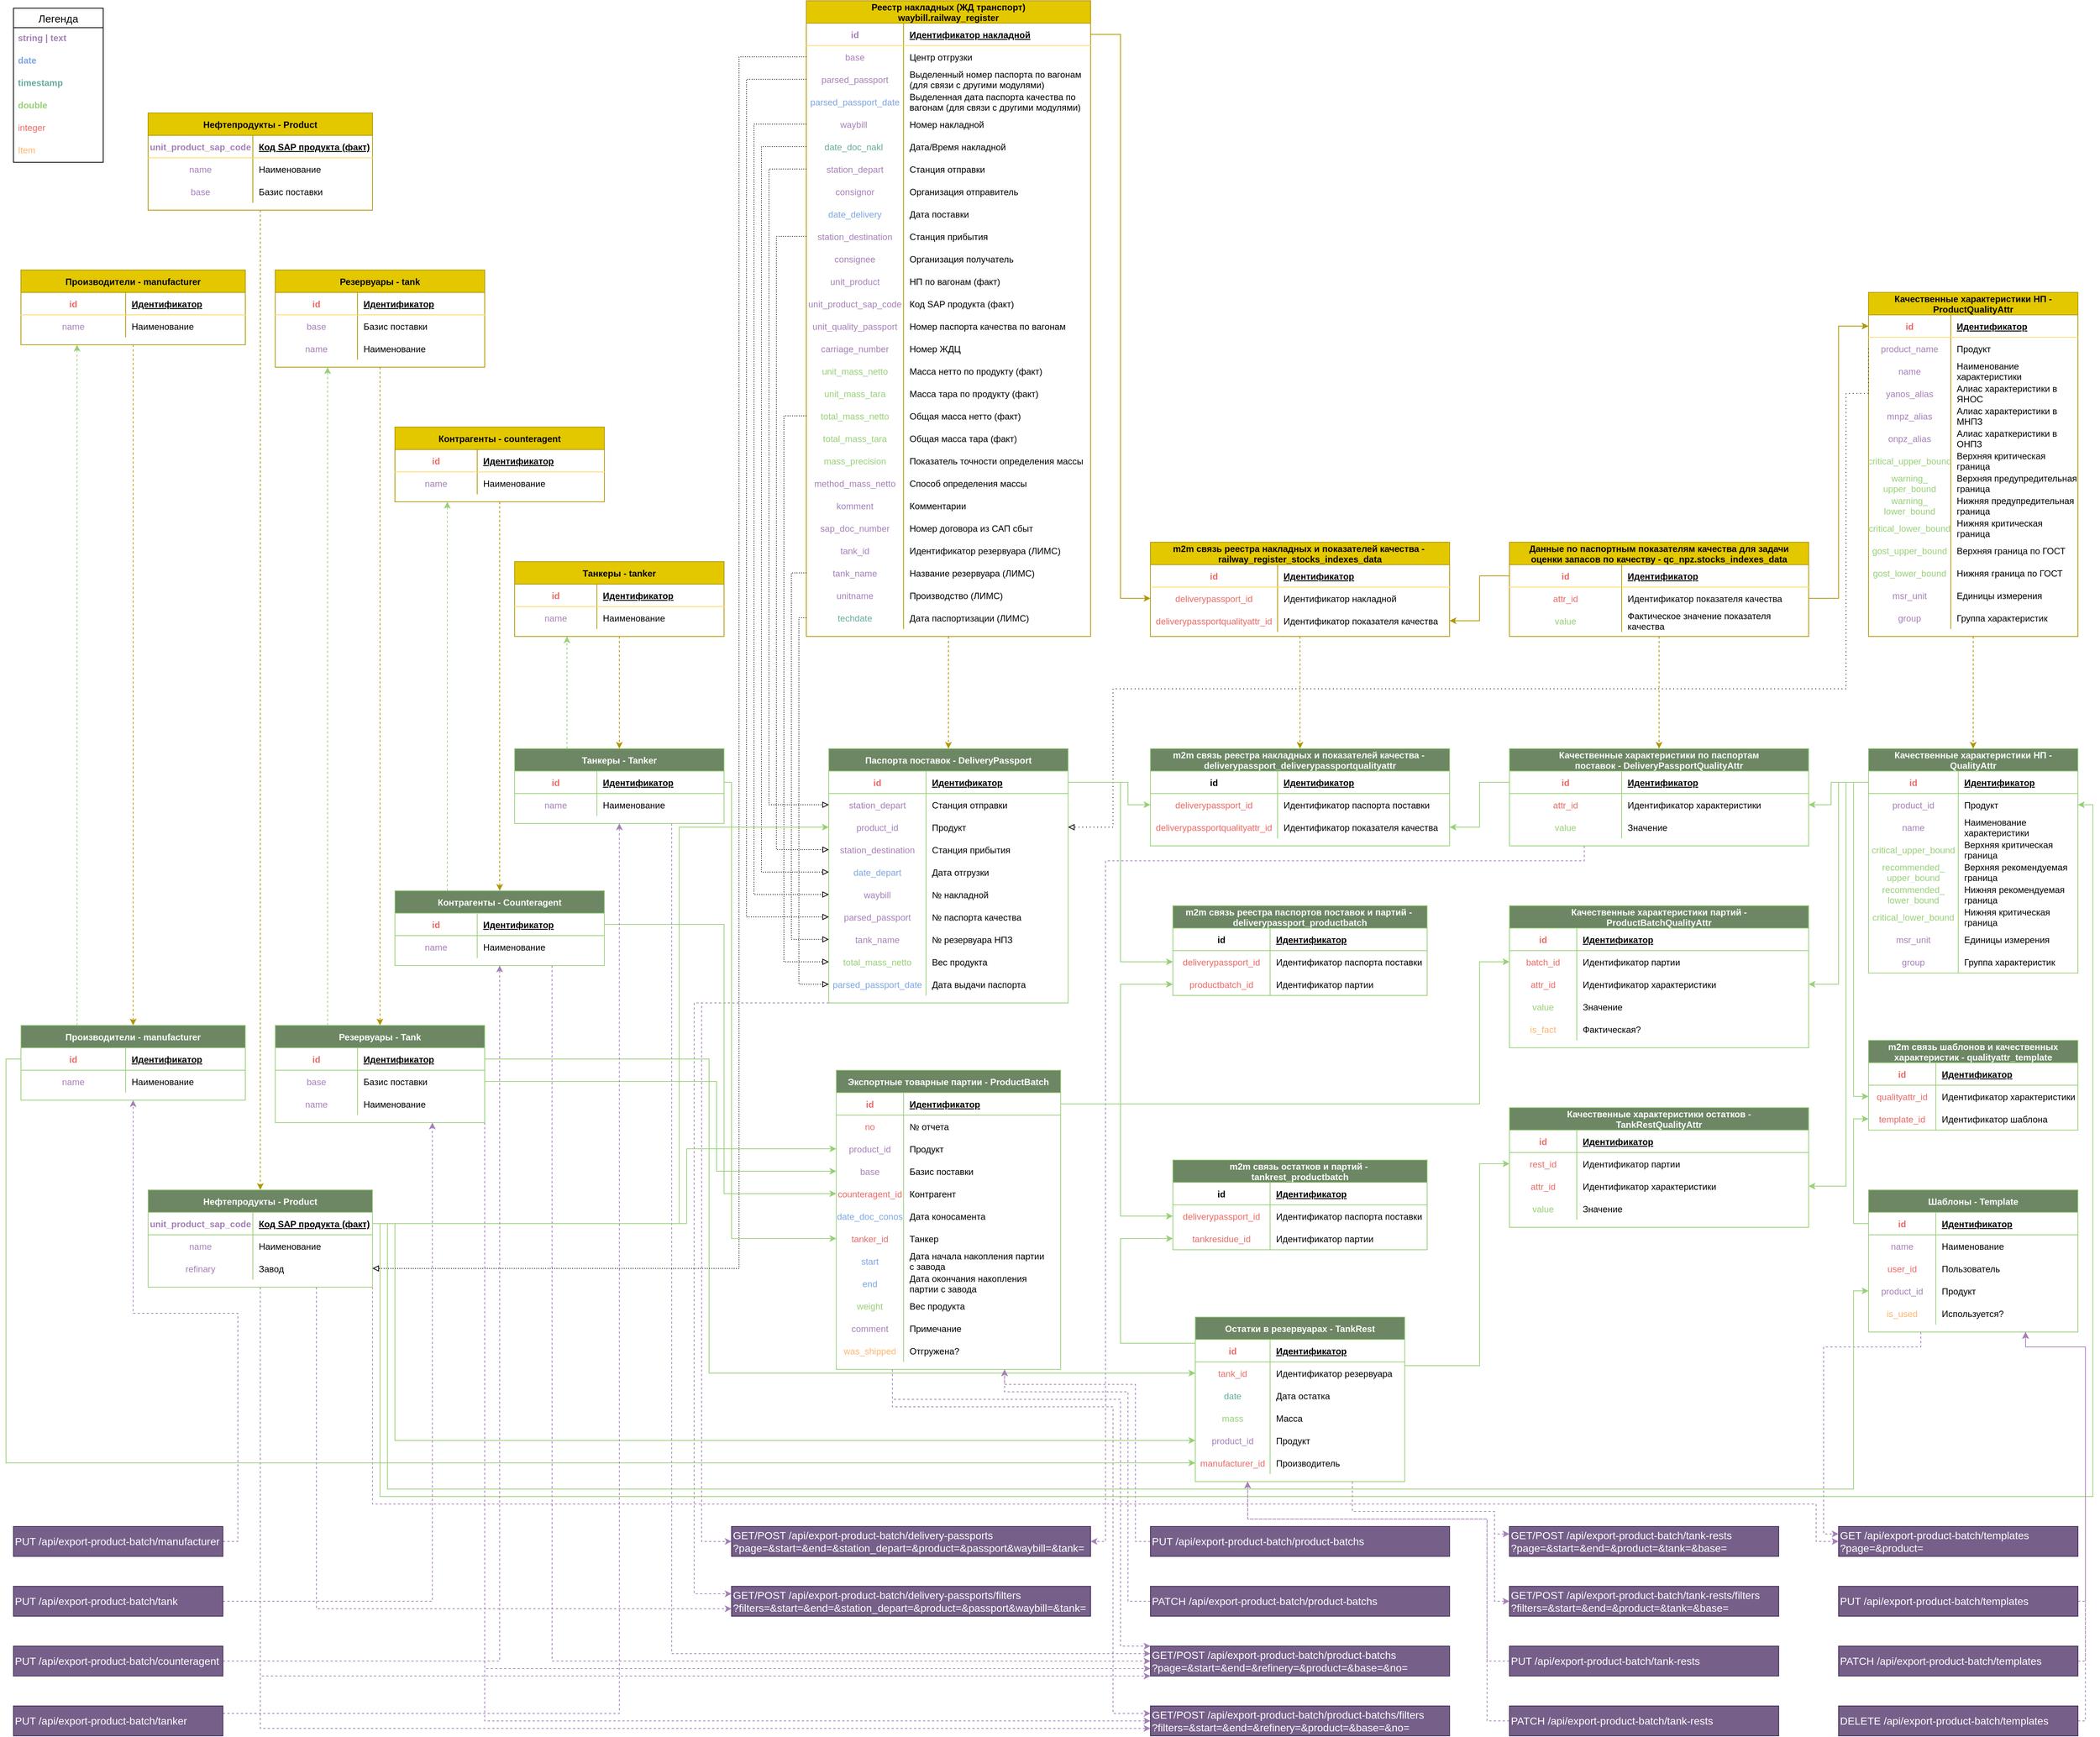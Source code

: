 <mxfile version="14.9.8" type="github">
  <diagram name="Page-1" id="5f0bae14-7c28-e335-631c-24af17079c00">
    <mxGraphModel dx="2238" dy="579" grid="1" gridSize="10" guides="1" tooltips="1" connect="1" arrows="1" fold="1" page="0" pageScale="1" pageWidth="1100" pageHeight="850" background="none" math="0" shadow="0">
      <root>
        <mxCell id="0" />
        <mxCell id="1" parent="0" />
        <mxCell id="OKTao6-8tQ2HSba5QrjD-53" style="edgeStyle=orthogonalEdgeStyle;rounded=0;orthogonalLoop=1;jettySize=auto;html=1;exitX=0.5;exitY=1;exitDx=0;exitDy=0;entryX=0.5;entryY=0;entryDx=0;entryDy=0;dashed=1;fontColor=#EA6B66;fillColor=#e3c800;strokeColor=#B09500;" parent="1" source="CA9-zons2UcCvZ7FdS-7-17" target="boM8Fp75N3sVBavPqf3y-105" edge="1">
          <mxGeometry relative="1" as="geometry" />
        </mxCell>
        <mxCell id="CA9-zons2UcCvZ7FdS-7-17" value="Реестр накладных (ЖД транспорт)&#xa;waybill.railway_register" style="shape=table;startSize=30;container=1;collapsible=1;childLayout=tableLayout;fixedRows=1;rowLines=0;fontStyle=1;align=center;resizeLast=1;fillColor=#e3c800;strokeColor=#B09500;fontColor=#000000;" parent="1" vertex="1">
          <mxGeometry x="180" width="380" height="850.0" as="geometry">
            <mxRectangle x="180" y="6" width="240" height="30" as="alternateBounds" />
          </mxGeometry>
        </mxCell>
        <mxCell id="CA9-zons2UcCvZ7FdS-7-18" value="" style="shape=partialRectangle;collapsible=0;dropTarget=0;pointerEvents=0;fillColor=none;top=0;left=0;bottom=1;right=0;points=[[0,0.5],[1,0.5]];portConstraint=eastwest;strokeColor=#FFD966;" parent="CA9-zons2UcCvZ7FdS-7-17" vertex="1">
          <mxGeometry y="30" width="380" height="30" as="geometry" />
        </mxCell>
        <mxCell id="CA9-zons2UcCvZ7FdS-7-19" value="id" style="shape=partialRectangle;connectable=0;fillColor=none;top=0;left=0;bottom=0;right=0;fontStyle=1;overflow=hidden;fontColor=#A680B8;" parent="CA9-zons2UcCvZ7FdS-7-18" vertex="1">
          <mxGeometry width="130" height="30" as="geometry" />
        </mxCell>
        <mxCell id="CA9-zons2UcCvZ7FdS-7-20" value="Идентификатор накладной" style="shape=partialRectangle;connectable=0;fillColor=none;top=0;left=0;bottom=0;right=0;align=left;spacingLeft=6;fontStyle=5;overflow=hidden;" parent="CA9-zons2UcCvZ7FdS-7-18" vertex="1">
          <mxGeometry x="130" width="250" height="30" as="geometry" />
        </mxCell>
        <mxCell id="CA9-zons2UcCvZ7FdS-7-21" value="" style="shape=partialRectangle;collapsible=0;dropTarget=0;pointerEvents=0;fillColor=none;top=0;left=0;bottom=0;right=0;points=[[0,0.5],[1,0.5]];portConstraint=eastwest;" parent="CA9-zons2UcCvZ7FdS-7-17" vertex="1">
          <mxGeometry y="60" width="380" height="30" as="geometry" />
        </mxCell>
        <mxCell id="CA9-zons2UcCvZ7FdS-7-22" value="base" style="shape=partialRectangle;connectable=0;fillColor=none;top=0;left=0;bottom=0;right=0;editable=1;overflow=hidden;fontColor=#A680B8;fontStyle=0" parent="CA9-zons2UcCvZ7FdS-7-21" vertex="1">
          <mxGeometry width="130" height="30" as="geometry" />
        </mxCell>
        <mxCell id="CA9-zons2UcCvZ7FdS-7-23" value="Центр отгрузки" style="shape=partialRectangle;connectable=0;fillColor=none;top=0;left=0;bottom=0;right=0;align=left;spacingLeft=6;overflow=hidden;" parent="CA9-zons2UcCvZ7FdS-7-21" vertex="1">
          <mxGeometry x="130" width="250" height="30" as="geometry" />
        </mxCell>
        <mxCell id="CA9-zons2UcCvZ7FdS-7-24" value="" style="shape=partialRectangle;collapsible=0;dropTarget=0;pointerEvents=0;fillColor=none;top=0;left=0;bottom=0;right=0;points=[[0,0.5],[1,0.5]];portConstraint=eastwest;" parent="CA9-zons2UcCvZ7FdS-7-17" vertex="1">
          <mxGeometry y="90" width="380" height="30" as="geometry" />
        </mxCell>
        <mxCell id="CA9-zons2UcCvZ7FdS-7-25" value="parsed_passport" style="shape=partialRectangle;connectable=0;fillColor=none;top=0;left=0;bottom=0;right=0;editable=1;overflow=hidden;fontColor=#A680B8;fontStyle=0" parent="CA9-zons2UcCvZ7FdS-7-24" vertex="1">
          <mxGeometry width="130" height="30" as="geometry" />
        </mxCell>
        <mxCell id="CA9-zons2UcCvZ7FdS-7-26" value="Выделенный номер паспорта по вагонам &#xa;(для связи с другими модулями)" style="shape=partialRectangle;connectable=0;fillColor=none;top=0;left=0;bottom=0;right=0;align=left;spacingLeft=6;overflow=hidden;" parent="CA9-zons2UcCvZ7FdS-7-24" vertex="1">
          <mxGeometry x="130" width="250" height="30" as="geometry" />
        </mxCell>
        <mxCell id="CA9-zons2UcCvZ7FdS-7-27" value="" style="shape=partialRectangle;collapsible=0;dropTarget=0;pointerEvents=0;fillColor=none;top=0;left=0;bottom=0;right=0;points=[[0,0.5],[1,0.5]];portConstraint=eastwest;" parent="CA9-zons2UcCvZ7FdS-7-17" vertex="1">
          <mxGeometry y="120" width="380" height="30" as="geometry" />
        </mxCell>
        <mxCell id="CA9-zons2UcCvZ7FdS-7-28" value="parsed_passport_date" style="shape=partialRectangle;connectable=0;fillColor=none;top=0;left=0;bottom=0;right=0;editable=1;overflow=hidden;fontColor=#7EA6E0;fontStyle=0" parent="CA9-zons2UcCvZ7FdS-7-27" vertex="1">
          <mxGeometry width="130" height="30" as="geometry" />
        </mxCell>
        <mxCell id="CA9-zons2UcCvZ7FdS-7-29" value="Выделенная дата паспорта качества по &#xa;вагонам (для связи с другими модулями)" style="shape=partialRectangle;connectable=0;fillColor=none;top=0;left=0;bottom=0;right=0;align=left;spacingLeft=6;overflow=hidden;fontStyle=0;" parent="CA9-zons2UcCvZ7FdS-7-27" vertex="1">
          <mxGeometry x="130" width="250" height="30" as="geometry" />
        </mxCell>
        <mxCell id="CA9-zons2UcCvZ7FdS-7-39" value="" style="shape=partialRectangle;collapsible=0;dropTarget=0;pointerEvents=0;fillColor=none;top=0;left=0;bottom=0;right=0;points=[[0,0.5],[1,0.5]];portConstraint=eastwest;" parent="CA9-zons2UcCvZ7FdS-7-17" vertex="1">
          <mxGeometry y="150" width="380" height="30" as="geometry" />
        </mxCell>
        <mxCell id="CA9-zons2UcCvZ7FdS-7-40" value="waybill " style="shape=partialRectangle;connectable=0;fillColor=none;top=0;left=0;bottom=0;right=0;editable=1;overflow=hidden;fontColor=#A680B8;fontStyle=0" parent="CA9-zons2UcCvZ7FdS-7-39" vertex="1">
          <mxGeometry width="130" height="30" as="geometry" />
        </mxCell>
        <mxCell id="CA9-zons2UcCvZ7FdS-7-41" value="Номер накладной" style="shape=partialRectangle;connectable=0;fillColor=none;top=0;left=0;bottom=0;right=0;align=left;spacingLeft=6;overflow=hidden;" parent="CA9-zons2UcCvZ7FdS-7-39" vertex="1">
          <mxGeometry x="130" width="250" height="30" as="geometry" />
        </mxCell>
        <mxCell id="CA9-zons2UcCvZ7FdS-7-42" value="" style="shape=partialRectangle;collapsible=0;dropTarget=0;pointerEvents=0;fillColor=none;top=0;left=0;bottom=0;right=0;points=[[0,0.5],[1,0.5]];portConstraint=eastwest;" parent="CA9-zons2UcCvZ7FdS-7-17" vertex="1">
          <mxGeometry y="180" width="380" height="30" as="geometry" />
        </mxCell>
        <mxCell id="CA9-zons2UcCvZ7FdS-7-43" value="date_doc_nakl " style="shape=partialRectangle;connectable=0;fillColor=none;top=0;left=0;bottom=0;right=0;editable=1;overflow=hidden;fontColor=#67AB9F;" parent="CA9-zons2UcCvZ7FdS-7-42" vertex="1">
          <mxGeometry width="130" height="30" as="geometry" />
        </mxCell>
        <mxCell id="CA9-zons2UcCvZ7FdS-7-44" value="Дата/Время накладной" style="shape=partialRectangle;connectable=0;fillColor=none;top=0;left=0;bottom=0;right=0;align=left;spacingLeft=6;overflow=hidden;" parent="CA9-zons2UcCvZ7FdS-7-42" vertex="1">
          <mxGeometry x="130" width="250" height="30" as="geometry" />
        </mxCell>
        <mxCell id="CA9-zons2UcCvZ7FdS-7-45" value="" style="shape=partialRectangle;collapsible=0;dropTarget=0;pointerEvents=0;fillColor=none;top=0;left=0;bottom=0;right=0;points=[[0,0.5],[1,0.5]];portConstraint=eastwest;" parent="CA9-zons2UcCvZ7FdS-7-17" vertex="1">
          <mxGeometry y="210" width="380" height="30" as="geometry" />
        </mxCell>
        <mxCell id="CA9-zons2UcCvZ7FdS-7-46" value="station_depart" style="shape=partialRectangle;connectable=0;fillColor=none;top=0;left=0;bottom=0;right=0;editable=1;overflow=hidden;fontColor=#A680B8;fontStyle=0" parent="CA9-zons2UcCvZ7FdS-7-45" vertex="1">
          <mxGeometry width="130" height="30" as="geometry" />
        </mxCell>
        <mxCell id="CA9-zons2UcCvZ7FdS-7-47" value="Cтанция отправки" style="shape=partialRectangle;connectable=0;fillColor=none;top=0;left=0;bottom=0;right=0;align=left;spacingLeft=6;overflow=hidden;" parent="CA9-zons2UcCvZ7FdS-7-45" vertex="1">
          <mxGeometry x="130" width="250" height="30" as="geometry" />
        </mxCell>
        <mxCell id="CA9-zons2UcCvZ7FdS-7-49" value="" style="shape=partialRectangle;collapsible=0;dropTarget=0;pointerEvents=0;fillColor=none;top=0;left=0;bottom=0;right=0;points=[[0,0.5],[1,0.5]];portConstraint=eastwest;" parent="CA9-zons2UcCvZ7FdS-7-17" vertex="1">
          <mxGeometry y="240" width="380" height="30" as="geometry" />
        </mxCell>
        <mxCell id="CA9-zons2UcCvZ7FdS-7-50" value="consignor" style="shape=partialRectangle;connectable=0;fillColor=none;top=0;left=0;bottom=0;right=0;editable=1;overflow=hidden;fontColor=#A680B8;fontStyle=0" parent="CA9-zons2UcCvZ7FdS-7-49" vertex="1">
          <mxGeometry width="130" height="30" as="geometry" />
        </mxCell>
        <mxCell id="CA9-zons2UcCvZ7FdS-7-51" value="Организация отправитель" style="shape=partialRectangle;connectable=0;fillColor=none;top=0;left=0;bottom=0;right=0;align=left;spacingLeft=6;overflow=hidden;" parent="CA9-zons2UcCvZ7FdS-7-49" vertex="1">
          <mxGeometry x="130" width="250" height="30" as="geometry" />
        </mxCell>
        <mxCell id="CA9-zons2UcCvZ7FdS-7-52" value="" style="shape=partialRectangle;collapsible=0;dropTarget=0;pointerEvents=0;fillColor=none;top=0;left=0;bottom=0;right=0;points=[[0,0.5],[1,0.5]];portConstraint=eastwest;" parent="CA9-zons2UcCvZ7FdS-7-17" vertex="1">
          <mxGeometry y="270" width="380" height="30" as="geometry" />
        </mxCell>
        <mxCell id="CA9-zons2UcCvZ7FdS-7-53" value="date_delivery" style="shape=partialRectangle;connectable=0;fillColor=none;top=0;left=0;bottom=0;right=0;editable=1;overflow=hidden;fontColor=#7EA6E0;fontStyle=0" parent="CA9-zons2UcCvZ7FdS-7-52" vertex="1">
          <mxGeometry width="130" height="30" as="geometry" />
        </mxCell>
        <mxCell id="CA9-zons2UcCvZ7FdS-7-54" value="Дата поставки" style="shape=partialRectangle;connectable=0;fillColor=none;top=0;left=0;bottom=0;right=0;align=left;spacingLeft=6;overflow=hidden;" parent="CA9-zons2UcCvZ7FdS-7-52" vertex="1">
          <mxGeometry x="130" width="250" height="30" as="geometry" />
        </mxCell>
        <mxCell id="CA9-zons2UcCvZ7FdS-7-55" value="" style="shape=partialRectangle;collapsible=0;dropTarget=0;pointerEvents=0;fillColor=none;top=0;left=0;bottom=0;right=0;points=[[0,0.5],[1,0.5]];portConstraint=eastwest;" parent="CA9-zons2UcCvZ7FdS-7-17" vertex="1">
          <mxGeometry y="300" width="380" height="30" as="geometry" />
        </mxCell>
        <mxCell id="CA9-zons2UcCvZ7FdS-7-56" value="station_destination" style="shape=partialRectangle;connectable=0;fillColor=none;top=0;left=0;bottom=0;right=0;editable=1;overflow=hidden;fontColor=#A680B8;fontStyle=0" parent="CA9-zons2UcCvZ7FdS-7-55" vertex="1">
          <mxGeometry width="130" height="30" as="geometry" />
        </mxCell>
        <mxCell id="CA9-zons2UcCvZ7FdS-7-57" value="Станция прибытия" style="shape=partialRectangle;connectable=0;fillColor=none;top=0;left=0;bottom=0;right=0;align=left;spacingLeft=6;overflow=hidden;" parent="CA9-zons2UcCvZ7FdS-7-55" vertex="1">
          <mxGeometry x="130" width="250" height="30" as="geometry" />
        </mxCell>
        <mxCell id="CA9-zons2UcCvZ7FdS-7-58" value="" style="shape=partialRectangle;collapsible=0;dropTarget=0;pointerEvents=0;fillColor=none;top=0;left=0;bottom=0;right=0;points=[[0,0.5],[1,0.5]];portConstraint=eastwest;" parent="CA9-zons2UcCvZ7FdS-7-17" vertex="1">
          <mxGeometry y="330" width="380" height="30" as="geometry" />
        </mxCell>
        <mxCell id="CA9-zons2UcCvZ7FdS-7-59" value="consignee" style="shape=partialRectangle;connectable=0;fillColor=none;top=0;left=0;bottom=0;right=0;editable=1;overflow=hidden;fontColor=#A680B8;fontStyle=0" parent="CA9-zons2UcCvZ7FdS-7-58" vertex="1">
          <mxGeometry width="130" height="30" as="geometry" />
        </mxCell>
        <mxCell id="CA9-zons2UcCvZ7FdS-7-60" value="Организация получатель" style="shape=partialRectangle;connectable=0;fillColor=none;top=0;left=0;bottom=0;right=0;align=left;spacingLeft=6;overflow=hidden;" parent="CA9-zons2UcCvZ7FdS-7-58" vertex="1">
          <mxGeometry x="130" width="250" height="30" as="geometry" />
        </mxCell>
        <mxCell id="CA9-zons2UcCvZ7FdS-7-61" value="" style="shape=partialRectangle;collapsible=0;dropTarget=0;pointerEvents=0;fillColor=none;top=0;left=0;bottom=0;right=0;points=[[0,0.5],[1,0.5]];portConstraint=eastwest;" parent="CA9-zons2UcCvZ7FdS-7-17" vertex="1">
          <mxGeometry y="360" width="380" height="30" as="geometry" />
        </mxCell>
        <mxCell id="CA9-zons2UcCvZ7FdS-7-62" value="unit_product" style="shape=partialRectangle;connectable=0;fillColor=none;top=0;left=0;bottom=0;right=0;editable=1;overflow=hidden;fontColor=#A680B8;fontStyle=0" parent="CA9-zons2UcCvZ7FdS-7-61" vertex="1">
          <mxGeometry width="130" height="30" as="geometry" />
        </mxCell>
        <mxCell id="CA9-zons2UcCvZ7FdS-7-63" value="НП по вагонам (факт)" style="shape=partialRectangle;connectable=0;fillColor=none;top=0;left=0;bottom=0;right=0;align=left;spacingLeft=6;overflow=hidden;" parent="CA9-zons2UcCvZ7FdS-7-61" vertex="1">
          <mxGeometry x="130" width="250" height="30" as="geometry" />
        </mxCell>
        <mxCell id="CA9-zons2UcCvZ7FdS-7-64" value="" style="shape=partialRectangle;collapsible=0;dropTarget=0;pointerEvents=0;fillColor=none;top=0;left=0;bottom=0;right=0;points=[[0,0.5],[1,0.5]];portConstraint=eastwest;" parent="CA9-zons2UcCvZ7FdS-7-17" vertex="1">
          <mxGeometry y="390" width="380" height="30" as="geometry" />
        </mxCell>
        <mxCell id="CA9-zons2UcCvZ7FdS-7-65" value="unit_product_sap_code" style="shape=partialRectangle;connectable=0;fillColor=none;top=0;left=0;bottom=0;right=0;editable=1;overflow=hidden;fontColor=#A680B8;fontStyle=0" parent="CA9-zons2UcCvZ7FdS-7-64" vertex="1">
          <mxGeometry width="130" height="30" as="geometry" />
        </mxCell>
        <mxCell id="CA9-zons2UcCvZ7FdS-7-66" value="Код SAP продукта (факт)" style="shape=partialRectangle;connectable=0;fillColor=none;top=0;left=0;bottom=0;right=0;align=left;spacingLeft=6;overflow=hidden;" parent="CA9-zons2UcCvZ7FdS-7-64" vertex="1">
          <mxGeometry x="130" width="250" height="30" as="geometry" />
        </mxCell>
        <mxCell id="CA9-zons2UcCvZ7FdS-7-67" value="" style="shape=partialRectangle;collapsible=0;dropTarget=0;pointerEvents=0;fillColor=none;top=0;left=0;bottom=0;right=0;points=[[0,0.5],[1,0.5]];portConstraint=eastwest;" parent="CA9-zons2UcCvZ7FdS-7-17" vertex="1">
          <mxGeometry y="420" width="380" height="30" as="geometry" />
        </mxCell>
        <mxCell id="CA9-zons2UcCvZ7FdS-7-68" value="unit_quality_passport" style="shape=partialRectangle;connectable=0;fillColor=none;top=0;left=0;bottom=0;right=0;editable=1;overflow=hidden;fontColor=#A680B8;fontStyle=0" parent="CA9-zons2UcCvZ7FdS-7-67" vertex="1">
          <mxGeometry width="130" height="30" as="geometry" />
        </mxCell>
        <mxCell id="CA9-zons2UcCvZ7FdS-7-69" value="Номер паспорта качества по вагонам" style="shape=partialRectangle;connectable=0;fillColor=none;top=0;left=0;bottom=0;right=0;align=left;spacingLeft=6;overflow=hidden;" parent="CA9-zons2UcCvZ7FdS-7-67" vertex="1">
          <mxGeometry x="130" width="250" height="30" as="geometry" />
        </mxCell>
        <mxCell id="CA9-zons2UcCvZ7FdS-7-70" value="" style="shape=partialRectangle;collapsible=0;dropTarget=0;pointerEvents=0;fillColor=none;top=0;left=0;bottom=0;right=0;points=[[0,0.5],[1,0.5]];portConstraint=eastwest;" parent="CA9-zons2UcCvZ7FdS-7-17" vertex="1">
          <mxGeometry y="450" width="380" height="30" as="geometry" />
        </mxCell>
        <mxCell id="CA9-zons2UcCvZ7FdS-7-71" value="carriage_number" style="shape=partialRectangle;connectable=0;fillColor=none;top=0;left=0;bottom=0;right=0;editable=1;overflow=hidden;fontColor=#A680B8;fontStyle=0" parent="CA9-zons2UcCvZ7FdS-7-70" vertex="1">
          <mxGeometry width="130" height="30" as="geometry" />
        </mxCell>
        <mxCell id="CA9-zons2UcCvZ7FdS-7-72" value="Номер ЖДЦ" style="shape=partialRectangle;connectable=0;fillColor=none;top=0;left=0;bottom=0;right=0;align=left;spacingLeft=6;overflow=hidden;" parent="CA9-zons2UcCvZ7FdS-7-70" vertex="1">
          <mxGeometry x="130" width="250" height="30" as="geometry" />
        </mxCell>
        <mxCell id="CA9-zons2UcCvZ7FdS-7-73" value="" style="shape=partialRectangle;collapsible=0;dropTarget=0;pointerEvents=0;fillColor=none;top=0;left=0;bottom=0;right=0;points=[[0,0.5],[1,0.5]];portConstraint=eastwest;" parent="CA9-zons2UcCvZ7FdS-7-17" vertex="1">
          <mxGeometry y="480" width="380" height="30" as="geometry" />
        </mxCell>
        <mxCell id="CA9-zons2UcCvZ7FdS-7-74" value="unit_mass_netto" style="shape=partialRectangle;connectable=0;fillColor=none;top=0;left=0;bottom=0;right=0;editable=1;overflow=hidden;fontColor=#97D077;" parent="CA9-zons2UcCvZ7FdS-7-73" vertex="1">
          <mxGeometry width="130" height="30" as="geometry" />
        </mxCell>
        <mxCell id="CA9-zons2UcCvZ7FdS-7-75" value="Масса нетто по продукту (факт)" style="shape=partialRectangle;connectable=0;fillColor=none;top=0;left=0;bottom=0;right=0;align=left;spacingLeft=6;overflow=hidden;" parent="CA9-zons2UcCvZ7FdS-7-73" vertex="1">
          <mxGeometry x="130" width="250" height="30" as="geometry" />
        </mxCell>
        <mxCell id="CA9-zons2UcCvZ7FdS-7-76" value="" style="shape=partialRectangle;collapsible=0;dropTarget=0;pointerEvents=0;fillColor=none;top=0;left=0;bottom=0;right=0;points=[[0,0.5],[1,0.5]];portConstraint=eastwest;" parent="CA9-zons2UcCvZ7FdS-7-17" vertex="1">
          <mxGeometry y="510" width="380" height="30" as="geometry" />
        </mxCell>
        <mxCell id="CA9-zons2UcCvZ7FdS-7-77" value="unit_mass_tara" style="shape=partialRectangle;connectable=0;fillColor=none;top=0;left=0;bottom=0;right=0;editable=1;overflow=hidden;fontColor=#97D077;" parent="CA9-zons2UcCvZ7FdS-7-76" vertex="1">
          <mxGeometry width="130" height="30" as="geometry" />
        </mxCell>
        <mxCell id="CA9-zons2UcCvZ7FdS-7-78" value="Масса тара по продукту (факт)" style="shape=partialRectangle;connectable=0;fillColor=none;top=0;left=0;bottom=0;right=0;align=left;spacingLeft=6;overflow=hidden;" parent="CA9-zons2UcCvZ7FdS-7-76" vertex="1">
          <mxGeometry x="130" width="250" height="30" as="geometry" />
        </mxCell>
        <mxCell id="CA9-zons2UcCvZ7FdS-7-79" value="" style="shape=partialRectangle;collapsible=0;dropTarget=0;pointerEvents=0;fillColor=none;top=0;left=0;bottom=0;right=0;points=[[0,0.5],[1,0.5]];portConstraint=eastwest;fontColor=#A680B8;strokeColor=#B5739D;" parent="CA9-zons2UcCvZ7FdS-7-17" vertex="1">
          <mxGeometry y="540" width="380" height="30" as="geometry" />
        </mxCell>
        <mxCell id="CA9-zons2UcCvZ7FdS-7-80" value="total_mass_netto" style="shape=partialRectangle;connectable=0;fillColor=none;top=0;left=0;bottom=0;right=0;editable=1;overflow=hidden;fontColor=#97D077;" parent="CA9-zons2UcCvZ7FdS-7-79" vertex="1">
          <mxGeometry width="130" height="30" as="geometry" />
        </mxCell>
        <mxCell id="CA9-zons2UcCvZ7FdS-7-81" value="Общая масса нетто (факт)" style="shape=partialRectangle;connectable=0;fillColor=none;top=0;left=0;bottom=0;right=0;align=left;spacingLeft=6;overflow=hidden;" parent="CA9-zons2UcCvZ7FdS-7-79" vertex="1">
          <mxGeometry x="130" width="250" height="30" as="geometry" />
        </mxCell>
        <mxCell id="CA9-zons2UcCvZ7FdS-7-82" value="" style="shape=partialRectangle;collapsible=0;dropTarget=0;pointerEvents=0;fillColor=none;top=0;left=0;bottom=0;right=0;points=[[0,0.5],[1,0.5]];portConstraint=eastwest;fontColor=#A680B8;strokeColor=#B5739D;" parent="CA9-zons2UcCvZ7FdS-7-17" vertex="1">
          <mxGeometry y="570" width="380" height="30" as="geometry" />
        </mxCell>
        <mxCell id="CA9-zons2UcCvZ7FdS-7-83" value="total_mass_tara" style="shape=partialRectangle;connectable=0;fillColor=none;top=0;left=0;bottom=0;right=0;editable=1;overflow=hidden;fontColor=#97D077;" parent="CA9-zons2UcCvZ7FdS-7-82" vertex="1">
          <mxGeometry width="130" height="30" as="geometry" />
        </mxCell>
        <mxCell id="CA9-zons2UcCvZ7FdS-7-84" value="Общая масса тара (факт)" style="shape=partialRectangle;connectable=0;fillColor=none;top=0;left=0;bottom=0;right=0;align=left;spacingLeft=6;overflow=hidden;" parent="CA9-zons2UcCvZ7FdS-7-82" vertex="1">
          <mxGeometry x="130" width="250" height="30" as="geometry" />
        </mxCell>
        <mxCell id="CA9-zons2UcCvZ7FdS-7-85" value="" style="shape=partialRectangle;collapsible=0;dropTarget=0;pointerEvents=0;fillColor=none;top=0;left=0;bottom=0;right=0;points=[[0,0.5],[1,0.5]];portConstraint=eastwest;fontColor=#A680B8;strokeColor=#B5739D;" parent="CA9-zons2UcCvZ7FdS-7-17" vertex="1">
          <mxGeometry y="600" width="380" height="30" as="geometry" />
        </mxCell>
        <mxCell id="CA9-zons2UcCvZ7FdS-7-86" value="mass_precision" style="shape=partialRectangle;connectable=0;fillColor=none;top=0;left=0;bottom=0;right=0;editable=1;overflow=hidden;fontColor=#97D077;" parent="CA9-zons2UcCvZ7FdS-7-85" vertex="1">
          <mxGeometry width="130" height="30" as="geometry" />
        </mxCell>
        <mxCell id="CA9-zons2UcCvZ7FdS-7-87" value="Показатель точности определения массы" style="shape=partialRectangle;connectable=0;fillColor=none;top=0;left=0;bottom=0;right=0;align=left;spacingLeft=6;overflow=hidden;" parent="CA9-zons2UcCvZ7FdS-7-85" vertex="1">
          <mxGeometry x="130" width="250" height="30" as="geometry" />
        </mxCell>
        <mxCell id="CA9-zons2UcCvZ7FdS-7-88" value="" style="shape=partialRectangle;collapsible=0;dropTarget=0;pointerEvents=0;fillColor=none;top=0;left=0;bottom=0;right=0;points=[[0,0.5],[1,0.5]];portConstraint=eastwest;fontColor=#A680B8;strokeColor=#B5739D;" parent="CA9-zons2UcCvZ7FdS-7-17" vertex="1">
          <mxGeometry y="630" width="380" height="30" as="geometry" />
        </mxCell>
        <mxCell id="CA9-zons2UcCvZ7FdS-7-89" value="method_mass_netto" style="shape=partialRectangle;connectable=0;fillColor=none;top=0;left=0;bottom=0;right=0;editable=1;overflow=hidden;fontColor=#A680B8;" parent="CA9-zons2UcCvZ7FdS-7-88" vertex="1">
          <mxGeometry width="130" height="30" as="geometry" />
        </mxCell>
        <mxCell id="CA9-zons2UcCvZ7FdS-7-90" value="Способ определения массы" style="shape=partialRectangle;connectable=0;fillColor=none;top=0;left=0;bottom=0;right=0;align=left;spacingLeft=6;overflow=hidden;" parent="CA9-zons2UcCvZ7FdS-7-88" vertex="1">
          <mxGeometry x="130" width="250" height="30" as="geometry" />
        </mxCell>
        <mxCell id="CA9-zons2UcCvZ7FdS-7-91" value="" style="shape=partialRectangle;collapsible=0;dropTarget=0;pointerEvents=0;fillColor=none;top=0;left=0;bottom=0;right=0;points=[[0,0.5],[1,0.5]];portConstraint=eastwest;fontColor=#A680B8;strokeColor=#B5739D;" parent="CA9-zons2UcCvZ7FdS-7-17" vertex="1">
          <mxGeometry y="660" width="380" height="30" as="geometry" />
        </mxCell>
        <mxCell id="CA9-zons2UcCvZ7FdS-7-92" value="komment" style="shape=partialRectangle;connectable=0;fillColor=none;top=0;left=0;bottom=0;right=0;editable=1;overflow=hidden;fontColor=#A680B8;" parent="CA9-zons2UcCvZ7FdS-7-91" vertex="1">
          <mxGeometry width="130" height="30" as="geometry" />
        </mxCell>
        <mxCell id="CA9-zons2UcCvZ7FdS-7-93" value="Комментарии" style="shape=partialRectangle;connectable=0;fillColor=none;top=0;left=0;bottom=0;right=0;align=left;spacingLeft=6;overflow=hidden;" parent="CA9-zons2UcCvZ7FdS-7-91" vertex="1">
          <mxGeometry x="130" width="250" height="30" as="geometry" />
        </mxCell>
        <mxCell id="CA9-zons2UcCvZ7FdS-7-94" value="" style="shape=partialRectangle;collapsible=0;dropTarget=0;pointerEvents=0;fillColor=none;top=0;left=0;bottom=0;right=0;points=[[0,0.5],[1,0.5]];portConstraint=eastwest;fontColor=#A680B8;strokeColor=#B5739D;" parent="CA9-zons2UcCvZ7FdS-7-17" vertex="1">
          <mxGeometry y="690" width="380" height="30" as="geometry" />
        </mxCell>
        <mxCell id="CA9-zons2UcCvZ7FdS-7-95" value="sap_doc_number" style="shape=partialRectangle;connectable=0;fillColor=none;top=0;left=0;bottom=0;right=0;editable=1;overflow=hidden;fontColor=#A680B8;" parent="CA9-zons2UcCvZ7FdS-7-94" vertex="1">
          <mxGeometry width="130" height="30" as="geometry" />
        </mxCell>
        <mxCell id="CA9-zons2UcCvZ7FdS-7-96" value="Номер договора из САП сбыт" style="shape=partialRectangle;connectable=0;fillColor=none;top=0;left=0;bottom=0;right=0;align=left;spacingLeft=6;overflow=hidden;" parent="CA9-zons2UcCvZ7FdS-7-94" vertex="1">
          <mxGeometry x="130" width="250" height="30" as="geometry" />
        </mxCell>
        <mxCell id="CA9-zons2UcCvZ7FdS-7-97" value="" style="shape=partialRectangle;collapsible=0;dropTarget=0;pointerEvents=0;fillColor=none;top=0;left=0;bottom=0;right=0;points=[[0,0.5],[1,0.5]];portConstraint=eastwest;fontColor=#A680B8;strokeColor=#B5739D;" parent="CA9-zons2UcCvZ7FdS-7-17" vertex="1">
          <mxGeometry y="720" width="380" height="30" as="geometry" />
        </mxCell>
        <mxCell id="CA9-zons2UcCvZ7FdS-7-98" value="tank_id" style="shape=partialRectangle;connectable=0;fillColor=none;top=0;left=0;bottom=0;right=0;editable=1;overflow=hidden;fontColor=#A680B8;" parent="CA9-zons2UcCvZ7FdS-7-97" vertex="1">
          <mxGeometry width="130" height="30" as="geometry" />
        </mxCell>
        <mxCell id="CA9-zons2UcCvZ7FdS-7-99" value="Идентификатор резервуара (ЛИМС)" style="shape=partialRectangle;connectable=0;fillColor=none;top=0;left=0;bottom=0;right=0;align=left;spacingLeft=6;overflow=hidden;" parent="CA9-zons2UcCvZ7FdS-7-97" vertex="1">
          <mxGeometry x="130" width="250" height="30" as="geometry" />
        </mxCell>
        <mxCell id="CA9-zons2UcCvZ7FdS-7-100" value="" style="shape=partialRectangle;collapsible=0;dropTarget=0;pointerEvents=0;fillColor=none;top=0;left=0;bottom=0;right=0;points=[[0,0.5],[1,0.5]];portConstraint=eastwest;fontColor=#A680B8;strokeColor=#B5739D;" parent="CA9-zons2UcCvZ7FdS-7-17" vertex="1">
          <mxGeometry y="750" width="380" height="30" as="geometry" />
        </mxCell>
        <mxCell id="CA9-zons2UcCvZ7FdS-7-101" value="tank_name" style="shape=partialRectangle;connectable=0;fillColor=none;top=0;left=0;bottom=0;right=0;editable=1;overflow=hidden;fontColor=#A680B8;" parent="CA9-zons2UcCvZ7FdS-7-100" vertex="1">
          <mxGeometry width="130" height="30" as="geometry" />
        </mxCell>
        <mxCell id="CA9-zons2UcCvZ7FdS-7-102" value="Название резервуара (ЛИМС)" style="shape=partialRectangle;connectable=0;fillColor=none;top=0;left=0;bottom=0;right=0;align=left;spacingLeft=6;overflow=hidden;" parent="CA9-zons2UcCvZ7FdS-7-100" vertex="1">
          <mxGeometry x="130" width="250" height="30" as="geometry" />
        </mxCell>
        <mxCell id="CA9-zons2UcCvZ7FdS-7-103" value="" style="shape=partialRectangle;collapsible=0;dropTarget=0;pointerEvents=0;fillColor=none;top=0;left=0;bottom=0;right=0;points=[[0,0.5],[1,0.5]];portConstraint=eastwest;fontColor=#A680B8;strokeColor=#B5739D;" parent="CA9-zons2UcCvZ7FdS-7-17" vertex="1">
          <mxGeometry y="780" width="380" height="30" as="geometry" />
        </mxCell>
        <mxCell id="CA9-zons2UcCvZ7FdS-7-104" value="unitname" style="shape=partialRectangle;connectable=0;fillColor=none;top=0;left=0;bottom=0;right=0;editable=1;overflow=hidden;fontColor=#A680B8;" parent="CA9-zons2UcCvZ7FdS-7-103" vertex="1">
          <mxGeometry width="130" height="30" as="geometry" />
        </mxCell>
        <mxCell id="CA9-zons2UcCvZ7FdS-7-105" value="Производство (ЛИМС)" style="shape=partialRectangle;connectable=0;fillColor=none;top=0;left=0;bottom=0;right=0;align=left;spacingLeft=6;overflow=hidden;" parent="CA9-zons2UcCvZ7FdS-7-103" vertex="1">
          <mxGeometry x="130" width="250" height="30" as="geometry" />
        </mxCell>
        <mxCell id="CA9-zons2UcCvZ7FdS-7-106" value="" style="shape=partialRectangle;collapsible=0;dropTarget=0;pointerEvents=0;fillColor=none;top=0;left=0;bottom=0;right=0;points=[[0,0.5],[1,0.5]];portConstraint=eastwest;fontColor=#A680B8;strokeColor=#B5739D;" parent="CA9-zons2UcCvZ7FdS-7-17" vertex="1">
          <mxGeometry y="810" width="380" height="30" as="geometry" />
        </mxCell>
        <mxCell id="CA9-zons2UcCvZ7FdS-7-107" value="techdate" style="shape=partialRectangle;connectable=0;fillColor=none;top=0;left=0;bottom=0;right=0;editable=1;overflow=hidden;fontColor=#67AB9F;" parent="CA9-zons2UcCvZ7FdS-7-106" vertex="1">
          <mxGeometry width="130" height="30" as="geometry" />
        </mxCell>
        <mxCell id="CA9-zons2UcCvZ7FdS-7-108" value="Дата паспортизации (ЛИМС)" style="shape=partialRectangle;connectable=0;fillColor=none;top=0;left=0;bottom=0;right=0;align=left;spacingLeft=6;overflow=hidden;" parent="CA9-zons2UcCvZ7FdS-7-106" vertex="1">
          <mxGeometry x="130" width="250" height="30" as="geometry" />
        </mxCell>
        <mxCell id="CA9-zons2UcCvZ7FdS-7-127" value="Легенда" style="swimlane;fontStyle=0;childLayout=stackLayout;horizontal=1;startSize=26;horizontalStack=0;resizeParent=1;resizeParentMax=0;resizeLast=0;collapsible=1;marginBottom=0;align=center;fontSize=14;fillColor=none;" parent="1" vertex="1">
          <mxGeometry x="-880" y="10" width="120" height="206" as="geometry" />
        </mxCell>
        <mxCell id="CA9-zons2UcCvZ7FdS-7-128" value="string | text" style="text;strokeColor=none;fillColor=none;spacingLeft=4;spacingRight=4;overflow=hidden;rotatable=0;points=[[0,0.5],[1,0.5]];portConstraint=eastwest;fontSize=12;fontColor=#A680B8;fontStyle=1" parent="CA9-zons2UcCvZ7FdS-7-127" vertex="1">
          <mxGeometry y="26" width="120" height="30" as="geometry" />
        </mxCell>
        <mxCell id="CA9-zons2UcCvZ7FdS-7-129" value="date" style="text;strokeColor=none;fillColor=none;spacingLeft=4;spacingRight=4;overflow=hidden;rotatable=0;points=[[0,0.5],[1,0.5]];portConstraint=eastwest;fontSize=12;fontColor=#7EA6E0;fontStyle=1" parent="CA9-zons2UcCvZ7FdS-7-127" vertex="1">
          <mxGeometry y="56" width="120" height="30" as="geometry" />
        </mxCell>
        <mxCell id="CA9-zons2UcCvZ7FdS-7-130" value="timestamp" style="text;strokeColor=none;fillColor=none;spacingLeft=4;spacingRight=4;overflow=hidden;rotatable=0;points=[[0,0.5],[1,0.5]];portConstraint=eastwest;fontSize=12;fontColor=#67AB9F;fontStyle=1" parent="CA9-zons2UcCvZ7FdS-7-127" vertex="1">
          <mxGeometry y="86" width="120" height="30" as="geometry" />
        </mxCell>
        <mxCell id="CA9-zons2UcCvZ7FdS-7-131" value="double" style="text;strokeColor=none;fillColor=none;spacingLeft=4;spacingRight=4;overflow=hidden;rotatable=0;points=[[0,0.5],[1,0.5]];portConstraint=eastwest;fontSize=12;fontColor=#97D077;fontStyle=1" parent="CA9-zons2UcCvZ7FdS-7-127" vertex="1">
          <mxGeometry y="116" width="120" height="30" as="geometry" />
        </mxCell>
        <mxCell id="CA9-zons2UcCvZ7FdS-7-214" value="integer" style="text;strokeColor=none;fillColor=none;spacingLeft=4;spacingRight=4;overflow=hidden;rotatable=0;points=[[0,0.5],[1,0.5]];portConstraint=eastwest;fontSize=12;fontColor=#EA6B66;" parent="CA9-zons2UcCvZ7FdS-7-127" vertex="1">
          <mxGeometry y="146" width="120" height="30" as="geometry" />
        </mxCell>
        <mxCell id="8z62DJYcFpj8DUtfbUGO-28" value="Item" style="text;strokeColor=none;fillColor=none;spacingLeft=4;spacingRight=4;overflow=hidden;rotatable=0;points=[[0,0.5],[1,0.5]];portConstraint=eastwest;fontSize=12;fontColor=#FFB570;" parent="CA9-zons2UcCvZ7FdS-7-127" vertex="1">
          <mxGeometry y="176" width="120" height="30" as="geometry" />
        </mxCell>
        <mxCell id="OKTao6-8tQ2HSba5QrjD-51" style="edgeStyle=orthogonalEdgeStyle;rounded=0;orthogonalLoop=1;jettySize=auto;html=1;exitX=0.5;exitY=1;exitDx=0;exitDy=0;dashed=1;fontColor=#EA6B66;entryX=0.5;entryY=0;entryDx=0;entryDy=0;fillColor=#e3c800;strokeColor=#B09500;" parent="1" source="CA9-zons2UcCvZ7FdS-7-132" target="boM8Fp75N3sVBavPqf3y-151" edge="1">
          <mxGeometry relative="1" as="geometry" />
        </mxCell>
        <mxCell id="CA9-zons2UcCvZ7FdS-7-132" value="Данные по паспортным показателям качества для задачи &#xa;оценки запасов по качеству - qc_npz.stocks_indexes_data" style="shape=table;startSize=30;container=1;collapsible=1;childLayout=tableLayout;fixedRows=1;rowLines=0;fontStyle=1;align=center;resizeLast=1;fillColor=#e3c800;strokeColor=#B09500;fontColor=#000000;" parent="1" vertex="1">
          <mxGeometry x="1120" y="724" width="400" height="126" as="geometry">
            <mxRectangle x="590" y="6" width="380" height="30" as="alternateBounds" />
          </mxGeometry>
        </mxCell>
        <mxCell id="OKTao6-8tQ2HSba5QrjD-60" value="" style="shape=partialRectangle;collapsible=0;dropTarget=0;pointerEvents=0;fillColor=none;top=0;left=0;bottom=1;right=0;points=[[0,0.5],[1,0.5]];portConstraint=eastwest;fontColor=#A680B8;strokeColor=#FFD966;" parent="CA9-zons2UcCvZ7FdS-7-132" vertex="1">
          <mxGeometry y="30" width="400" height="30" as="geometry" />
        </mxCell>
        <mxCell id="OKTao6-8tQ2HSba5QrjD-61" value="id" style="shape=partialRectangle;connectable=0;fillColor=none;top=0;left=0;bottom=0;right=0;fontStyle=1;overflow=hidden;fontColor=#EA6B66;" parent="OKTao6-8tQ2HSba5QrjD-60" vertex="1">
          <mxGeometry width="150" height="30" as="geometry" />
        </mxCell>
        <mxCell id="OKTao6-8tQ2HSba5QrjD-62" value="Идентификатор" style="shape=partialRectangle;connectable=0;fillColor=none;top=0;left=0;bottom=0;right=0;align=left;spacingLeft=6;fontStyle=5;overflow=hidden;" parent="OKTao6-8tQ2HSba5QrjD-60" vertex="1">
          <mxGeometry x="150" width="250" height="30" as="geometry" />
        </mxCell>
        <mxCell id="CA9-zons2UcCvZ7FdS-7-175" value="" style="shape=partialRectangle;collapsible=0;dropTarget=0;pointerEvents=0;fillColor=none;top=0;left=0;bottom=0;right=0;points=[[0,0.5],[1,0.5]];portConstraint=eastwest;" parent="CA9-zons2UcCvZ7FdS-7-132" vertex="1">
          <mxGeometry y="60" width="400" height="30" as="geometry" />
        </mxCell>
        <mxCell id="CA9-zons2UcCvZ7FdS-7-176" value="attr_id" style="shape=partialRectangle;connectable=0;fillColor=none;top=0;left=0;bottom=0;right=0;editable=1;overflow=hidden;fontStyle=0;strokeColor=#EA6B66;fontColor=#EA6B66;" parent="CA9-zons2UcCvZ7FdS-7-175" vertex="1">
          <mxGeometry width="150" height="30" as="geometry" />
        </mxCell>
        <mxCell id="CA9-zons2UcCvZ7FdS-7-177" value="Идентификатор показателя качества" style="shape=partialRectangle;connectable=0;fillColor=none;top=0;left=0;bottom=0;right=0;align=left;spacingLeft=6;overflow=hidden;" parent="CA9-zons2UcCvZ7FdS-7-175" vertex="1">
          <mxGeometry x="150" width="250" height="30" as="geometry" />
        </mxCell>
        <mxCell id="CA9-zons2UcCvZ7FdS-7-178" value="" style="shape=partialRectangle;collapsible=0;dropTarget=0;pointerEvents=0;fillColor=none;top=0;left=0;bottom=0;right=0;points=[[0,0.5],[1,0.5]];portConstraint=eastwest;" parent="CA9-zons2UcCvZ7FdS-7-132" vertex="1">
          <mxGeometry y="90" width="400" height="30" as="geometry" />
        </mxCell>
        <mxCell id="CA9-zons2UcCvZ7FdS-7-179" value="value" style="shape=partialRectangle;connectable=0;fillColor=none;top=0;left=0;bottom=0;right=0;editable=1;overflow=hidden;fontColor=#97D077;" parent="CA9-zons2UcCvZ7FdS-7-178" vertex="1">
          <mxGeometry width="150" height="30" as="geometry" />
        </mxCell>
        <mxCell id="CA9-zons2UcCvZ7FdS-7-180" value="Фактическое значение показателя &#xa;качества" style="shape=partialRectangle;connectable=0;fillColor=none;top=0;left=0;bottom=0;right=0;align=left;spacingLeft=6;overflow=hidden;" parent="CA9-zons2UcCvZ7FdS-7-178" vertex="1">
          <mxGeometry x="150" width="250" height="30" as="geometry" />
        </mxCell>
        <mxCell id="yWOtSD_iF0RxQy3PlYQ9-5" style="edgeStyle=orthogonalEdgeStyle;rounded=0;orthogonalLoop=1;jettySize=auto;html=1;exitX=0;exitY=1;exitDx=0;exitDy=0;entryX=0;entryY=0.5;entryDx=0;entryDy=0;fontColor=#A680B8;strokeColor=#A680B8;dashed=1;" edge="1" parent="1" source="boM8Fp75N3sVBavPqf3y-105" target="8z62DJYcFpj8DUtfbUGO-98">
          <mxGeometry relative="1" as="geometry">
            <Array as="points">
              <mxPoint x="40" y="1340" />
              <mxPoint x="40" y="2060" />
            </Array>
          </mxGeometry>
        </mxCell>
        <mxCell id="yWOtSD_iF0RxQy3PlYQ9-6" style="edgeStyle=orthogonalEdgeStyle;rounded=0;orthogonalLoop=1;jettySize=auto;html=1;exitX=0;exitY=1;exitDx=0;exitDy=0;entryX=0;entryY=0.25;entryDx=0;entryDy=0;fontColor=#A680B8;strokeColor=#A680B8;dashed=1;" edge="1" parent="1" source="boM8Fp75N3sVBavPqf3y-105" target="PYo-YvUOKFZt_Sb_22k4-21">
          <mxGeometry relative="1" as="geometry">
            <Array as="points">
              <mxPoint x="30" y="1340" />
              <mxPoint x="30" y="2130" />
            </Array>
          </mxGeometry>
        </mxCell>
        <mxCell id="yWOtSD_iF0RxQy3PlYQ9-10" style="edgeStyle=orthogonalEdgeStyle;rounded=0;orthogonalLoop=1;jettySize=auto;html=1;exitX=0.25;exitY=1;exitDx=0;exitDy=0;entryX=0;entryY=0;entryDx=0;entryDy=0;dashed=1;fontColor=#A680B8;strokeColor=#A680B8;" edge="1" parent="1" source="CA9-zons2UcCvZ7FdS-7-264" target="8z62DJYcFpj8DUtfbUGO-95">
          <mxGeometry relative="1" as="geometry">
            <Array as="points">
              <mxPoint x="295" y="1870" />
              <mxPoint x="600" y="1870" />
              <mxPoint x="600" y="2200" />
            </Array>
          </mxGeometry>
        </mxCell>
        <mxCell id="yWOtSD_iF0RxQy3PlYQ9-12" style="edgeStyle=orthogonalEdgeStyle;rounded=0;orthogonalLoop=1;jettySize=auto;html=1;exitX=0.25;exitY=1;exitDx=0;exitDy=0;entryX=0;entryY=0.25;entryDx=0;entryDy=0;dashed=1;fontColor=#A680B8;strokeColor=#A680B8;" edge="1" parent="1" source="CA9-zons2UcCvZ7FdS-7-264" target="PYo-YvUOKFZt_Sb_22k4-22">
          <mxGeometry relative="1" as="geometry">
            <Array as="points">
              <mxPoint x="295" y="1880" />
              <mxPoint x="590" y="1880" />
              <mxPoint x="590" y="2290" />
            </Array>
          </mxGeometry>
        </mxCell>
        <mxCell id="CA9-zons2UcCvZ7FdS-7-264" value="Экспортные товарные партии - ProductBatch" style="shape=table;startSize=30;container=1;collapsible=1;childLayout=tableLayout;fixedRows=1;rowLines=0;fontStyle=1;align=center;resizeLast=1;fontColor=#ffffff;fillColor=#6d8764;strokeColor=#97D077;" parent="1" vertex="1">
          <mxGeometry x="220" y="1430" width="300" height="400" as="geometry" />
        </mxCell>
        <mxCell id="CA9-zons2UcCvZ7FdS-7-268" value="" style="shape=partialRectangle;collapsible=0;dropTarget=0;pointerEvents=0;fillColor=none;top=0;left=0;bottom=1;right=0;points=[[0,0.5],[1,0.5]];portConstraint=eastwest;strokeColor=#97D077;" parent="CA9-zons2UcCvZ7FdS-7-264" vertex="1">
          <mxGeometry y="30" width="300" height="30" as="geometry" />
        </mxCell>
        <mxCell id="CA9-zons2UcCvZ7FdS-7-269" value="id" style="shape=partialRectangle;connectable=0;fillColor=none;top=0;left=0;bottom=0;right=0;fontStyle=1;overflow=hidden;fontColor=#EA6B66;" parent="CA9-zons2UcCvZ7FdS-7-268" vertex="1">
          <mxGeometry width="90" height="30" as="geometry" />
        </mxCell>
        <mxCell id="CA9-zons2UcCvZ7FdS-7-270" value="Идентификатор" style="shape=partialRectangle;connectable=0;fillColor=none;top=0;left=0;bottom=0;right=0;align=left;spacingLeft=6;fontStyle=5;overflow=hidden;" parent="CA9-zons2UcCvZ7FdS-7-268" vertex="1">
          <mxGeometry x="90" width="210" height="30" as="geometry" />
        </mxCell>
        <mxCell id="CA9-zons2UcCvZ7FdS-7-271" value="" style="shape=partialRectangle;collapsible=0;dropTarget=0;pointerEvents=0;fillColor=none;top=0;left=0;bottom=0;right=0;points=[[0,0.5],[1,0.5]];portConstraint=eastwest;" parent="CA9-zons2UcCvZ7FdS-7-264" vertex="1">
          <mxGeometry y="60" width="300" height="30" as="geometry" />
        </mxCell>
        <mxCell id="CA9-zons2UcCvZ7FdS-7-272" value="no" style="shape=partialRectangle;connectable=0;fillColor=none;top=0;left=0;bottom=0;right=0;editable=1;overflow=hidden;fontColor=#EA6B66;" parent="CA9-zons2UcCvZ7FdS-7-271" vertex="1">
          <mxGeometry width="90" height="30" as="geometry" />
        </mxCell>
        <mxCell id="CA9-zons2UcCvZ7FdS-7-273" value="№ отчета" style="shape=partialRectangle;connectable=0;fillColor=none;top=0;left=0;bottom=0;right=0;align=left;spacingLeft=6;overflow=hidden;" parent="CA9-zons2UcCvZ7FdS-7-271" vertex="1">
          <mxGeometry x="90" width="210" height="30" as="geometry" />
        </mxCell>
        <mxCell id="CA9-zons2UcCvZ7FdS-7-274" value="" style="shape=partialRectangle;collapsible=0;dropTarget=0;pointerEvents=0;fillColor=none;top=0;left=0;bottom=0;right=0;points=[[0,0.5],[1,0.5]];portConstraint=eastwest;" parent="CA9-zons2UcCvZ7FdS-7-264" vertex="1">
          <mxGeometry y="90" width="300" height="30" as="geometry" />
        </mxCell>
        <mxCell id="CA9-zons2UcCvZ7FdS-7-275" value="product_id" style="shape=partialRectangle;connectable=0;fillColor=none;top=0;left=0;bottom=0;right=0;editable=1;overflow=hidden;fontColor=#A680B8;" parent="CA9-zons2UcCvZ7FdS-7-274" vertex="1">
          <mxGeometry width="90" height="30" as="geometry" />
        </mxCell>
        <mxCell id="CA9-zons2UcCvZ7FdS-7-276" value="Продукт" style="shape=partialRectangle;connectable=0;fillColor=none;top=0;left=0;bottom=0;right=0;align=left;spacingLeft=6;overflow=hidden;" parent="CA9-zons2UcCvZ7FdS-7-274" vertex="1">
          <mxGeometry x="90" width="210" height="30" as="geometry" />
        </mxCell>
        <mxCell id="CA9-zons2UcCvZ7FdS-7-277" value="" style="shape=partialRectangle;collapsible=0;dropTarget=0;pointerEvents=0;fillColor=none;top=0;left=0;bottom=0;right=0;points=[[0,0.5],[1,0.5]];portConstraint=eastwest;fontColor=#EA6B66;strokeColor=#B5739D;" parent="CA9-zons2UcCvZ7FdS-7-264" vertex="1">
          <mxGeometry y="120" width="300" height="30" as="geometry" />
        </mxCell>
        <mxCell id="CA9-zons2UcCvZ7FdS-7-278" value="base" style="shape=partialRectangle;connectable=0;fillColor=none;top=0;left=0;bottom=0;right=0;editable=1;overflow=hidden;fontColor=#A680B8;" parent="CA9-zons2UcCvZ7FdS-7-277" vertex="1">
          <mxGeometry width="90" height="30" as="geometry" />
        </mxCell>
        <mxCell id="CA9-zons2UcCvZ7FdS-7-279" value="Базис поставки" style="shape=partialRectangle;connectable=0;fillColor=none;top=0;left=0;bottom=0;right=0;align=left;spacingLeft=6;overflow=hidden;" parent="CA9-zons2UcCvZ7FdS-7-277" vertex="1">
          <mxGeometry x="90" width="210" height="30" as="geometry" />
        </mxCell>
        <mxCell id="CA9-zons2UcCvZ7FdS-7-280" value="" style="shape=partialRectangle;collapsible=0;dropTarget=0;pointerEvents=0;fillColor=none;top=0;left=0;bottom=0;right=0;points=[[0,0.5],[1,0.5]];portConstraint=eastwest;fontColor=#EA6B66;strokeColor=#B5739D;" parent="CA9-zons2UcCvZ7FdS-7-264" vertex="1">
          <mxGeometry y="150" width="300" height="30" as="geometry" />
        </mxCell>
        <mxCell id="CA9-zons2UcCvZ7FdS-7-281" value="counteragent_id" style="shape=partialRectangle;connectable=0;fillColor=none;top=0;left=0;bottom=0;right=0;editable=1;overflow=hidden;fontColor=#EA6B66;" parent="CA9-zons2UcCvZ7FdS-7-280" vertex="1">
          <mxGeometry width="90" height="30" as="geometry" />
        </mxCell>
        <mxCell id="CA9-zons2UcCvZ7FdS-7-282" value="Контрагент" style="shape=partialRectangle;connectable=0;fillColor=none;top=0;left=0;bottom=0;right=0;align=left;spacingLeft=6;overflow=hidden;" parent="CA9-zons2UcCvZ7FdS-7-280" vertex="1">
          <mxGeometry x="90" width="210" height="30" as="geometry" />
        </mxCell>
        <mxCell id="CA9-zons2UcCvZ7FdS-7-283" value="" style="shape=partialRectangle;collapsible=0;dropTarget=0;pointerEvents=0;fillColor=none;top=0;left=0;bottom=0;right=0;points=[[0,0.5],[1,0.5]];portConstraint=eastwest;fontColor=#EA6B66;strokeColor=#B5739D;" parent="CA9-zons2UcCvZ7FdS-7-264" vertex="1">
          <mxGeometry y="180" width="300" height="30" as="geometry" />
        </mxCell>
        <mxCell id="CA9-zons2UcCvZ7FdS-7-284" value="date_doc_conos" style="shape=partialRectangle;connectable=0;fillColor=none;top=0;left=0;bottom=0;right=0;editable=1;overflow=hidden;fontColor=#7EA6E0;" parent="CA9-zons2UcCvZ7FdS-7-283" vertex="1">
          <mxGeometry width="90" height="30" as="geometry" />
        </mxCell>
        <mxCell id="CA9-zons2UcCvZ7FdS-7-285" value="Дата коносамента" style="shape=partialRectangle;connectable=0;fillColor=none;top=0;left=0;bottom=0;right=0;align=left;spacingLeft=6;overflow=hidden;" parent="CA9-zons2UcCvZ7FdS-7-283" vertex="1">
          <mxGeometry x="90" width="210" height="30" as="geometry" />
        </mxCell>
        <mxCell id="CA9-zons2UcCvZ7FdS-7-286" value="" style="shape=partialRectangle;collapsible=0;dropTarget=0;pointerEvents=0;fillColor=none;top=0;left=0;bottom=0;right=0;points=[[0,0.5],[1,0.5]];portConstraint=eastwest;fontColor=#EA6B66;strokeColor=#B5739D;" parent="CA9-zons2UcCvZ7FdS-7-264" vertex="1">
          <mxGeometry y="210" width="300" height="30" as="geometry" />
        </mxCell>
        <mxCell id="CA9-zons2UcCvZ7FdS-7-287" value="tanker_id" style="shape=partialRectangle;connectable=0;fillColor=none;top=0;left=0;bottom=0;right=0;editable=1;overflow=hidden;fontColor=#EA6B66;" parent="CA9-zons2UcCvZ7FdS-7-286" vertex="1">
          <mxGeometry width="90" height="30" as="geometry" />
        </mxCell>
        <mxCell id="CA9-zons2UcCvZ7FdS-7-288" value="Танкер" style="shape=partialRectangle;connectable=0;fillColor=none;top=0;left=0;bottom=0;right=0;align=left;spacingLeft=6;overflow=hidden;" parent="CA9-zons2UcCvZ7FdS-7-286" vertex="1">
          <mxGeometry x="90" width="210" height="30" as="geometry" />
        </mxCell>
        <mxCell id="CA9-zons2UcCvZ7FdS-7-289" value="" style="shape=partialRectangle;collapsible=0;dropTarget=0;pointerEvents=0;fillColor=none;top=0;left=0;bottom=0;right=0;points=[[0,0.5],[1,0.5]];portConstraint=eastwest;fontColor=#EA6B66;strokeColor=#B5739D;" parent="CA9-zons2UcCvZ7FdS-7-264" vertex="1">
          <mxGeometry y="240" width="300" height="30" as="geometry" />
        </mxCell>
        <mxCell id="CA9-zons2UcCvZ7FdS-7-290" value="start" style="shape=partialRectangle;connectable=0;fillColor=none;top=0;left=0;bottom=0;right=0;editable=1;overflow=hidden;fontColor=#7EA6E0;" parent="CA9-zons2UcCvZ7FdS-7-289" vertex="1">
          <mxGeometry width="90" height="30" as="geometry" />
        </mxCell>
        <mxCell id="CA9-zons2UcCvZ7FdS-7-291" value="Дата начала накопления партии &#xa;с завода" style="shape=partialRectangle;connectable=0;fillColor=none;top=0;left=0;bottom=0;right=0;align=left;spacingLeft=6;overflow=hidden;" parent="CA9-zons2UcCvZ7FdS-7-289" vertex="1">
          <mxGeometry x="90" width="210" height="30" as="geometry" />
        </mxCell>
        <mxCell id="CA9-zons2UcCvZ7FdS-7-292" value="" style="shape=partialRectangle;collapsible=0;dropTarget=0;pointerEvents=0;fillColor=none;top=0;left=0;bottom=0;right=0;points=[[0,0.5],[1,0.5]];portConstraint=eastwest;fontColor=#EA6B66;strokeColor=#B5739D;" parent="CA9-zons2UcCvZ7FdS-7-264" vertex="1">
          <mxGeometry y="270" width="300" height="30" as="geometry" />
        </mxCell>
        <mxCell id="CA9-zons2UcCvZ7FdS-7-293" value="end" style="shape=partialRectangle;connectable=0;fillColor=none;top=0;left=0;bottom=0;right=0;editable=1;overflow=hidden;fontColor=#7EA6E0;" parent="CA9-zons2UcCvZ7FdS-7-292" vertex="1">
          <mxGeometry width="90" height="30" as="geometry" />
        </mxCell>
        <mxCell id="CA9-zons2UcCvZ7FdS-7-294" value="Дата окончания накопления &#xa;партии с завода" style="shape=partialRectangle;connectable=0;fillColor=none;top=0;left=0;bottom=0;right=0;align=left;spacingLeft=6;overflow=hidden;" parent="CA9-zons2UcCvZ7FdS-7-292" vertex="1">
          <mxGeometry x="90" width="210" height="30" as="geometry" />
        </mxCell>
        <mxCell id="CA9-zons2UcCvZ7FdS-7-295" value="" style="shape=partialRectangle;collapsible=0;dropTarget=0;pointerEvents=0;fillColor=none;top=0;left=0;bottom=0;right=0;points=[[0,0.5],[1,0.5]];portConstraint=eastwest;fontColor=#EA6B66;strokeColor=#B5739D;" parent="CA9-zons2UcCvZ7FdS-7-264" vertex="1">
          <mxGeometry y="300" width="300" height="30" as="geometry" />
        </mxCell>
        <mxCell id="CA9-zons2UcCvZ7FdS-7-296" value="weight" style="shape=partialRectangle;connectable=0;fillColor=none;top=0;left=0;bottom=0;right=0;editable=1;overflow=hidden;fontColor=#97D077;" parent="CA9-zons2UcCvZ7FdS-7-295" vertex="1">
          <mxGeometry width="90" height="30" as="geometry" />
        </mxCell>
        <mxCell id="CA9-zons2UcCvZ7FdS-7-297" value="Вес продукта" style="shape=partialRectangle;connectable=0;fillColor=none;top=0;left=0;bottom=0;right=0;align=left;spacingLeft=6;overflow=hidden;" parent="CA9-zons2UcCvZ7FdS-7-295" vertex="1">
          <mxGeometry x="90" width="210" height="30" as="geometry" />
        </mxCell>
        <mxCell id="boM8Fp75N3sVBavPqf3y-1" value="" style="shape=partialRectangle;collapsible=0;dropTarget=0;pointerEvents=0;fillColor=none;top=0;left=0;bottom=0;right=0;points=[[0,0.5],[1,0.5]];portConstraint=eastwest;" parent="CA9-zons2UcCvZ7FdS-7-264" vertex="1">
          <mxGeometry y="330" width="300" height="30" as="geometry" />
        </mxCell>
        <mxCell id="boM8Fp75N3sVBavPqf3y-2" value="comment" style="shape=partialRectangle;connectable=0;fillColor=none;top=0;left=0;bottom=0;right=0;editable=1;overflow=hidden;fontColor=#A680B8;" parent="boM8Fp75N3sVBavPqf3y-1" vertex="1">
          <mxGeometry width="90" height="30" as="geometry" />
        </mxCell>
        <mxCell id="boM8Fp75N3sVBavPqf3y-3" value="Примечание" style="shape=partialRectangle;connectable=0;fillColor=none;top=0;left=0;bottom=0;right=0;align=left;spacingLeft=6;overflow=hidden;" parent="boM8Fp75N3sVBavPqf3y-1" vertex="1">
          <mxGeometry x="90" width="210" height="30" as="geometry" />
        </mxCell>
        <mxCell id="8z62DJYcFpj8DUtfbUGO-29" value="" style="shape=partialRectangle;collapsible=0;dropTarget=0;pointerEvents=0;fillColor=none;top=0;left=0;bottom=0;right=0;points=[[0,0.5],[1,0.5]];portConstraint=eastwest;fontColor=#FFB570;strokeColor=#EA6B66;" parent="CA9-zons2UcCvZ7FdS-7-264" vertex="1">
          <mxGeometry y="360" width="300" height="30" as="geometry" />
        </mxCell>
        <mxCell id="8z62DJYcFpj8DUtfbUGO-30" value="was_shipped" style="shape=partialRectangle;connectable=0;fillColor=none;top=0;left=0;bottom=0;right=0;editable=1;overflow=hidden;fontColor=#FFB570;" parent="8z62DJYcFpj8DUtfbUGO-29" vertex="1">
          <mxGeometry width="90" height="30" as="geometry" />
        </mxCell>
        <mxCell id="8z62DJYcFpj8DUtfbUGO-31" value="Отгружена?" style="shape=partialRectangle;connectable=0;fillColor=none;top=0;left=0;bottom=0;right=0;align=left;spacingLeft=6;overflow=hidden;" parent="8z62DJYcFpj8DUtfbUGO-29" vertex="1">
          <mxGeometry x="90" width="210" height="30" as="geometry" />
        </mxCell>
        <mxCell id="boM8Fp75N3sVBavPqf3y-4" value="Качественные характеристики партий - &#xa;ProductBatchQualityAttr" style="shape=table;startSize=30;container=1;collapsible=1;childLayout=tableLayout;fixedRows=1;rowLines=0;fontStyle=1;align=center;resizeLast=1;fontColor=#ffffff;fillColor=#6d8764;strokeColor=#97D077;" parent="1" vertex="1">
          <mxGeometry x="1120" y="1210" width="400" height="190" as="geometry" />
        </mxCell>
        <mxCell id="boM8Fp75N3sVBavPqf3y-5" value="" style="shape=partialRectangle;collapsible=0;dropTarget=0;pointerEvents=0;fillColor=none;top=0;left=0;bottom=1;right=0;points=[[0,0.5],[1,0.5]];portConstraint=eastwest;strokeColor=#97D077;" parent="boM8Fp75N3sVBavPqf3y-4" vertex="1">
          <mxGeometry y="30" width="400" height="30" as="geometry" />
        </mxCell>
        <mxCell id="boM8Fp75N3sVBavPqf3y-6" value="id" style="shape=partialRectangle;connectable=0;fillColor=none;top=0;left=0;bottom=0;right=0;fontStyle=1;overflow=hidden;fontColor=#EA6B66;" parent="boM8Fp75N3sVBavPqf3y-5" vertex="1">
          <mxGeometry width="90" height="30" as="geometry" />
        </mxCell>
        <mxCell id="boM8Fp75N3sVBavPqf3y-7" value="Идентификатор" style="shape=partialRectangle;connectable=0;fillColor=none;top=0;left=0;bottom=0;right=0;align=left;spacingLeft=6;fontStyle=5;overflow=hidden;" parent="boM8Fp75N3sVBavPqf3y-5" vertex="1">
          <mxGeometry x="90" width="310" height="30" as="geometry" />
        </mxCell>
        <mxCell id="boM8Fp75N3sVBavPqf3y-14" value="" style="shape=partialRectangle;collapsible=0;dropTarget=0;pointerEvents=0;fillColor=none;top=0;left=0;bottom=0;right=0;points=[[0,0.5],[1,0.5]];portConstraint=eastwest;fontColor=#EA6B66;strokeColor=#B5739D;" parent="boM8Fp75N3sVBavPqf3y-4" vertex="1">
          <mxGeometry y="60" width="400" height="30" as="geometry" />
        </mxCell>
        <mxCell id="boM8Fp75N3sVBavPqf3y-15" value="batch_id" style="shape=partialRectangle;connectable=0;fillColor=none;top=0;left=0;bottom=0;right=0;editable=1;overflow=hidden;fontColor=#EA6B66;" parent="boM8Fp75N3sVBavPqf3y-14" vertex="1">
          <mxGeometry width="90" height="30" as="geometry" />
        </mxCell>
        <mxCell id="boM8Fp75N3sVBavPqf3y-16" value="Идентификатор партии" style="shape=partialRectangle;connectable=0;fillColor=none;top=0;left=0;bottom=0;right=0;align=left;spacingLeft=6;overflow=hidden;" parent="boM8Fp75N3sVBavPqf3y-14" vertex="1">
          <mxGeometry x="90" width="310" height="30" as="geometry" />
        </mxCell>
        <mxCell id="boM8Fp75N3sVBavPqf3y-17" value="" style="shape=partialRectangle;collapsible=0;dropTarget=0;pointerEvents=0;fillColor=none;top=0;left=0;bottom=0;right=0;points=[[0,0.5],[1,0.5]];portConstraint=eastwest;fontColor=#EA6B66;strokeColor=#B5739D;" parent="boM8Fp75N3sVBavPqf3y-4" vertex="1">
          <mxGeometry y="90" width="400" height="30" as="geometry" />
        </mxCell>
        <mxCell id="boM8Fp75N3sVBavPqf3y-18" value="attr_id" style="shape=partialRectangle;connectable=0;fillColor=none;top=0;left=0;bottom=0;right=0;editable=1;overflow=hidden;fontColor=#EA6B66;" parent="boM8Fp75N3sVBavPqf3y-17" vertex="1">
          <mxGeometry width="90" height="30" as="geometry" />
        </mxCell>
        <mxCell id="boM8Fp75N3sVBavPqf3y-19" value="Идентификатор характеристики" style="shape=partialRectangle;connectable=0;fillColor=none;top=0;left=0;bottom=0;right=0;align=left;spacingLeft=6;overflow=hidden;" parent="boM8Fp75N3sVBavPqf3y-17" vertex="1">
          <mxGeometry x="90" width="310" height="30" as="geometry" />
        </mxCell>
        <mxCell id="boM8Fp75N3sVBavPqf3y-20" value="" style="shape=partialRectangle;collapsible=0;dropTarget=0;pointerEvents=0;fillColor=none;top=0;left=0;bottom=0;right=0;points=[[0,0.5],[1,0.5]];portConstraint=eastwest;fontColor=#EA6B66;strokeColor=#B5739D;" parent="boM8Fp75N3sVBavPqf3y-4" vertex="1">
          <mxGeometry y="120" width="400" height="30" as="geometry" />
        </mxCell>
        <mxCell id="boM8Fp75N3sVBavPqf3y-21" value="value" style="shape=partialRectangle;connectable=0;fillColor=none;top=0;left=0;bottom=0;right=0;editable=1;overflow=hidden;fontColor=#97D077;" parent="boM8Fp75N3sVBavPqf3y-20" vertex="1">
          <mxGeometry width="90" height="30" as="geometry" />
        </mxCell>
        <mxCell id="boM8Fp75N3sVBavPqf3y-22" value="Значение" style="shape=partialRectangle;connectable=0;fillColor=none;top=0;left=0;bottom=0;right=0;align=left;spacingLeft=6;overflow=hidden;" parent="boM8Fp75N3sVBavPqf3y-20" vertex="1">
          <mxGeometry x="90" width="310" height="30" as="geometry" />
        </mxCell>
        <mxCell id="8z62DJYcFpj8DUtfbUGO-11" value="" style="shape=partialRectangle;collapsible=0;dropTarget=0;pointerEvents=0;fillColor=none;top=0;left=0;bottom=0;right=0;points=[[0,0.5],[1,0.5]];portConstraint=eastwest;fontColor=#A680B8;strokeColor=#EA6B66;" parent="boM8Fp75N3sVBavPqf3y-4" vertex="1">
          <mxGeometry y="150" width="400" height="30" as="geometry" />
        </mxCell>
        <mxCell id="8z62DJYcFpj8DUtfbUGO-12" value="is_fact" style="shape=partialRectangle;connectable=0;fillColor=none;top=0;left=0;bottom=0;right=0;editable=1;overflow=hidden;fontColor=#FFB570;" parent="8z62DJYcFpj8DUtfbUGO-11" vertex="1">
          <mxGeometry width="90" height="30" as="geometry" />
        </mxCell>
        <mxCell id="8z62DJYcFpj8DUtfbUGO-13" value="Фактическая?" style="shape=partialRectangle;connectable=0;fillColor=none;top=0;left=0;bottom=0;right=0;align=left;spacingLeft=6;overflow=hidden;" parent="8z62DJYcFpj8DUtfbUGO-11" vertex="1">
          <mxGeometry x="90" width="310" height="30" as="geometry" />
        </mxCell>
        <mxCell id="boM8Fp75N3sVBavPqf3y-38" style="edgeStyle=orthogonalEdgeStyle;rounded=0;orthogonalLoop=1;jettySize=auto;html=1;exitX=1;exitY=0.5;exitDx=0;exitDy=0;entryX=0;entryY=0.5;entryDx=0;entryDy=0;fontColor=#EA6B66;strokeColor=#97D077;" parent="1" source="CA9-zons2UcCvZ7FdS-7-268" target="boM8Fp75N3sVBavPqf3y-14" edge="1">
          <mxGeometry relative="1" as="geometry">
            <Array as="points">
              <mxPoint x="1080" y="1475" />
              <mxPoint x="1080" y="1285" />
            </Array>
          </mxGeometry>
        </mxCell>
        <mxCell id="boM8Fp75N3sVBavPqf3y-39" value="Качественные характеристики НП - &#xa;QualityAttr" style="shape=table;startSize=30;container=1;collapsible=1;childLayout=tableLayout;fixedRows=1;rowLines=0;fontStyle=1;align=center;resizeLast=1;fontColor=#ffffff;fillColor=#6d8764;strokeColor=#97D077;" parent="1" vertex="1">
          <mxGeometry x="1600" y="1000" width="280" height="300" as="geometry" />
        </mxCell>
        <mxCell id="boM8Fp75N3sVBavPqf3y-40" value="" style="shape=partialRectangle;collapsible=0;dropTarget=0;pointerEvents=0;fillColor=none;top=0;left=0;bottom=1;right=0;points=[[0,0.5],[1,0.5]];portConstraint=eastwest;strokeColor=#97D077;" parent="boM8Fp75N3sVBavPqf3y-39" vertex="1">
          <mxGeometry y="30" width="280" height="30" as="geometry" />
        </mxCell>
        <mxCell id="boM8Fp75N3sVBavPqf3y-41" value="id" style="shape=partialRectangle;connectable=0;fillColor=none;top=0;left=0;bottom=0;right=0;fontStyle=1;overflow=hidden;fontColor=#EA6B66;" parent="boM8Fp75N3sVBavPqf3y-40" vertex="1">
          <mxGeometry width="120" height="30" as="geometry" />
        </mxCell>
        <mxCell id="boM8Fp75N3sVBavPqf3y-42" value="Идентификатор" style="shape=partialRectangle;connectable=0;fillColor=none;top=0;left=0;bottom=0;right=0;align=left;spacingLeft=6;fontStyle=5;overflow=hidden;" parent="boM8Fp75N3sVBavPqf3y-40" vertex="1">
          <mxGeometry x="120" width="160" height="30" as="geometry" />
        </mxCell>
        <mxCell id="boM8Fp75N3sVBavPqf3y-43" value="" style="shape=partialRectangle;collapsible=0;dropTarget=0;pointerEvents=0;fillColor=none;top=0;left=0;bottom=0;right=0;points=[[0,0.5],[1,0.5]];portConstraint=eastwest;fontColor=#EA6B66;strokeColor=#B5739D;" parent="boM8Fp75N3sVBavPqf3y-39" vertex="1">
          <mxGeometry y="60" width="280" height="30" as="geometry" />
        </mxCell>
        <mxCell id="boM8Fp75N3sVBavPqf3y-44" value="product_id" style="shape=partialRectangle;connectable=0;fillColor=none;top=0;left=0;bottom=0;right=0;editable=1;overflow=hidden;fontColor=#A680B8;" parent="boM8Fp75N3sVBavPqf3y-43" vertex="1">
          <mxGeometry width="120" height="30" as="geometry" />
        </mxCell>
        <mxCell id="boM8Fp75N3sVBavPqf3y-45" value="Продукт" style="shape=partialRectangle;connectable=0;fillColor=none;top=0;left=0;bottom=0;right=0;align=left;spacingLeft=6;overflow=hidden;" parent="boM8Fp75N3sVBavPqf3y-43" vertex="1">
          <mxGeometry x="120" width="160" height="30" as="geometry" />
        </mxCell>
        <mxCell id="boM8Fp75N3sVBavPqf3y-46" value="" style="shape=partialRectangle;collapsible=0;dropTarget=0;pointerEvents=0;fillColor=none;top=0;left=0;bottom=0;right=0;points=[[0,0.5],[1,0.5]];portConstraint=eastwest;fontColor=#EA6B66;strokeColor=#B5739D;" parent="boM8Fp75N3sVBavPqf3y-39" vertex="1">
          <mxGeometry y="90" width="280" height="30" as="geometry" />
        </mxCell>
        <mxCell id="boM8Fp75N3sVBavPqf3y-47" value="name" style="shape=partialRectangle;connectable=0;fillColor=none;top=0;left=0;bottom=0;right=0;editable=1;overflow=hidden;fontColor=#A680B8;" parent="boM8Fp75N3sVBavPqf3y-46" vertex="1">
          <mxGeometry width="120" height="30" as="geometry" />
        </mxCell>
        <mxCell id="boM8Fp75N3sVBavPqf3y-48" value="Наименование &#xa;характеристики" style="shape=partialRectangle;connectable=0;fillColor=none;top=0;left=0;bottom=0;right=0;align=left;spacingLeft=6;overflow=hidden;" parent="boM8Fp75N3sVBavPqf3y-46" vertex="1">
          <mxGeometry x="120" width="160" height="30" as="geometry" />
        </mxCell>
        <mxCell id="boM8Fp75N3sVBavPqf3y-61" value="" style="shape=partialRectangle;collapsible=0;dropTarget=0;pointerEvents=0;fillColor=none;top=0;left=0;bottom=0;right=0;points=[[0,0.5],[1,0.5]];portConstraint=eastwest;fontColor=#A680B8;strokeColor=#A680B8;" parent="boM8Fp75N3sVBavPqf3y-39" vertex="1">
          <mxGeometry y="120" width="280" height="30" as="geometry" />
        </mxCell>
        <mxCell id="boM8Fp75N3sVBavPqf3y-62" value="critical_upper_bound" style="shape=partialRectangle;connectable=0;fillColor=none;top=0;left=0;bottom=0;right=0;editable=1;overflow=hidden;fontColor=#97D077;" parent="boM8Fp75N3sVBavPqf3y-61" vertex="1">
          <mxGeometry width="120" height="30" as="geometry" />
        </mxCell>
        <mxCell id="boM8Fp75N3sVBavPqf3y-63" value="Верхняя критическая &#xa;граница" style="shape=partialRectangle;connectable=0;fillColor=none;top=0;left=0;bottom=0;right=0;align=left;spacingLeft=6;overflow=hidden;" parent="boM8Fp75N3sVBavPqf3y-61" vertex="1">
          <mxGeometry x="120" width="160" height="30" as="geometry" />
        </mxCell>
        <mxCell id="boM8Fp75N3sVBavPqf3y-64" value="" style="shape=partialRectangle;collapsible=0;dropTarget=0;pointerEvents=0;fillColor=none;top=0;left=0;bottom=0;right=0;points=[[0,0.5],[1,0.5]];portConstraint=eastwest;fontColor=#A680B8;strokeColor=#A680B8;" parent="boM8Fp75N3sVBavPqf3y-39" vertex="1">
          <mxGeometry y="150" width="280" height="30" as="geometry" />
        </mxCell>
        <mxCell id="boM8Fp75N3sVBavPqf3y-65" value="recommended_&#xa;upper_bound" style="shape=partialRectangle;connectable=0;fillColor=none;top=0;left=0;bottom=0;right=0;editable=1;overflow=hidden;fontColor=#97D077;" parent="boM8Fp75N3sVBavPqf3y-64" vertex="1">
          <mxGeometry width="120" height="30" as="geometry" />
        </mxCell>
        <mxCell id="boM8Fp75N3sVBavPqf3y-66" value="Верхняя рекомендуемая&#xa;граница" style="shape=partialRectangle;connectable=0;fillColor=none;top=0;left=0;bottom=0;right=0;align=left;spacingLeft=6;overflow=hidden;" parent="boM8Fp75N3sVBavPqf3y-64" vertex="1">
          <mxGeometry x="120" width="160" height="30" as="geometry" />
        </mxCell>
        <mxCell id="boM8Fp75N3sVBavPqf3y-67" value="" style="shape=partialRectangle;collapsible=0;dropTarget=0;pointerEvents=0;fillColor=none;top=0;left=0;bottom=0;right=0;points=[[0,0.5],[1,0.5]];portConstraint=eastwest;fontColor=#A680B8;strokeColor=#A680B8;" parent="boM8Fp75N3sVBavPqf3y-39" vertex="1">
          <mxGeometry y="180" width="280" height="30" as="geometry" />
        </mxCell>
        <mxCell id="boM8Fp75N3sVBavPqf3y-68" value="recommended_&#xa;lower_bound" style="shape=partialRectangle;connectable=0;fillColor=none;top=0;left=0;bottom=0;right=0;editable=1;overflow=hidden;fontColor=#97D077;" parent="boM8Fp75N3sVBavPqf3y-67" vertex="1">
          <mxGeometry width="120" height="30" as="geometry" />
        </mxCell>
        <mxCell id="boM8Fp75N3sVBavPqf3y-69" value="Нижняя рекомендуемая &#xa;граница" style="shape=partialRectangle;connectable=0;fillColor=none;top=0;left=0;bottom=0;right=0;align=left;spacingLeft=6;overflow=hidden;" parent="boM8Fp75N3sVBavPqf3y-67" vertex="1">
          <mxGeometry x="120" width="160" height="30" as="geometry" />
        </mxCell>
        <mxCell id="boM8Fp75N3sVBavPqf3y-70" value="" style="shape=partialRectangle;collapsible=0;dropTarget=0;pointerEvents=0;fillColor=none;top=0;left=0;bottom=0;right=0;points=[[0,0.5],[1,0.5]];portConstraint=eastwest;fontColor=#A680B8;strokeColor=#A680B8;" parent="boM8Fp75N3sVBavPqf3y-39" vertex="1">
          <mxGeometry y="210" width="280" height="30" as="geometry" />
        </mxCell>
        <mxCell id="boM8Fp75N3sVBavPqf3y-71" value="critical_lower_bound" style="shape=partialRectangle;connectable=0;fillColor=none;top=0;left=0;bottom=0;right=0;editable=1;overflow=hidden;fontColor=#97D077;" parent="boM8Fp75N3sVBavPqf3y-70" vertex="1">
          <mxGeometry width="120" height="30" as="geometry" />
        </mxCell>
        <mxCell id="boM8Fp75N3sVBavPqf3y-72" value="Нижняя критическая &#xa;граница" style="shape=partialRectangle;connectable=0;fillColor=none;top=0;left=0;bottom=0;right=0;align=left;spacingLeft=6;overflow=hidden;" parent="boM8Fp75N3sVBavPqf3y-70" vertex="1">
          <mxGeometry x="120" width="160" height="30" as="geometry" />
        </mxCell>
        <mxCell id="wyrPtBUcrTNzgTcPgrUa-19" value="" style="shape=partialRectangle;collapsible=0;dropTarget=0;pointerEvents=0;fillColor=none;top=0;left=0;bottom=0;right=0;points=[[0,0.5],[1,0.5]];portConstraint=eastwest;fontColor=#A680B8;" parent="boM8Fp75N3sVBavPqf3y-39" vertex="1">
          <mxGeometry y="240" width="280" height="30" as="geometry" />
        </mxCell>
        <mxCell id="wyrPtBUcrTNzgTcPgrUa-20" value="msr_unit" style="shape=partialRectangle;connectable=0;fillColor=none;top=0;left=0;bottom=0;right=0;editable=1;overflow=hidden;fontColor=#A680B8;" parent="wyrPtBUcrTNzgTcPgrUa-19" vertex="1">
          <mxGeometry width="120" height="30" as="geometry" />
        </mxCell>
        <mxCell id="wyrPtBUcrTNzgTcPgrUa-21" value="Единицы измерения" style="shape=partialRectangle;connectable=0;fillColor=none;top=0;left=0;bottom=0;right=0;align=left;spacingLeft=6;overflow=hidden;" parent="wyrPtBUcrTNzgTcPgrUa-19" vertex="1">
          <mxGeometry x="120" width="160" height="30" as="geometry" />
        </mxCell>
        <mxCell id="wyrPtBUcrTNzgTcPgrUa-22" value="" style="shape=partialRectangle;collapsible=0;dropTarget=0;pointerEvents=0;fillColor=none;top=0;left=0;bottom=0;right=0;points=[[0,0.5],[1,0.5]];portConstraint=eastwest;fontColor=#A680B8;" parent="boM8Fp75N3sVBavPqf3y-39" vertex="1">
          <mxGeometry y="270" width="280" height="30" as="geometry" />
        </mxCell>
        <mxCell id="wyrPtBUcrTNzgTcPgrUa-23" value="group" style="shape=partialRectangle;connectable=0;fillColor=none;top=0;left=0;bottom=0;right=0;editable=1;overflow=hidden;fontColor=#A680B8;" parent="wyrPtBUcrTNzgTcPgrUa-22" vertex="1">
          <mxGeometry width="120" height="30" as="geometry" />
        </mxCell>
        <mxCell id="wyrPtBUcrTNzgTcPgrUa-24" value="Группа характеристик" style="shape=partialRectangle;connectable=0;fillColor=none;top=0;left=0;bottom=0;right=0;align=left;spacingLeft=6;overflow=hidden;" parent="wyrPtBUcrTNzgTcPgrUa-22" vertex="1">
          <mxGeometry x="120" width="160" height="30" as="geometry" />
        </mxCell>
        <mxCell id="boM8Fp75N3sVBavPqf3y-73" style="edgeStyle=orthogonalEdgeStyle;rounded=0;orthogonalLoop=1;jettySize=auto;html=1;exitX=0;exitY=0.5;exitDx=0;exitDy=0;entryX=1;entryY=0.5;entryDx=0;entryDy=0;fontColor=#A680B8;fillColor=#6d8764;strokeColor=#97D077;" parent="1" source="boM8Fp75N3sVBavPqf3y-40" target="boM8Fp75N3sVBavPqf3y-17" edge="1">
          <mxGeometry relative="1" as="geometry">
            <Array as="points">
              <mxPoint x="1560" y="1045" />
              <mxPoint x="1560" y="1315" />
            </Array>
          </mxGeometry>
        </mxCell>
        <mxCell id="OKTao6-8tQ2HSba5QrjD-50" style="edgeStyle=orthogonalEdgeStyle;rounded=0;orthogonalLoop=1;jettySize=auto;html=1;exitX=0.5;exitY=1;exitDx=0;exitDy=0;fontColor=#EA6B66;dashed=1;entryX=0.5;entryY=0;entryDx=0;entryDy=0;fillColor=#e3c800;strokeColor=#B09500;" parent="1" source="boM8Fp75N3sVBavPqf3y-74" target="boM8Fp75N3sVBavPqf3y-39" edge="1">
          <mxGeometry relative="1" as="geometry">
            <mxPoint x="1850" y="980" as="targetPoint" />
            <Array as="points">
              <mxPoint x="1740" y="960" />
              <mxPoint x="1740" y="960" />
            </Array>
          </mxGeometry>
        </mxCell>
        <mxCell id="boM8Fp75N3sVBavPqf3y-74" value="Качественные характеристики НП - &#xa;ProductQualityAttr" style="shape=table;startSize=30;container=1;collapsible=1;childLayout=tableLayout;fixedRows=1;rowLines=0;fontStyle=1;align=center;resizeLast=1;fontColor=#000000;strokeColor=#B09500;fillColor=#e3c800;" parent="1" vertex="1">
          <mxGeometry x="1600" y="390" width="280" height="460" as="geometry" />
        </mxCell>
        <mxCell id="boM8Fp75N3sVBavPqf3y-75" value="" style="shape=partialRectangle;collapsible=0;dropTarget=0;pointerEvents=0;fillColor=none;top=0;left=0;bottom=1;right=0;points=[[0,0.5],[1,0.5]];portConstraint=eastwest;strokeColor=#FFD966;" parent="boM8Fp75N3sVBavPqf3y-74" vertex="1">
          <mxGeometry y="30" width="280" height="30" as="geometry" />
        </mxCell>
        <mxCell id="boM8Fp75N3sVBavPqf3y-76" value="id" style="shape=partialRectangle;connectable=0;fillColor=none;top=0;left=0;bottom=0;right=0;fontStyle=1;overflow=hidden;fontColor=#EA6B66;" parent="boM8Fp75N3sVBavPqf3y-75" vertex="1">
          <mxGeometry width="110" height="30" as="geometry" />
        </mxCell>
        <mxCell id="boM8Fp75N3sVBavPqf3y-77" value="Идентификатор" style="shape=partialRectangle;connectable=0;fillColor=none;top=0;left=0;bottom=0;right=0;align=left;spacingLeft=6;fontStyle=5;overflow=hidden;" parent="boM8Fp75N3sVBavPqf3y-75" vertex="1">
          <mxGeometry x="110" width="170" height="30" as="geometry" />
        </mxCell>
        <mxCell id="boM8Fp75N3sVBavPqf3y-78" value="" style="shape=partialRectangle;collapsible=0;dropTarget=0;pointerEvents=0;fillColor=none;top=0;left=0;bottom=0;right=0;points=[[0,0.5],[1,0.5]];portConstraint=eastwest;fontColor=#EA6B66;strokeColor=#B5739D;" parent="boM8Fp75N3sVBavPqf3y-74" vertex="1">
          <mxGeometry y="60" width="280" height="30" as="geometry" />
        </mxCell>
        <mxCell id="boM8Fp75N3sVBavPqf3y-79" value="product_name" style="shape=partialRectangle;connectable=0;fillColor=none;top=0;left=0;bottom=0;right=0;editable=1;overflow=hidden;fontColor=#A680B8;" parent="boM8Fp75N3sVBavPqf3y-78" vertex="1">
          <mxGeometry width="110" height="30" as="geometry" />
        </mxCell>
        <mxCell id="boM8Fp75N3sVBavPqf3y-80" value="Продукт" style="shape=partialRectangle;connectable=0;fillColor=none;top=0;left=0;bottom=0;right=0;align=left;spacingLeft=6;overflow=hidden;" parent="boM8Fp75N3sVBavPqf3y-78" vertex="1">
          <mxGeometry x="110" width="170" height="30" as="geometry" />
        </mxCell>
        <mxCell id="boM8Fp75N3sVBavPqf3y-81" value="" style="shape=partialRectangle;collapsible=0;dropTarget=0;pointerEvents=0;fillColor=none;top=0;left=0;bottom=0;right=0;points=[[0,0.5],[1,0.5]];portConstraint=eastwest;fontColor=#EA6B66;strokeColor=#B5739D;" parent="boM8Fp75N3sVBavPqf3y-74" vertex="1">
          <mxGeometry y="90" width="280" height="30" as="geometry" />
        </mxCell>
        <mxCell id="boM8Fp75N3sVBavPqf3y-82" value="name" style="shape=partialRectangle;connectable=0;fillColor=none;top=0;left=0;bottom=0;right=0;editable=1;overflow=hidden;fontColor=#A680B8;" parent="boM8Fp75N3sVBavPqf3y-81" vertex="1">
          <mxGeometry width="110" height="30" as="geometry" />
        </mxCell>
        <mxCell id="boM8Fp75N3sVBavPqf3y-83" value="Наименование &#xa;характеристики" style="shape=partialRectangle;connectable=0;fillColor=none;top=0;left=0;bottom=0;right=0;align=left;spacingLeft=6;overflow=hidden;" parent="boM8Fp75N3sVBavPqf3y-81" vertex="1">
          <mxGeometry x="110" width="170" height="30" as="geometry" />
        </mxCell>
        <mxCell id="boM8Fp75N3sVBavPqf3y-84" value="" style="shape=partialRectangle;collapsible=0;dropTarget=0;pointerEvents=0;fillColor=none;top=0;left=0;bottom=0;right=0;points=[[0,0.5],[1,0.5]];portConstraint=eastwest;fontColor=#EA6B66;strokeColor=#B5739D;" parent="boM8Fp75N3sVBavPqf3y-74" vertex="1">
          <mxGeometry y="120" width="280" height="30" as="geometry" />
        </mxCell>
        <mxCell id="boM8Fp75N3sVBavPqf3y-85" value="yanos_alias" style="shape=partialRectangle;connectable=0;fillColor=none;top=0;left=0;bottom=0;right=0;editable=1;overflow=hidden;fontColor=#A680B8;" parent="boM8Fp75N3sVBavPqf3y-84" vertex="1">
          <mxGeometry width="110" height="30" as="geometry" />
        </mxCell>
        <mxCell id="boM8Fp75N3sVBavPqf3y-86" value="Алиас характеристики в &#xa;ЯНОС" style="shape=partialRectangle;connectable=0;fillColor=none;top=0;left=0;bottom=0;right=0;align=left;spacingLeft=6;overflow=hidden;" parent="boM8Fp75N3sVBavPqf3y-84" vertex="1">
          <mxGeometry x="110" width="170" height="30" as="geometry" />
        </mxCell>
        <mxCell id="boM8Fp75N3sVBavPqf3y-87" value="" style="shape=partialRectangle;collapsible=0;dropTarget=0;pointerEvents=0;fillColor=none;top=0;left=0;bottom=0;right=0;points=[[0,0.5],[1,0.5]];portConstraint=eastwest;fontColor=#A680B8;strokeColor=#A680B8;" parent="boM8Fp75N3sVBavPqf3y-74" vertex="1">
          <mxGeometry y="150" width="280" height="30" as="geometry" />
        </mxCell>
        <mxCell id="boM8Fp75N3sVBavPqf3y-88" value="mnpz_alias" style="shape=partialRectangle;connectable=0;fillColor=none;top=0;left=0;bottom=0;right=0;editable=1;overflow=hidden;fontColor=#A680B8;" parent="boM8Fp75N3sVBavPqf3y-87" vertex="1">
          <mxGeometry width="110" height="30" as="geometry" />
        </mxCell>
        <mxCell id="boM8Fp75N3sVBavPqf3y-89" value="Алиас характеристики в &#xa;МНПЗ" style="shape=partialRectangle;connectable=0;fillColor=none;top=0;left=0;bottom=0;right=0;align=left;spacingLeft=6;overflow=hidden;" parent="boM8Fp75N3sVBavPqf3y-87" vertex="1">
          <mxGeometry x="110" width="170" height="30" as="geometry" />
        </mxCell>
        <mxCell id="boM8Fp75N3sVBavPqf3y-90" value="" style="shape=partialRectangle;collapsible=0;dropTarget=0;pointerEvents=0;fillColor=none;top=0;left=0;bottom=0;right=0;points=[[0,0.5],[1,0.5]];portConstraint=eastwest;fontColor=#A680B8;strokeColor=#A680B8;" parent="boM8Fp75N3sVBavPqf3y-74" vertex="1">
          <mxGeometry y="180" width="280" height="30" as="geometry" />
        </mxCell>
        <mxCell id="boM8Fp75N3sVBavPqf3y-91" value="onpz_alias" style="shape=partialRectangle;connectable=0;fillColor=none;top=0;left=0;bottom=0;right=0;editable=1;overflow=hidden;fontColor=#A680B8;" parent="boM8Fp75N3sVBavPqf3y-90" vertex="1">
          <mxGeometry width="110" height="30" as="geometry" />
        </mxCell>
        <mxCell id="boM8Fp75N3sVBavPqf3y-92" value="Алиас хараткеристики в &#xa;ОНПЗ" style="shape=partialRectangle;connectable=0;fillColor=none;top=0;left=0;bottom=0;right=0;align=left;spacingLeft=6;overflow=hidden;" parent="boM8Fp75N3sVBavPqf3y-90" vertex="1">
          <mxGeometry x="110" width="170" height="30" as="geometry" />
        </mxCell>
        <mxCell id="boM8Fp75N3sVBavPqf3y-93" value="" style="shape=partialRectangle;collapsible=0;dropTarget=0;pointerEvents=0;fillColor=none;top=0;left=0;bottom=0;right=0;points=[[0,0.5],[1,0.5]];portConstraint=eastwest;fontColor=#A680B8;strokeColor=#A680B8;" parent="boM8Fp75N3sVBavPqf3y-74" vertex="1">
          <mxGeometry y="210" width="280" height="30" as="geometry" />
        </mxCell>
        <mxCell id="boM8Fp75N3sVBavPqf3y-94" value="critical_upper_bound" style="shape=partialRectangle;connectable=0;fillColor=none;top=0;left=0;bottom=0;right=0;editable=1;overflow=hidden;fontColor=#97D077;" parent="boM8Fp75N3sVBavPqf3y-93" vertex="1">
          <mxGeometry width="110" height="30" as="geometry" />
        </mxCell>
        <mxCell id="boM8Fp75N3sVBavPqf3y-95" value="Верхняя критическая &#xa;граница" style="shape=partialRectangle;connectable=0;fillColor=none;top=0;left=0;bottom=0;right=0;align=left;spacingLeft=6;overflow=hidden;" parent="boM8Fp75N3sVBavPqf3y-93" vertex="1">
          <mxGeometry x="110" width="170" height="30" as="geometry" />
        </mxCell>
        <mxCell id="boM8Fp75N3sVBavPqf3y-96" value="" style="shape=partialRectangle;collapsible=0;dropTarget=0;pointerEvents=0;fillColor=none;top=0;left=0;bottom=0;right=0;points=[[0,0.5],[1,0.5]];portConstraint=eastwest;fontColor=#A680B8;strokeColor=#A680B8;" parent="boM8Fp75N3sVBavPqf3y-74" vertex="1">
          <mxGeometry y="240" width="280" height="30" as="geometry" />
        </mxCell>
        <mxCell id="boM8Fp75N3sVBavPqf3y-97" value="warning_&#xa;upper_bound" style="shape=partialRectangle;connectable=0;fillColor=none;top=0;left=0;bottom=0;right=0;editable=1;overflow=hidden;fontColor=#97D077;" parent="boM8Fp75N3sVBavPqf3y-96" vertex="1">
          <mxGeometry width="110" height="30" as="geometry" />
        </mxCell>
        <mxCell id="boM8Fp75N3sVBavPqf3y-98" value="Верхняя предупредительная&#xa;граница" style="shape=partialRectangle;connectable=0;fillColor=none;top=0;left=0;bottom=0;right=0;align=left;spacingLeft=6;overflow=hidden;" parent="boM8Fp75N3sVBavPqf3y-96" vertex="1">
          <mxGeometry x="110" width="170" height="30" as="geometry" />
        </mxCell>
        <mxCell id="boM8Fp75N3sVBavPqf3y-99" value="" style="shape=partialRectangle;collapsible=0;dropTarget=0;pointerEvents=0;fillColor=none;top=0;left=0;bottom=0;right=0;points=[[0,0.5],[1,0.5]];portConstraint=eastwest;fontColor=#A680B8;strokeColor=#A680B8;" parent="boM8Fp75N3sVBavPqf3y-74" vertex="1">
          <mxGeometry y="270" width="280" height="30" as="geometry" />
        </mxCell>
        <mxCell id="boM8Fp75N3sVBavPqf3y-100" value="warning_&#xa;lower_bound" style="shape=partialRectangle;connectable=0;fillColor=none;top=0;left=0;bottom=0;right=0;editable=1;overflow=hidden;fontColor=#97D077;" parent="boM8Fp75N3sVBavPqf3y-99" vertex="1">
          <mxGeometry width="110" height="30" as="geometry" />
        </mxCell>
        <mxCell id="boM8Fp75N3sVBavPqf3y-101" value="Нижняя предупредительная&#xa;граница" style="shape=partialRectangle;connectable=0;fillColor=none;top=0;left=0;bottom=0;right=0;align=left;spacingLeft=6;overflow=hidden;" parent="boM8Fp75N3sVBavPqf3y-99" vertex="1">
          <mxGeometry x="110" width="170" height="30" as="geometry" />
        </mxCell>
        <mxCell id="boM8Fp75N3sVBavPqf3y-102" value="" style="shape=partialRectangle;collapsible=0;dropTarget=0;pointerEvents=0;fillColor=none;top=0;left=0;bottom=0;right=0;points=[[0,0.5],[1,0.5]];portConstraint=eastwest;fontColor=#A680B8;strokeColor=#A680B8;" parent="boM8Fp75N3sVBavPqf3y-74" vertex="1">
          <mxGeometry y="300" width="280" height="30" as="geometry" />
        </mxCell>
        <mxCell id="boM8Fp75N3sVBavPqf3y-103" value="critical_lower_bound" style="shape=partialRectangle;connectable=0;fillColor=none;top=0;left=0;bottom=0;right=0;editable=1;overflow=hidden;fontColor=#97D077;" parent="boM8Fp75N3sVBavPqf3y-102" vertex="1">
          <mxGeometry width="110" height="30" as="geometry" />
        </mxCell>
        <mxCell id="boM8Fp75N3sVBavPqf3y-104" value="Нижняя критическая &#xa;граница" style="shape=partialRectangle;connectable=0;fillColor=none;top=0;left=0;bottom=0;right=0;align=left;spacingLeft=6;overflow=hidden;" parent="boM8Fp75N3sVBavPqf3y-102" vertex="1">
          <mxGeometry x="110" width="170" height="30" as="geometry" />
        </mxCell>
        <mxCell id="OKTao6-8tQ2HSba5QrjD-36" value="" style="shape=partialRectangle;collapsible=0;dropTarget=0;pointerEvents=0;fillColor=none;top=0;left=0;bottom=0;right=0;points=[[0,0.5],[1,0.5]];portConstraint=eastwest;" parent="boM8Fp75N3sVBavPqf3y-74" vertex="1">
          <mxGeometry y="330" width="280" height="30" as="geometry" />
        </mxCell>
        <mxCell id="OKTao6-8tQ2HSba5QrjD-37" value="gost_upper_bound" style="shape=partialRectangle;connectable=0;fillColor=none;top=0;left=0;bottom=0;right=0;editable=1;overflow=hidden;fontColor=#97D077;" parent="OKTao6-8tQ2HSba5QrjD-36" vertex="1">
          <mxGeometry width="110" height="30" as="geometry" />
        </mxCell>
        <mxCell id="OKTao6-8tQ2HSba5QrjD-38" value="Верхняя граница по ГОСТ" style="shape=partialRectangle;connectable=0;fillColor=none;top=0;left=0;bottom=0;right=0;align=left;spacingLeft=6;overflow=hidden;" parent="OKTao6-8tQ2HSba5QrjD-36" vertex="1">
          <mxGeometry x="110" width="170" height="30" as="geometry" />
        </mxCell>
        <mxCell id="OKTao6-8tQ2HSba5QrjD-39" value="" style="shape=partialRectangle;collapsible=0;dropTarget=0;pointerEvents=0;fillColor=none;top=0;left=0;bottom=0;right=0;points=[[0,0.5],[1,0.5]];portConstraint=eastwest;" parent="boM8Fp75N3sVBavPqf3y-74" vertex="1">
          <mxGeometry y="360" width="280" height="30" as="geometry" />
        </mxCell>
        <mxCell id="OKTao6-8tQ2HSba5QrjD-40" value="gost_lower_bound" style="shape=partialRectangle;connectable=0;fillColor=none;top=0;left=0;bottom=0;right=0;editable=1;overflow=hidden;fontColor=#97D077;" parent="OKTao6-8tQ2HSba5QrjD-39" vertex="1">
          <mxGeometry width="110" height="30" as="geometry" />
        </mxCell>
        <mxCell id="OKTao6-8tQ2HSba5QrjD-41" value="Нижняя граница по ГОСТ" style="shape=partialRectangle;connectable=0;fillColor=none;top=0;left=0;bottom=0;right=0;align=left;spacingLeft=6;overflow=hidden;" parent="OKTao6-8tQ2HSba5QrjD-39" vertex="1">
          <mxGeometry x="110" width="170" height="30" as="geometry" />
        </mxCell>
        <mxCell id="wyrPtBUcrTNzgTcPgrUa-13" value="" style="shape=partialRectangle;collapsible=0;dropTarget=0;pointerEvents=0;fillColor=none;top=0;left=0;bottom=0;right=0;points=[[0,0.5],[1,0.5]];portConstraint=eastwest;fontColor=#A680B8;" parent="boM8Fp75N3sVBavPqf3y-74" vertex="1">
          <mxGeometry y="390" width="280" height="30" as="geometry" />
        </mxCell>
        <mxCell id="wyrPtBUcrTNzgTcPgrUa-14" value="msr_unit" style="shape=partialRectangle;connectable=0;fillColor=none;top=0;left=0;bottom=0;right=0;editable=1;overflow=hidden;fontColor=#A680B8;" parent="wyrPtBUcrTNzgTcPgrUa-13" vertex="1">
          <mxGeometry width="110" height="30" as="geometry" />
        </mxCell>
        <mxCell id="wyrPtBUcrTNzgTcPgrUa-15" value="Единицы измерения" style="shape=partialRectangle;connectable=0;fillColor=none;top=0;left=0;bottom=0;right=0;align=left;spacingLeft=6;overflow=hidden;" parent="wyrPtBUcrTNzgTcPgrUa-13" vertex="1">
          <mxGeometry x="110" width="170" height="30" as="geometry" />
        </mxCell>
        <mxCell id="wyrPtBUcrTNzgTcPgrUa-16" value="" style="shape=partialRectangle;collapsible=0;dropTarget=0;pointerEvents=0;fillColor=none;top=0;left=0;bottom=0;right=0;points=[[0,0.5],[1,0.5]];portConstraint=eastwest;fontColor=#A680B8;" parent="boM8Fp75N3sVBavPqf3y-74" vertex="1">
          <mxGeometry y="420" width="280" height="30" as="geometry" />
        </mxCell>
        <mxCell id="wyrPtBUcrTNzgTcPgrUa-17" value="group" style="shape=partialRectangle;connectable=0;fillColor=none;top=0;left=0;bottom=0;right=0;editable=1;overflow=hidden;fontColor=#A680B8;" parent="wyrPtBUcrTNzgTcPgrUa-16" vertex="1">
          <mxGeometry width="110" height="30" as="geometry" />
        </mxCell>
        <mxCell id="wyrPtBUcrTNzgTcPgrUa-18" value="Группа характеристик" style="shape=partialRectangle;connectable=0;fillColor=none;top=0;left=0;bottom=0;right=0;align=left;spacingLeft=6;overflow=hidden;" parent="wyrPtBUcrTNzgTcPgrUa-16" vertex="1">
          <mxGeometry x="110" width="170" height="30" as="geometry" />
        </mxCell>
        <mxCell id="boM8Fp75N3sVBavPqf3y-105" value="Паспорта поставок - DeliveryPassport" style="shape=table;startSize=30;container=1;collapsible=1;childLayout=tableLayout;fixedRows=1;rowLines=0;fontStyle=1;align=center;resizeLast=1;fontColor=#ffffff;fillColor=#6d8764;strokeColor=#97D077;" parent="1" vertex="1">
          <mxGeometry x="210" y="1000" width="320" height="340" as="geometry" />
        </mxCell>
        <mxCell id="boM8Fp75N3sVBavPqf3y-106" value="" style="shape=partialRectangle;collapsible=0;dropTarget=0;pointerEvents=0;fillColor=none;top=0;left=0;bottom=1;right=0;points=[[0,0.5],[1,0.5]];portConstraint=eastwest;strokeColor=#97D077;" parent="boM8Fp75N3sVBavPqf3y-105" vertex="1">
          <mxGeometry y="30" width="320" height="30" as="geometry" />
        </mxCell>
        <mxCell id="boM8Fp75N3sVBavPqf3y-107" value="id" style="shape=partialRectangle;connectable=0;fillColor=none;top=0;left=0;bottom=0;right=0;fontStyle=1;overflow=hidden;fontColor=#EA6B66;" parent="boM8Fp75N3sVBavPqf3y-106" vertex="1">
          <mxGeometry width="130" height="30" as="geometry" />
        </mxCell>
        <mxCell id="boM8Fp75N3sVBavPqf3y-108" value="Идентификатор" style="shape=partialRectangle;connectable=0;fillColor=none;top=0;left=0;bottom=0;right=0;align=left;spacingLeft=6;fontStyle=5;overflow=hidden;" parent="boM8Fp75N3sVBavPqf3y-106" vertex="1">
          <mxGeometry x="130" width="190" height="30" as="geometry" />
        </mxCell>
        <mxCell id="boM8Fp75N3sVBavPqf3y-139" value="" style="shape=partialRectangle;collapsible=0;dropTarget=0;pointerEvents=0;fillColor=none;top=0;left=0;bottom=0;right=0;points=[[0,0.5],[1,0.5]];portConstraint=eastwest;fontColor=#97D077;strokeColor=#A680B8;" parent="boM8Fp75N3sVBavPqf3y-105" vertex="1">
          <mxGeometry y="60" width="320" height="30" as="geometry" />
        </mxCell>
        <mxCell id="boM8Fp75N3sVBavPqf3y-140" value="station_depart" style="shape=partialRectangle;connectable=0;fillColor=none;top=0;left=0;bottom=0;right=0;editable=1;overflow=hidden;fontColor=#A680B8;" parent="boM8Fp75N3sVBavPqf3y-139" vertex="1">
          <mxGeometry width="130" height="30" as="geometry" />
        </mxCell>
        <mxCell id="boM8Fp75N3sVBavPqf3y-141" value="Cтанция отправки" style="shape=partialRectangle;connectable=0;fillColor=none;top=0;left=0;bottom=0;right=0;align=left;spacingLeft=6;overflow=hidden;" parent="boM8Fp75N3sVBavPqf3y-139" vertex="1">
          <mxGeometry x="130" width="190" height="30" as="geometry" />
        </mxCell>
        <mxCell id="boM8Fp75N3sVBavPqf3y-112" value="" style="shape=partialRectangle;collapsible=0;dropTarget=0;pointerEvents=0;fillColor=none;top=0;left=0;bottom=0;right=0;points=[[0,0.5],[1,0.5]];portConstraint=eastwest;" parent="boM8Fp75N3sVBavPqf3y-105" vertex="1">
          <mxGeometry y="90" width="320" height="30" as="geometry" />
        </mxCell>
        <mxCell id="boM8Fp75N3sVBavPqf3y-113" value="product_id" style="shape=partialRectangle;connectable=0;fillColor=none;top=0;left=0;bottom=0;right=0;editable=1;overflow=hidden;fontColor=#A680B8;" parent="boM8Fp75N3sVBavPqf3y-112" vertex="1">
          <mxGeometry width="130" height="30" as="geometry" />
        </mxCell>
        <mxCell id="boM8Fp75N3sVBavPqf3y-114" value="Продукт" style="shape=partialRectangle;connectable=0;fillColor=none;top=0;left=0;bottom=0;right=0;align=left;spacingLeft=6;overflow=hidden;" parent="boM8Fp75N3sVBavPqf3y-112" vertex="1">
          <mxGeometry x="130" width="190" height="30" as="geometry" />
        </mxCell>
        <mxCell id="boM8Fp75N3sVBavPqf3y-115" value="" style="shape=partialRectangle;collapsible=0;dropTarget=0;pointerEvents=0;fillColor=none;top=0;left=0;bottom=0;right=0;points=[[0,0.5],[1,0.5]];portConstraint=eastwest;fontColor=#EA6B66;strokeColor=#B5739D;" parent="boM8Fp75N3sVBavPqf3y-105" vertex="1">
          <mxGeometry y="120" width="320" height="30" as="geometry" />
        </mxCell>
        <mxCell id="boM8Fp75N3sVBavPqf3y-116" value="station_destination" style="shape=partialRectangle;connectable=0;fillColor=none;top=0;left=0;bottom=0;right=0;editable=1;overflow=hidden;fontColor=#A680B8;" parent="boM8Fp75N3sVBavPqf3y-115" vertex="1">
          <mxGeometry width="130" height="30" as="geometry" />
        </mxCell>
        <mxCell id="boM8Fp75N3sVBavPqf3y-117" value="Станция прибытия" style="shape=partialRectangle;connectable=0;fillColor=none;top=0;left=0;bottom=0;right=0;align=left;spacingLeft=6;overflow=hidden;" parent="boM8Fp75N3sVBavPqf3y-115" vertex="1">
          <mxGeometry x="130" width="190" height="30" as="geometry" />
        </mxCell>
        <mxCell id="boM8Fp75N3sVBavPqf3y-118" value="" style="shape=partialRectangle;collapsible=0;dropTarget=0;pointerEvents=0;fillColor=none;top=0;left=0;bottom=0;right=0;points=[[0,0.5],[1,0.5]];portConstraint=eastwest;fontColor=#EA6B66;strokeColor=#B5739D;" parent="boM8Fp75N3sVBavPqf3y-105" vertex="1">
          <mxGeometry y="150" width="320" height="30" as="geometry" />
        </mxCell>
        <mxCell id="boM8Fp75N3sVBavPqf3y-119" value="date_depart" style="shape=partialRectangle;connectable=0;fillColor=none;top=0;left=0;bottom=0;right=0;editable=1;overflow=hidden;fontColor=#7EA6E0;" parent="boM8Fp75N3sVBavPqf3y-118" vertex="1">
          <mxGeometry width="130" height="30" as="geometry" />
        </mxCell>
        <mxCell id="boM8Fp75N3sVBavPqf3y-120" value="Дата отгрузки" style="shape=partialRectangle;connectable=0;fillColor=none;top=0;left=0;bottom=0;right=0;align=left;spacingLeft=6;overflow=hidden;" parent="boM8Fp75N3sVBavPqf3y-118" vertex="1">
          <mxGeometry x="130" width="190" height="30" as="geometry" />
        </mxCell>
        <mxCell id="boM8Fp75N3sVBavPqf3y-121" value="" style="shape=partialRectangle;collapsible=0;dropTarget=0;pointerEvents=0;fillColor=none;top=0;left=0;bottom=0;right=0;points=[[0,0.5],[1,0.5]];portConstraint=eastwest;fontColor=#EA6B66;strokeColor=#B5739D;" parent="boM8Fp75N3sVBavPqf3y-105" vertex="1">
          <mxGeometry y="180" width="320" height="30" as="geometry" />
        </mxCell>
        <mxCell id="boM8Fp75N3sVBavPqf3y-122" value="waybill" style="shape=partialRectangle;connectable=0;fillColor=none;top=0;left=0;bottom=0;right=0;editable=1;overflow=hidden;fontColor=#A680B8;" parent="boM8Fp75N3sVBavPqf3y-121" vertex="1">
          <mxGeometry width="130" height="30" as="geometry" />
        </mxCell>
        <mxCell id="boM8Fp75N3sVBavPqf3y-123" value="№ накладной" style="shape=partialRectangle;connectable=0;fillColor=none;top=0;left=0;bottom=0;right=0;align=left;spacingLeft=6;overflow=hidden;" parent="boM8Fp75N3sVBavPqf3y-121" vertex="1">
          <mxGeometry x="130" width="190" height="30" as="geometry" />
        </mxCell>
        <mxCell id="boM8Fp75N3sVBavPqf3y-124" value="" style="shape=partialRectangle;collapsible=0;dropTarget=0;pointerEvents=0;fillColor=none;top=0;left=0;bottom=0;right=0;points=[[0,0.5],[1,0.5]];portConstraint=eastwest;fontColor=#EA6B66;strokeColor=#B5739D;" parent="boM8Fp75N3sVBavPqf3y-105" vertex="1">
          <mxGeometry y="210" width="320" height="30" as="geometry" />
        </mxCell>
        <mxCell id="boM8Fp75N3sVBavPqf3y-125" value="parsed_passport" style="shape=partialRectangle;connectable=0;fillColor=none;top=0;left=0;bottom=0;right=0;editable=1;overflow=hidden;fontColor=#A680B8;" parent="boM8Fp75N3sVBavPqf3y-124" vertex="1">
          <mxGeometry width="130" height="30" as="geometry" />
        </mxCell>
        <mxCell id="boM8Fp75N3sVBavPqf3y-126" value="№ паспорта качества" style="shape=partialRectangle;connectable=0;fillColor=none;top=0;left=0;bottom=0;right=0;align=left;spacingLeft=6;overflow=hidden;" parent="boM8Fp75N3sVBavPqf3y-124" vertex="1">
          <mxGeometry x="130" width="190" height="30" as="geometry" />
        </mxCell>
        <mxCell id="boM8Fp75N3sVBavPqf3y-127" value="" style="shape=partialRectangle;collapsible=0;dropTarget=0;pointerEvents=0;fillColor=none;top=0;left=0;bottom=0;right=0;points=[[0,0.5],[1,0.5]];portConstraint=eastwest;fontColor=#EA6B66;strokeColor=#B5739D;" parent="boM8Fp75N3sVBavPqf3y-105" vertex="1">
          <mxGeometry y="240" width="320" height="30" as="geometry" />
        </mxCell>
        <mxCell id="boM8Fp75N3sVBavPqf3y-128" value="tank_name" style="shape=partialRectangle;connectable=0;fillColor=none;top=0;left=0;bottom=0;right=0;editable=1;overflow=hidden;fontColor=#A680B8;" parent="boM8Fp75N3sVBavPqf3y-127" vertex="1">
          <mxGeometry width="130" height="30" as="geometry" />
        </mxCell>
        <mxCell id="boM8Fp75N3sVBavPqf3y-129" value="№ резервуара НПЗ" style="shape=partialRectangle;connectable=0;fillColor=none;top=0;left=0;bottom=0;right=0;align=left;spacingLeft=6;overflow=hidden;" parent="boM8Fp75N3sVBavPqf3y-127" vertex="1">
          <mxGeometry x="130" width="190" height="30" as="geometry" />
        </mxCell>
        <mxCell id="boM8Fp75N3sVBavPqf3y-133" value="" style="shape=partialRectangle;collapsible=0;dropTarget=0;pointerEvents=0;fillColor=none;top=0;left=0;bottom=0;right=0;points=[[0,0.5],[1,0.5]];portConstraint=eastwest;fontColor=#EA6B66;strokeColor=#B5739D;" parent="boM8Fp75N3sVBavPqf3y-105" vertex="1">
          <mxGeometry y="270" width="320" height="30" as="geometry" />
        </mxCell>
        <mxCell id="boM8Fp75N3sVBavPqf3y-134" value="total_mass_netto" style="shape=partialRectangle;connectable=0;fillColor=none;top=0;left=0;bottom=0;right=0;editable=1;overflow=hidden;fontColor=#97D077;" parent="boM8Fp75N3sVBavPqf3y-133" vertex="1">
          <mxGeometry width="130" height="30" as="geometry" />
        </mxCell>
        <mxCell id="boM8Fp75N3sVBavPqf3y-135" value="Вес продукта" style="shape=partialRectangle;connectable=0;fillColor=none;top=0;left=0;bottom=0;right=0;align=left;spacingLeft=6;overflow=hidden;" parent="boM8Fp75N3sVBavPqf3y-133" vertex="1">
          <mxGeometry x="130" width="190" height="30" as="geometry" />
        </mxCell>
        <mxCell id="boM8Fp75N3sVBavPqf3y-145" value="" style="shape=partialRectangle;collapsible=0;dropTarget=0;pointerEvents=0;fillColor=none;top=0;left=0;bottom=0;right=0;points=[[0,0.5],[1,0.5]];portConstraint=eastwest;fontColor=#97D077;strokeColor=#A680B8;" parent="boM8Fp75N3sVBavPqf3y-105" vertex="1">
          <mxGeometry y="300" width="320" height="30" as="geometry" />
        </mxCell>
        <mxCell id="boM8Fp75N3sVBavPqf3y-146" value="parsed_passport_date" style="shape=partialRectangle;connectable=0;fillColor=none;top=0;left=0;bottom=0;right=0;editable=1;overflow=hidden;fontColor=#7EA6E0;" parent="boM8Fp75N3sVBavPqf3y-145" vertex="1">
          <mxGeometry width="130" height="30" as="geometry" />
        </mxCell>
        <mxCell id="boM8Fp75N3sVBavPqf3y-147" value="Дата выдачи паспорта" style="shape=partialRectangle;connectable=0;fillColor=none;top=0;left=0;bottom=0;right=0;align=left;spacingLeft=6;overflow=hidden;" parent="boM8Fp75N3sVBavPqf3y-145" vertex="1">
          <mxGeometry x="130" width="190" height="30" as="geometry" />
        </mxCell>
        <mxCell id="yWOtSD_iF0RxQy3PlYQ9-17" style="edgeStyle=orthogonalEdgeStyle;rounded=0;orthogonalLoop=1;jettySize=auto;html=1;exitX=0.25;exitY=1;exitDx=0;exitDy=0;entryX=1;entryY=0.5;entryDx=0;entryDy=0;dashed=1;fontColor=#A680B8;strokeColor=#A680B8;" edge="1" parent="1" source="boM8Fp75N3sVBavPqf3y-151" target="8z62DJYcFpj8DUtfbUGO-98">
          <mxGeometry relative="1" as="geometry">
            <Array as="points">
              <mxPoint x="1220" y="1150" />
              <mxPoint x="580" y="1150" />
              <mxPoint x="580" y="2060" />
            </Array>
          </mxGeometry>
        </mxCell>
        <mxCell id="boM8Fp75N3sVBavPqf3y-151" value="Качественные характеристики по паспортам &#xa;поставок - DeliveryPassportQualityAttr" style="shape=table;startSize=30;container=1;collapsible=1;childLayout=tableLayout;fixedRows=1;rowLines=0;fontStyle=1;align=center;resizeLast=1;fontColor=#ffffff;fillColor=#6d8764;strokeColor=#97D077;" parent="1" vertex="1">
          <mxGeometry x="1120" y="1000" width="400" height="130" as="geometry" />
        </mxCell>
        <mxCell id="boM8Fp75N3sVBavPqf3y-152" value="" style="shape=partialRectangle;collapsible=0;dropTarget=0;pointerEvents=0;fillColor=none;top=0;left=0;bottom=1;right=0;points=[[0,0.5],[1,0.5]];portConstraint=eastwest;strokeColor=#97D077;" parent="boM8Fp75N3sVBavPqf3y-151" vertex="1">
          <mxGeometry y="30" width="400" height="30" as="geometry" />
        </mxCell>
        <mxCell id="boM8Fp75N3sVBavPqf3y-153" value="id" style="shape=partialRectangle;connectable=0;fillColor=none;top=0;left=0;bottom=0;right=0;fontStyle=1;overflow=hidden;fontColor=#EA6B66;" parent="boM8Fp75N3sVBavPqf3y-152" vertex="1">
          <mxGeometry width="150.0" height="30" as="geometry" />
        </mxCell>
        <mxCell id="boM8Fp75N3sVBavPqf3y-154" value="Идентификатор" style="shape=partialRectangle;connectable=0;fillColor=none;top=0;left=0;bottom=0;right=0;align=left;spacingLeft=6;fontStyle=5;overflow=hidden;" parent="boM8Fp75N3sVBavPqf3y-152" vertex="1">
          <mxGeometry x="150.0" width="250.0" height="30" as="geometry" />
        </mxCell>
        <mxCell id="boM8Fp75N3sVBavPqf3y-158" value="" style="shape=partialRectangle;collapsible=0;dropTarget=0;pointerEvents=0;fillColor=none;top=0;left=0;bottom=0;right=0;points=[[0,0.5],[1,0.5]];portConstraint=eastwest;fontColor=#EA6B66;strokeColor=#B5739D;" parent="boM8Fp75N3sVBavPqf3y-151" vertex="1">
          <mxGeometry y="60" width="400" height="30" as="geometry" />
        </mxCell>
        <mxCell id="boM8Fp75N3sVBavPqf3y-159" value="attr_id" style="shape=partialRectangle;connectable=0;fillColor=none;top=0;left=0;bottom=0;right=0;editable=1;overflow=hidden;fontColor=#EA6B66;" parent="boM8Fp75N3sVBavPqf3y-158" vertex="1">
          <mxGeometry width="150.0" height="30" as="geometry" />
        </mxCell>
        <mxCell id="boM8Fp75N3sVBavPqf3y-160" value="Идентификатор характеристики" style="shape=partialRectangle;connectable=0;fillColor=none;top=0;left=0;bottom=0;right=0;align=left;spacingLeft=6;overflow=hidden;" parent="boM8Fp75N3sVBavPqf3y-158" vertex="1">
          <mxGeometry x="150.0" width="250.0" height="30" as="geometry" />
        </mxCell>
        <mxCell id="boM8Fp75N3sVBavPqf3y-161" value="" style="shape=partialRectangle;collapsible=0;dropTarget=0;pointerEvents=0;fillColor=none;top=0;left=0;bottom=0;right=0;points=[[0,0.5],[1,0.5]];portConstraint=eastwest;fontColor=#EA6B66;strokeColor=#B5739D;" parent="boM8Fp75N3sVBavPqf3y-151" vertex="1">
          <mxGeometry y="90" width="400" height="30" as="geometry" />
        </mxCell>
        <mxCell id="boM8Fp75N3sVBavPqf3y-162" value="value" style="shape=partialRectangle;connectable=0;fillColor=none;top=0;left=0;bottom=0;right=0;editable=1;overflow=hidden;fontColor=#97D077;" parent="boM8Fp75N3sVBavPqf3y-161" vertex="1">
          <mxGeometry width="150.0" height="30" as="geometry" />
        </mxCell>
        <mxCell id="boM8Fp75N3sVBavPqf3y-163" value="Значение" style="shape=partialRectangle;connectable=0;fillColor=none;top=0;left=0;bottom=0;right=0;align=left;spacingLeft=6;overflow=hidden;" parent="boM8Fp75N3sVBavPqf3y-161" vertex="1">
          <mxGeometry x="150.0" width="250.0" height="30" as="geometry" />
        </mxCell>
        <mxCell id="boM8Fp75N3sVBavPqf3y-165" style="edgeStyle=orthogonalEdgeStyle;rounded=0;orthogonalLoop=1;jettySize=auto;html=1;exitX=0;exitY=0.5;exitDx=0;exitDy=0;entryX=1;entryY=0.5;entryDx=0;entryDy=0;fontColor=#97D077;fillColor=#6d8764;strokeColor=#97D077;" parent="1" source="boM8Fp75N3sVBavPqf3y-40" target="boM8Fp75N3sVBavPqf3y-158" edge="1">
          <mxGeometry relative="1" as="geometry">
            <Array as="points">
              <mxPoint x="1550" y="1045" />
              <mxPoint x="1550" y="1075" />
            </Array>
          </mxGeometry>
        </mxCell>
        <mxCell id="OKTao6-8tQ2HSba5QrjD-49" style="edgeStyle=orthogonalEdgeStyle;rounded=0;orthogonalLoop=1;jettySize=auto;html=1;exitX=1;exitY=0.5;exitDx=0;exitDy=0;fontColor=#EA6B66;fillColor=#e3c800;strokeColor=#B09500;" parent="1" source="CA9-zons2UcCvZ7FdS-7-175" target="boM8Fp75N3sVBavPqf3y-75" edge="1">
          <mxGeometry relative="1" as="geometry" />
        </mxCell>
        <mxCell id="OKTao6-8tQ2HSba5QrjD-54" style="edgeStyle=orthogonalEdgeStyle;rounded=0;orthogonalLoop=1;jettySize=auto;html=1;exitX=0;exitY=0.5;exitDx=0;exitDy=0;dashed=1;fontColor=#EA6B66;entryX=0;entryY=0.5;entryDx=0;entryDy=0;dashPattern=1 2;endArrow=block;endFill=0;" parent="1" source="CA9-zons2UcCvZ7FdS-7-42" target="boM8Fp75N3sVBavPqf3y-118" edge="1">
          <mxGeometry relative="1" as="geometry">
            <Array as="points">
              <mxPoint x="120" y="195" />
              <mxPoint x="120" y="1165" />
            </Array>
          </mxGeometry>
        </mxCell>
        <mxCell id="OKTao6-8tQ2HSba5QrjD-55" style="edgeStyle=orthogonalEdgeStyle;rounded=0;orthogonalLoop=1;jettySize=auto;html=1;exitX=0;exitY=0.5;exitDx=0;exitDy=0;entryX=0;entryY=0.5;entryDx=0;entryDy=0;dashed=1;dashPattern=1 2;fontColor=#7EA6E0;startArrow=none;startFill=0;endArrow=block;endFill=0;" parent="1" source="CA9-zons2UcCvZ7FdS-7-45" target="boM8Fp75N3sVBavPqf3y-139" edge="1">
          <mxGeometry relative="1" as="geometry">
            <Array as="points">
              <mxPoint x="130" y="225" />
              <mxPoint x="130" y="1075" />
            </Array>
          </mxGeometry>
        </mxCell>
        <mxCell id="OKTao6-8tQ2HSba5QrjD-57" style="edgeStyle=orthogonalEdgeStyle;rounded=0;orthogonalLoop=1;jettySize=auto;html=1;exitX=0;exitY=0.5;exitDx=0;exitDy=0;entryX=0;entryY=0.5;entryDx=0;entryDy=0;dashed=1;dashPattern=1 2;fontColor=#7EA6E0;startArrow=none;startFill=0;endArrow=block;endFill=0;" parent="1" source="CA9-zons2UcCvZ7FdS-7-55" target="boM8Fp75N3sVBavPqf3y-115" edge="1">
          <mxGeometry relative="1" as="geometry">
            <Array as="points">
              <mxPoint x="140" y="315" />
              <mxPoint x="140" y="1135" />
            </Array>
          </mxGeometry>
        </mxCell>
        <mxCell id="OKTao6-8tQ2HSba5QrjD-58" style="edgeStyle=orthogonalEdgeStyle;rounded=0;orthogonalLoop=1;jettySize=auto;html=1;exitX=0;exitY=0.5;exitDx=0;exitDy=0;entryX=0;entryY=0.5;entryDx=0;entryDy=0;dashed=1;dashPattern=1 2;fontColor=#A680B8;startArrow=none;startFill=0;endArrow=block;endFill=0;" parent="1" source="CA9-zons2UcCvZ7FdS-7-39" target="boM8Fp75N3sVBavPqf3y-121" edge="1">
          <mxGeometry relative="1" as="geometry">
            <Array as="points">
              <mxPoint x="110" y="165" />
              <mxPoint x="110" y="1195" />
            </Array>
          </mxGeometry>
        </mxCell>
        <mxCell id="OKTao6-8tQ2HSba5QrjD-59" style="edgeStyle=orthogonalEdgeStyle;rounded=0;orthogonalLoop=1;jettySize=auto;html=1;exitX=0;exitY=0.5;exitDx=0;exitDy=0;entryX=0;entryY=0.5;entryDx=0;entryDy=0;dashed=1;dashPattern=1 2;fontColor=#A680B8;startArrow=none;startFill=0;endArrow=block;endFill=0;" parent="1" source="CA9-zons2UcCvZ7FdS-7-24" target="boM8Fp75N3sVBavPqf3y-124" edge="1">
          <mxGeometry relative="1" as="geometry">
            <Array as="points">
              <mxPoint x="100" y="105" />
              <mxPoint x="100" y="1225" />
            </Array>
          </mxGeometry>
        </mxCell>
        <mxCell id="yWOtSD_iF0RxQy3PlYQ9-42" style="edgeStyle=orthogonalEdgeStyle;rounded=0;orthogonalLoop=1;jettySize=auto;html=1;exitX=0.75;exitY=1;exitDx=0;exitDy=0;entryX=0;entryY=0.25;entryDx=0;entryDy=0;dashed=1;fontColor=#A680B8;strokeColor=#A680B8;" edge="1" parent="1" source="OKTao6-8tQ2HSba5QrjD-70" target="8z62DJYcFpj8DUtfbUGO-103">
          <mxGeometry relative="1" as="geometry">
            <Array as="points">
              <mxPoint x="910" y="2020" />
              <mxPoint x="1100" y="2020" />
              <mxPoint x="1100" y="2050" />
            </Array>
          </mxGeometry>
        </mxCell>
        <mxCell id="yWOtSD_iF0RxQy3PlYQ9-44" style="edgeStyle=orthogonalEdgeStyle;rounded=0;orthogonalLoop=1;jettySize=auto;html=1;exitX=0.75;exitY=1;exitDx=0;exitDy=0;entryX=0;entryY=0.5;entryDx=0;entryDy=0;dashed=1;fontColor=#A680B8;strokeColor=#A680B8;" edge="1" parent="1" source="OKTao6-8tQ2HSba5QrjD-70" target="PYo-YvUOKFZt_Sb_22k4-23">
          <mxGeometry relative="1" as="geometry">
            <Array as="points">
              <mxPoint x="910" y="2020" />
              <mxPoint x="1100" y="2020" />
              <mxPoint x="1100" y="2140" />
            </Array>
          </mxGeometry>
        </mxCell>
        <mxCell id="OKTao6-8tQ2HSba5QrjD-70" value="Остатки в резервуарах - TankRest" style="shape=table;startSize=30;container=1;collapsible=1;childLayout=tableLayout;fixedRows=1;rowLines=0;fontStyle=1;align=center;resizeLast=1;fontColor=#ffffff;fillColor=#6d8764;strokeColor=#97D077;" parent="1" vertex="1">
          <mxGeometry x="700" y="1760" width="280" height="220" as="geometry" />
        </mxCell>
        <mxCell id="OKTao6-8tQ2HSba5QrjD-71" value="" style="shape=partialRectangle;collapsible=0;dropTarget=0;pointerEvents=0;fillColor=none;top=0;left=0;bottom=1;right=0;points=[[0,0.5],[1,0.5]];portConstraint=eastwest;strokeColor=#97D077;" parent="OKTao6-8tQ2HSba5QrjD-70" vertex="1">
          <mxGeometry y="30" width="280" height="30" as="geometry" />
        </mxCell>
        <mxCell id="OKTao6-8tQ2HSba5QrjD-72" value="id" style="shape=partialRectangle;connectable=0;fillColor=none;top=0;left=0;bottom=0;right=0;fontStyle=1;overflow=hidden;fontColor=#EA6B66;" parent="OKTao6-8tQ2HSba5QrjD-71" vertex="1">
          <mxGeometry width="100.0" height="30" as="geometry" />
        </mxCell>
        <mxCell id="OKTao6-8tQ2HSba5QrjD-73" value="Идентификатор" style="shape=partialRectangle;connectable=0;fillColor=none;top=0;left=0;bottom=0;right=0;align=left;spacingLeft=6;fontStyle=5;overflow=hidden;" parent="OKTao6-8tQ2HSba5QrjD-71" vertex="1">
          <mxGeometry x="100.0" width="180.0" height="30" as="geometry" />
        </mxCell>
        <mxCell id="OKTao6-8tQ2HSba5QrjD-74" value="" style="shape=partialRectangle;collapsible=0;dropTarget=0;pointerEvents=0;fillColor=none;top=0;left=0;bottom=0;right=0;points=[[0,0.5],[1,0.5]];portConstraint=eastwest;fontColor=#EA6B66;strokeColor=#B5739D;" parent="OKTao6-8tQ2HSba5QrjD-70" vertex="1">
          <mxGeometry y="60" width="280" height="30" as="geometry" />
        </mxCell>
        <mxCell id="OKTao6-8tQ2HSba5QrjD-75" value="tank_id" style="shape=partialRectangle;connectable=0;fillColor=none;top=0;left=0;bottom=0;right=0;editable=1;overflow=hidden;fontColor=#EA6B66;" parent="OKTao6-8tQ2HSba5QrjD-74" vertex="1">
          <mxGeometry width="100.0" height="30" as="geometry" />
        </mxCell>
        <mxCell id="OKTao6-8tQ2HSba5QrjD-76" value="Идентификатор резервуара" style="shape=partialRectangle;connectable=0;fillColor=none;top=0;left=0;bottom=0;right=0;align=left;spacingLeft=6;overflow=hidden;" parent="OKTao6-8tQ2HSba5QrjD-74" vertex="1">
          <mxGeometry x="100.0" width="180.0" height="30" as="geometry" />
        </mxCell>
        <mxCell id="OKTao6-8tQ2HSba5QrjD-77" value="" style="shape=partialRectangle;collapsible=0;dropTarget=0;pointerEvents=0;fillColor=none;top=0;left=0;bottom=0;right=0;points=[[0,0.5],[1,0.5]];portConstraint=eastwest;fontColor=#EA6B66;strokeColor=#B5739D;" parent="OKTao6-8tQ2HSba5QrjD-70" vertex="1">
          <mxGeometry y="90" width="280" height="30" as="geometry" />
        </mxCell>
        <mxCell id="OKTao6-8tQ2HSba5QrjD-78" value="date" style="shape=partialRectangle;connectable=0;fillColor=none;top=0;left=0;bottom=0;right=0;editable=1;overflow=hidden;fontColor=#67AB9F;" parent="OKTao6-8tQ2HSba5QrjD-77" vertex="1">
          <mxGeometry width="100.0" height="30" as="geometry" />
        </mxCell>
        <mxCell id="OKTao6-8tQ2HSba5QrjD-79" value="Дата остатка" style="shape=partialRectangle;connectable=0;fillColor=none;top=0;left=0;bottom=0;right=0;align=left;spacingLeft=6;overflow=hidden;" parent="OKTao6-8tQ2HSba5QrjD-77" vertex="1">
          <mxGeometry x="100.0" width="180.0" height="30" as="geometry" />
        </mxCell>
        <mxCell id="OKTao6-8tQ2HSba5QrjD-80" value="" style="shape=partialRectangle;collapsible=0;dropTarget=0;pointerEvents=0;fillColor=none;top=0;left=0;bottom=0;right=0;points=[[0,0.5],[1,0.5]];portConstraint=eastwest;fontColor=#EA6B66;strokeColor=#B5739D;" parent="OKTao6-8tQ2HSba5QrjD-70" vertex="1">
          <mxGeometry y="120" width="280" height="30" as="geometry" />
        </mxCell>
        <mxCell id="OKTao6-8tQ2HSba5QrjD-81" value="mass" style="shape=partialRectangle;connectable=0;fillColor=none;top=0;left=0;bottom=0;right=0;editable=1;overflow=hidden;fontColor=#97D077;" parent="OKTao6-8tQ2HSba5QrjD-80" vertex="1">
          <mxGeometry width="100.0" height="30" as="geometry" />
        </mxCell>
        <mxCell id="OKTao6-8tQ2HSba5QrjD-82" value="Масса" style="shape=partialRectangle;connectable=0;fillColor=none;top=0;left=0;bottom=0;right=0;align=left;spacingLeft=6;overflow=hidden;" parent="OKTao6-8tQ2HSba5QrjD-80" vertex="1">
          <mxGeometry x="100.0" width="180.0" height="30" as="geometry" />
        </mxCell>
        <mxCell id="8z62DJYcFpj8DUtfbUGO-70" value="" style="shape=partialRectangle;collapsible=0;dropTarget=0;pointerEvents=0;fillColor=none;top=0;left=0;bottom=0;right=0;points=[[0,0.5],[1,0.5]];portConstraint=eastwest;fontColor=#97D077;strokeColor=#EA6B66;" parent="OKTao6-8tQ2HSba5QrjD-70" vertex="1">
          <mxGeometry y="150" width="280" height="30" as="geometry" />
        </mxCell>
        <mxCell id="8z62DJYcFpj8DUtfbUGO-71" value="product_id" style="shape=partialRectangle;connectable=0;fillColor=none;top=0;left=0;bottom=0;right=0;editable=1;overflow=hidden;fontColor=#A680B8;" parent="8z62DJYcFpj8DUtfbUGO-70" vertex="1">
          <mxGeometry width="100.0" height="30" as="geometry" />
        </mxCell>
        <mxCell id="8z62DJYcFpj8DUtfbUGO-72" value="Продукт" style="shape=partialRectangle;connectable=0;fillColor=none;top=0;left=0;bottom=0;right=0;align=left;spacingLeft=6;overflow=hidden;" parent="8z62DJYcFpj8DUtfbUGO-70" vertex="1">
          <mxGeometry x="100.0" width="180.0" height="30" as="geometry" />
        </mxCell>
        <mxCell id="8z62DJYcFpj8DUtfbUGO-143" value="" style="shape=partialRectangle;collapsible=0;dropTarget=0;pointerEvents=0;fillColor=none;top=0;left=0;bottom=0;right=0;points=[[0,0.5],[1,0.5]];portConstraint=eastwest;fontSize=14;fontColor=#A680B8;strokeColor=#97D077;align=left;opacity=50;" parent="OKTao6-8tQ2HSba5QrjD-70" vertex="1">
          <mxGeometry y="180" width="280" height="30" as="geometry" />
        </mxCell>
        <mxCell id="8z62DJYcFpj8DUtfbUGO-144" value="manufacturer_id" style="shape=partialRectangle;connectable=0;fillColor=none;top=0;left=0;bottom=0;right=0;editable=1;overflow=hidden;fontColor=#EA6B66;" parent="8z62DJYcFpj8DUtfbUGO-143" vertex="1">
          <mxGeometry width="100.0" height="30" as="geometry" />
        </mxCell>
        <mxCell id="8z62DJYcFpj8DUtfbUGO-145" value="Производитель" style="shape=partialRectangle;connectable=0;fillColor=none;top=0;left=0;bottom=0;right=0;align=left;spacingLeft=6;overflow=hidden;" parent="8z62DJYcFpj8DUtfbUGO-143" vertex="1">
          <mxGeometry x="100.0" width="180.0" height="30" as="geometry" />
        </mxCell>
        <mxCell id="OKTao6-8tQ2HSba5QrjD-83" value="Контрагенты - counteragent" style="shape=table;startSize=30;container=1;collapsible=1;childLayout=tableLayout;fixedRows=1;rowLines=0;fontStyle=1;align=center;resizeLast=1;fontColor=#000000;strokeColor=#B09500;fillColor=#e3c800;" parent="1" vertex="1">
          <mxGeometry x="-370" y="570" width="280" height="100" as="geometry" />
        </mxCell>
        <mxCell id="OKTao6-8tQ2HSba5QrjD-84" value="" style="shape=partialRectangle;collapsible=0;dropTarget=0;pointerEvents=0;fillColor=none;top=0;left=0;bottom=1;right=0;points=[[0,0.5],[1,0.5]];portConstraint=eastwest;strokeColor=#FFD966;" parent="OKTao6-8tQ2HSba5QrjD-83" vertex="1">
          <mxGeometry y="30" width="280" height="30" as="geometry" />
        </mxCell>
        <mxCell id="OKTao6-8tQ2HSba5QrjD-85" value="id" style="shape=partialRectangle;connectable=0;fillColor=none;top=0;left=0;bottom=0;right=0;fontStyle=1;overflow=hidden;fontColor=#EA6B66;" parent="OKTao6-8tQ2HSba5QrjD-84" vertex="1">
          <mxGeometry width="110" height="30" as="geometry" />
        </mxCell>
        <mxCell id="OKTao6-8tQ2HSba5QrjD-86" value="Идентификатор" style="shape=partialRectangle;connectable=0;fillColor=none;top=0;left=0;bottom=0;right=0;align=left;spacingLeft=6;fontStyle=5;overflow=hidden;" parent="OKTao6-8tQ2HSba5QrjD-84" vertex="1">
          <mxGeometry x="110" width="170" height="30" as="geometry" />
        </mxCell>
        <mxCell id="OKTao6-8tQ2HSba5QrjD-87" value="" style="shape=partialRectangle;collapsible=0;dropTarget=0;pointerEvents=0;fillColor=none;top=0;left=0;bottom=0;right=0;points=[[0,0.5],[1,0.5]];portConstraint=eastwest;fontColor=#EA6B66;strokeColor=#B5739D;" parent="OKTao6-8tQ2HSba5QrjD-83" vertex="1">
          <mxGeometry y="60" width="280" height="30" as="geometry" />
        </mxCell>
        <mxCell id="OKTao6-8tQ2HSba5QrjD-88" value="name" style="shape=partialRectangle;connectable=0;fillColor=none;top=0;left=0;bottom=0;right=0;editable=1;overflow=hidden;fontColor=#A680B8;" parent="OKTao6-8tQ2HSba5QrjD-87" vertex="1">
          <mxGeometry width="110" height="30" as="geometry" />
        </mxCell>
        <mxCell id="OKTao6-8tQ2HSba5QrjD-89" value="Наименование" style="shape=partialRectangle;connectable=0;fillColor=none;top=0;left=0;bottom=0;right=0;align=left;spacingLeft=6;overflow=hidden;" parent="OKTao6-8tQ2HSba5QrjD-87" vertex="1">
          <mxGeometry x="110" width="170" height="30" as="geometry" />
        </mxCell>
        <mxCell id="yWOtSD_iF0RxQy3PlYQ9-3" style="edgeStyle=orthogonalEdgeStyle;rounded=0;orthogonalLoop=1;jettySize=auto;html=1;exitX=0.25;exitY=0;exitDx=0;exitDy=0;entryX=0.25;entryY=1;entryDx=0;entryDy=0;fontColor=#A680B8;dashed=1;strokeColor=#97D077;" edge="1" parent="1" source="OKTao6-8tQ2HSba5QrjD-120" target="OKTao6-8tQ2HSba5QrjD-83">
          <mxGeometry relative="1" as="geometry" />
        </mxCell>
        <mxCell id="yWOtSD_iF0RxQy3PlYQ9-21" style="edgeStyle=orthogonalEdgeStyle;rounded=0;orthogonalLoop=1;jettySize=auto;html=1;exitX=0.75;exitY=1;exitDx=0;exitDy=0;entryX=0;entryY=0.5;entryDx=0;entryDy=0;dashed=1;fontColor=#A680B8;strokeColor=#A680B8;" edge="1" parent="1" source="OKTao6-8tQ2HSba5QrjD-120" target="8z62DJYcFpj8DUtfbUGO-95">
          <mxGeometry relative="1" as="geometry" />
        </mxCell>
        <mxCell id="OKTao6-8tQ2HSba5QrjD-120" value="Контрагенты - Сounteragent" style="shape=table;startSize=30;container=1;collapsible=1;childLayout=tableLayout;fixedRows=1;rowLines=0;fontStyle=1;align=center;resizeLast=1;fontColor=#ffffff;fillColor=#6d8764;strokeColor=#97D077;" parent="1" vertex="1">
          <mxGeometry x="-370" y="1190" width="280" height="100" as="geometry" />
        </mxCell>
        <mxCell id="OKTao6-8tQ2HSba5QrjD-121" value="" style="shape=partialRectangle;collapsible=0;dropTarget=0;pointerEvents=0;fillColor=none;top=0;left=0;bottom=1;right=0;points=[[0,0.5],[1,0.5]];portConstraint=eastwest;strokeColor=#97D077;" parent="OKTao6-8tQ2HSba5QrjD-120" vertex="1">
          <mxGeometry y="30" width="280" height="30" as="geometry" />
        </mxCell>
        <mxCell id="OKTao6-8tQ2HSba5QrjD-122" value="id" style="shape=partialRectangle;connectable=0;fillColor=none;top=0;left=0;bottom=0;right=0;fontStyle=1;overflow=hidden;fontColor=#EA6B66;" parent="OKTao6-8tQ2HSba5QrjD-121" vertex="1">
          <mxGeometry width="110" height="30" as="geometry" />
        </mxCell>
        <mxCell id="OKTao6-8tQ2HSba5QrjD-123" value="Идентификатор" style="shape=partialRectangle;connectable=0;fillColor=none;top=0;left=0;bottom=0;right=0;align=left;spacingLeft=6;fontStyle=5;overflow=hidden;" parent="OKTao6-8tQ2HSba5QrjD-121" vertex="1">
          <mxGeometry x="110" width="170" height="30" as="geometry" />
        </mxCell>
        <mxCell id="OKTao6-8tQ2HSba5QrjD-124" value="" style="shape=partialRectangle;collapsible=0;dropTarget=0;pointerEvents=0;fillColor=none;top=0;left=0;bottom=0;right=0;points=[[0,0.5],[1,0.5]];portConstraint=eastwest;fontColor=#EA6B66;strokeColor=#B5739D;" parent="OKTao6-8tQ2HSba5QrjD-120" vertex="1">
          <mxGeometry y="60" width="280" height="30" as="geometry" />
        </mxCell>
        <mxCell id="OKTao6-8tQ2HSba5QrjD-125" value="name" style="shape=partialRectangle;connectable=0;fillColor=none;top=0;left=0;bottom=0;right=0;editable=1;overflow=hidden;fontColor=#A680B8;" parent="OKTao6-8tQ2HSba5QrjD-124" vertex="1">
          <mxGeometry width="110" height="30" as="geometry" />
        </mxCell>
        <mxCell id="OKTao6-8tQ2HSba5QrjD-126" value="Наименование" style="shape=partialRectangle;connectable=0;fillColor=none;top=0;left=0;bottom=0;right=0;align=left;spacingLeft=6;overflow=hidden;" parent="OKTao6-8tQ2HSba5QrjD-124" vertex="1">
          <mxGeometry x="110" width="170" height="30" as="geometry" />
        </mxCell>
        <mxCell id="OKTao6-8tQ2HSba5QrjD-127" style="edgeStyle=orthogonalEdgeStyle;rounded=0;orthogonalLoop=1;jettySize=auto;html=1;fontColor=#EA6B66;dashed=1;entryX=0.5;entryY=0;entryDx=0;entryDy=0;exitX=0.5;exitY=1;exitDx=0;exitDy=0;fillColor=#e3c800;strokeColor=#B09500;" parent="1" source="OKTao6-8tQ2HSba5QrjD-83" target="OKTao6-8tQ2HSba5QrjD-120" edge="1">
          <mxGeometry relative="1" as="geometry">
            <mxPoint x="-160" y="680" as="sourcePoint" />
            <mxPoint x="-1010" y="1030" as="targetPoint" />
            <Array as="points">
              <mxPoint x="-230" y="690" />
              <mxPoint x="-230" y="690" />
            </Array>
          </mxGeometry>
        </mxCell>
        <mxCell id="OKTao6-8tQ2HSba5QrjD-128" value="Танкеры - tanker" style="shape=table;startSize=30;container=1;collapsible=1;childLayout=tableLayout;fixedRows=1;rowLines=0;fontStyle=1;align=center;resizeLast=1;fontColor=#000000;strokeColor=#B09500;fillColor=#e3c800;" parent="1" vertex="1">
          <mxGeometry x="-210" y="750" width="280" height="100" as="geometry" />
        </mxCell>
        <mxCell id="OKTao6-8tQ2HSba5QrjD-129" value="" style="shape=partialRectangle;collapsible=0;dropTarget=0;pointerEvents=0;fillColor=none;top=0;left=0;bottom=1;right=0;points=[[0,0.5],[1,0.5]];portConstraint=eastwest;strokeColor=#FFD966;" parent="OKTao6-8tQ2HSba5QrjD-128" vertex="1">
          <mxGeometry y="30" width="280" height="30" as="geometry" />
        </mxCell>
        <mxCell id="OKTao6-8tQ2HSba5QrjD-130" value="id" style="shape=partialRectangle;connectable=0;fillColor=none;top=0;left=0;bottom=0;right=0;fontStyle=1;overflow=hidden;fontColor=#EA6B66;" parent="OKTao6-8tQ2HSba5QrjD-129" vertex="1">
          <mxGeometry width="110" height="30" as="geometry" />
        </mxCell>
        <mxCell id="OKTao6-8tQ2HSba5QrjD-131" value="Идентификатор" style="shape=partialRectangle;connectable=0;fillColor=none;top=0;left=0;bottom=0;right=0;align=left;spacingLeft=6;fontStyle=5;overflow=hidden;" parent="OKTao6-8tQ2HSba5QrjD-129" vertex="1">
          <mxGeometry x="110" width="170" height="30" as="geometry" />
        </mxCell>
        <mxCell id="OKTao6-8tQ2HSba5QrjD-132" value="" style="shape=partialRectangle;collapsible=0;dropTarget=0;pointerEvents=0;fillColor=none;top=0;left=0;bottom=0;right=0;points=[[0,0.5],[1,0.5]];portConstraint=eastwest;fontColor=#EA6B66;strokeColor=#B5739D;" parent="OKTao6-8tQ2HSba5QrjD-128" vertex="1">
          <mxGeometry y="60" width="280" height="30" as="geometry" />
        </mxCell>
        <mxCell id="OKTao6-8tQ2HSba5QrjD-133" value="name" style="shape=partialRectangle;connectable=0;fillColor=none;top=0;left=0;bottom=0;right=0;editable=1;overflow=hidden;fontColor=#A680B8;" parent="OKTao6-8tQ2HSba5QrjD-132" vertex="1">
          <mxGeometry width="110" height="30" as="geometry" />
        </mxCell>
        <mxCell id="OKTao6-8tQ2HSba5QrjD-134" value="Наименование" style="shape=partialRectangle;connectable=0;fillColor=none;top=0;left=0;bottom=0;right=0;align=left;spacingLeft=6;overflow=hidden;" parent="OKTao6-8tQ2HSba5QrjD-132" vertex="1">
          <mxGeometry x="110" width="170" height="30" as="geometry" />
        </mxCell>
        <mxCell id="yWOtSD_iF0RxQy3PlYQ9-4" style="edgeStyle=orthogonalEdgeStyle;rounded=0;orthogonalLoop=1;jettySize=auto;html=1;exitX=0.25;exitY=0;exitDx=0;exitDy=0;entryX=0.25;entryY=1;entryDx=0;entryDy=0;fontColor=#A680B8;strokeColor=#97D077;dashed=1;" edge="1" parent="1" source="OKTao6-8tQ2HSba5QrjD-135" target="OKTao6-8tQ2HSba5QrjD-128">
          <mxGeometry relative="1" as="geometry" />
        </mxCell>
        <mxCell id="yWOtSD_iF0RxQy3PlYQ9-22" style="edgeStyle=orthogonalEdgeStyle;rounded=0;orthogonalLoop=1;jettySize=auto;html=1;exitX=0.75;exitY=1;exitDx=0;exitDy=0;entryX=0;entryY=0.25;entryDx=0;entryDy=0;dashed=1;fontColor=#A680B8;strokeColor=#A680B8;" edge="1" parent="1" source="OKTao6-8tQ2HSba5QrjD-135" target="8z62DJYcFpj8DUtfbUGO-95">
          <mxGeometry relative="1" as="geometry" />
        </mxCell>
        <mxCell id="OKTao6-8tQ2HSba5QrjD-135" value="Танкеры - Tanker" style="shape=table;startSize=30;container=1;collapsible=1;childLayout=tableLayout;fixedRows=1;rowLines=0;fontStyle=1;align=center;resizeLast=1;fontColor=#ffffff;fillColor=#6d8764;strokeColor=#97D077;" parent="1" vertex="1">
          <mxGeometry x="-210" y="1000" width="280" height="100" as="geometry" />
        </mxCell>
        <mxCell id="OKTao6-8tQ2HSba5QrjD-136" value="" style="shape=partialRectangle;collapsible=0;dropTarget=0;pointerEvents=0;fillColor=none;top=0;left=0;bottom=1;right=0;points=[[0,0.5],[1,0.5]];portConstraint=eastwest;strokeColor=#97D077;" parent="OKTao6-8tQ2HSba5QrjD-135" vertex="1">
          <mxGeometry y="30" width="280" height="30" as="geometry" />
        </mxCell>
        <mxCell id="OKTao6-8tQ2HSba5QrjD-137" value="id" style="shape=partialRectangle;connectable=0;fillColor=none;top=0;left=0;bottom=0;right=0;fontStyle=1;overflow=hidden;fontColor=#EA6B66;" parent="OKTao6-8tQ2HSba5QrjD-136" vertex="1">
          <mxGeometry width="110" height="30" as="geometry" />
        </mxCell>
        <mxCell id="OKTao6-8tQ2HSba5QrjD-138" value="Идентификатор" style="shape=partialRectangle;connectable=0;fillColor=none;top=0;left=0;bottom=0;right=0;align=left;spacingLeft=6;fontStyle=5;overflow=hidden;" parent="OKTao6-8tQ2HSba5QrjD-136" vertex="1">
          <mxGeometry x="110" width="170" height="30" as="geometry" />
        </mxCell>
        <mxCell id="OKTao6-8tQ2HSba5QrjD-139" value="" style="shape=partialRectangle;collapsible=0;dropTarget=0;pointerEvents=0;fillColor=none;top=0;left=0;bottom=0;right=0;points=[[0,0.5],[1,0.5]];portConstraint=eastwest;fontColor=#EA6B66;strokeColor=#B5739D;" parent="OKTao6-8tQ2HSba5QrjD-135" vertex="1">
          <mxGeometry y="60" width="280" height="30" as="geometry" />
        </mxCell>
        <mxCell id="OKTao6-8tQ2HSba5QrjD-140" value="name" style="shape=partialRectangle;connectable=0;fillColor=none;top=0;left=0;bottom=0;right=0;editable=1;overflow=hidden;fontColor=#A680B8;" parent="OKTao6-8tQ2HSba5QrjD-139" vertex="1">
          <mxGeometry width="110" height="30" as="geometry" />
        </mxCell>
        <mxCell id="OKTao6-8tQ2HSba5QrjD-141" value="Наименование" style="shape=partialRectangle;connectable=0;fillColor=none;top=0;left=0;bottom=0;right=0;align=left;spacingLeft=6;overflow=hidden;" parent="OKTao6-8tQ2HSba5QrjD-139" vertex="1">
          <mxGeometry x="110" width="170" height="30" as="geometry" />
        </mxCell>
        <mxCell id="OKTao6-8tQ2HSba5QrjD-143" style="edgeStyle=orthogonalEdgeStyle;rounded=0;orthogonalLoop=1;jettySize=auto;html=1;exitX=0.5;exitY=1;exitDx=0;exitDy=0;fontColor=#EA6B66;dashed=1;entryX=0.5;entryY=0;entryDx=0;entryDy=0;fillColor=#e3c800;strokeColor=#B09500;" parent="1" source="OKTao6-8tQ2HSba5QrjD-128" target="OKTao6-8tQ2HSba5QrjD-135" edge="1">
          <mxGeometry relative="1" as="geometry">
            <mxPoint x="-530" y="445.0" as="sourcePoint" />
            <mxPoint x="-530" y="1010" as="targetPoint" />
            <Array as="points">
              <mxPoint x="-70" y="920" />
              <mxPoint x="-70" y="920" />
            </Array>
          </mxGeometry>
        </mxCell>
        <mxCell id="OKTao6-8tQ2HSba5QrjD-178" style="edgeStyle=orthogonalEdgeStyle;rounded=0;orthogonalLoop=1;jettySize=auto;html=1;entryX=0;entryY=0.5;entryDx=0;entryDy=0;fontColor=#97D077;startArrow=none;startFill=0;strokeColor=#97D077;exitX=1;exitY=0.5;exitDx=0;exitDy=0;" parent="1" source="CA9-zons2UcCvZ7FdS-7-268" target="8z62DJYcFpj8DUtfbUGO-53" edge="1">
          <mxGeometry relative="1" as="geometry">
            <mxPoint x="630" y="1505" as="sourcePoint" />
            <mxPoint x="790.0" y="1175" as="targetPoint" />
            <Array as="points">
              <mxPoint x="600" y="1475" />
              <mxPoint x="600" y="1315" />
            </Array>
          </mxGeometry>
        </mxCell>
        <mxCell id="OKTao6-8tQ2HSba5QrjD-197" value="Резервуары - tank" style="shape=table;startSize=30;container=1;collapsible=1;childLayout=tableLayout;fixedRows=1;rowLines=0;fontStyle=1;align=center;resizeLast=1;fontColor=#000000;strokeColor=#B09500;fillColor=#e3c800;" parent="1" vertex="1">
          <mxGeometry x="-530" y="360" width="280" height="130" as="geometry" />
        </mxCell>
        <mxCell id="OKTao6-8tQ2HSba5QrjD-198" value="" style="shape=partialRectangle;collapsible=0;dropTarget=0;pointerEvents=0;fillColor=none;top=0;left=0;bottom=1;right=0;points=[[0,0.5],[1,0.5]];portConstraint=eastwest;strokeColor=#FFD966;" parent="OKTao6-8tQ2HSba5QrjD-197" vertex="1">
          <mxGeometry y="30" width="280" height="30" as="geometry" />
        </mxCell>
        <mxCell id="OKTao6-8tQ2HSba5QrjD-199" value="id" style="shape=partialRectangle;connectable=0;fillColor=none;top=0;left=0;bottom=0;right=0;fontStyle=1;overflow=hidden;fontColor=#EA6B66;" parent="OKTao6-8tQ2HSba5QrjD-198" vertex="1">
          <mxGeometry width="110" height="30" as="geometry" />
        </mxCell>
        <mxCell id="OKTao6-8tQ2HSba5QrjD-200" value="Идентификатор" style="shape=partialRectangle;connectable=0;fillColor=none;top=0;left=0;bottom=0;right=0;align=left;spacingLeft=6;fontStyle=5;overflow=hidden;" parent="OKTao6-8tQ2HSba5QrjD-198" vertex="1">
          <mxGeometry x="110" width="170" height="30" as="geometry" />
        </mxCell>
        <mxCell id="OKTao6-8tQ2HSba5QrjD-227" value="" style="shape=partialRectangle;collapsible=0;dropTarget=0;pointerEvents=0;fillColor=none;top=0;left=0;bottom=0;right=0;points=[[0,0.5],[1,0.5]];portConstraint=eastwest;fontColor=#A680B8;strokeColor=#EA6B66;" parent="OKTao6-8tQ2HSba5QrjD-197" vertex="1">
          <mxGeometry y="60" width="280" height="30" as="geometry" />
        </mxCell>
        <mxCell id="OKTao6-8tQ2HSba5QrjD-228" value="base" style="shape=partialRectangle;connectable=0;fillColor=none;top=0;left=0;bottom=0;right=0;editable=1;overflow=hidden;fontColor=#A680B8;" parent="OKTao6-8tQ2HSba5QrjD-227" vertex="1">
          <mxGeometry width="110" height="30" as="geometry" />
        </mxCell>
        <mxCell id="OKTao6-8tQ2HSba5QrjD-229" value="Базис поставки" style="shape=partialRectangle;connectable=0;fillColor=none;top=0;left=0;bottom=0;right=0;align=left;spacingLeft=6;overflow=hidden;" parent="OKTao6-8tQ2HSba5QrjD-227" vertex="1">
          <mxGeometry x="110" width="170" height="30" as="geometry" />
        </mxCell>
        <mxCell id="OKTao6-8tQ2HSba5QrjD-201" value="" style="shape=partialRectangle;collapsible=0;dropTarget=0;pointerEvents=0;fillColor=none;top=0;left=0;bottom=0;right=0;points=[[0,0.5],[1,0.5]];portConstraint=eastwest;fontColor=#EA6B66;strokeColor=#B5739D;" parent="OKTao6-8tQ2HSba5QrjD-197" vertex="1">
          <mxGeometry y="90" width="280" height="30" as="geometry" />
        </mxCell>
        <mxCell id="OKTao6-8tQ2HSba5QrjD-202" value="name" style="shape=partialRectangle;connectable=0;fillColor=none;top=0;left=0;bottom=0;right=0;editable=1;overflow=hidden;fontColor=#A680B8;" parent="OKTao6-8tQ2HSba5QrjD-201" vertex="1">
          <mxGeometry width="110" height="30" as="geometry" />
        </mxCell>
        <mxCell id="OKTao6-8tQ2HSba5QrjD-203" value="Наименование" style="shape=partialRectangle;connectable=0;fillColor=none;top=0;left=0;bottom=0;right=0;align=left;spacingLeft=6;overflow=hidden;" parent="OKTao6-8tQ2HSba5QrjD-201" vertex="1">
          <mxGeometry x="110" width="170" height="30" as="geometry" />
        </mxCell>
        <mxCell id="yWOtSD_iF0RxQy3PlYQ9-2" style="edgeStyle=orthogonalEdgeStyle;rounded=0;orthogonalLoop=1;jettySize=auto;html=1;exitX=0.25;exitY=0;exitDx=0;exitDy=0;entryX=0.25;entryY=1;entryDx=0;entryDy=0;fontColor=#A680B8;strokeColor=#97D077;dashed=1;" edge="1" parent="1" source="OKTao6-8tQ2HSba5QrjD-204" target="OKTao6-8tQ2HSba5QrjD-197">
          <mxGeometry relative="1" as="geometry" />
        </mxCell>
        <mxCell id="yWOtSD_iF0RxQy3PlYQ9-20" style="edgeStyle=orthogonalEdgeStyle;rounded=0;orthogonalLoop=1;jettySize=auto;html=1;exitX=1;exitY=1;exitDx=0;exitDy=0;entryX=0;entryY=0.75;entryDx=0;entryDy=0;dashed=1;fontColor=#A680B8;strokeColor=#A680B8;" edge="1" parent="1" source="OKTao6-8tQ2HSba5QrjD-204" target="8z62DJYcFpj8DUtfbUGO-95">
          <mxGeometry relative="1" as="geometry" />
        </mxCell>
        <mxCell id="yWOtSD_iF0RxQy3PlYQ9-23" style="edgeStyle=orthogonalEdgeStyle;rounded=0;orthogonalLoop=1;jettySize=auto;html=1;exitX=1;exitY=1;exitDx=0;exitDy=0;entryX=0;entryY=0.5;entryDx=0;entryDy=0;dashed=1;fontColor=#A680B8;strokeColor=#A680B8;" edge="1" parent="1" source="OKTao6-8tQ2HSba5QrjD-204" target="PYo-YvUOKFZt_Sb_22k4-22">
          <mxGeometry relative="1" as="geometry" />
        </mxCell>
        <mxCell id="OKTao6-8tQ2HSba5QrjD-204" value="Резервуары - Tank" style="shape=table;startSize=30;container=1;collapsible=1;childLayout=tableLayout;fixedRows=1;rowLines=0;fontStyle=1;align=center;resizeLast=1;fontColor=#ffffff;fillColor=#6d8764;strokeColor=#97D077;" parent="1" vertex="1">
          <mxGeometry x="-530" y="1370" width="280" height="130" as="geometry" />
        </mxCell>
        <mxCell id="OKTao6-8tQ2HSba5QrjD-205" value="" style="shape=partialRectangle;collapsible=0;dropTarget=0;pointerEvents=0;fillColor=none;top=0;left=0;bottom=1;right=0;points=[[0,0.5],[1,0.5]];portConstraint=eastwest;strokeColor=#97D077;" parent="OKTao6-8tQ2HSba5QrjD-204" vertex="1">
          <mxGeometry y="30" width="280" height="30" as="geometry" />
        </mxCell>
        <mxCell id="OKTao6-8tQ2HSba5QrjD-206" value="id" style="shape=partialRectangle;connectable=0;fillColor=none;top=0;left=0;bottom=0;right=0;fontStyle=1;overflow=hidden;fontColor=#EA6B66;" parent="OKTao6-8tQ2HSba5QrjD-205" vertex="1">
          <mxGeometry width="110" height="30" as="geometry" />
        </mxCell>
        <mxCell id="OKTao6-8tQ2HSba5QrjD-207" value="Идентификатор" style="shape=partialRectangle;connectable=0;fillColor=none;top=0;left=0;bottom=0;right=0;align=left;spacingLeft=6;fontStyle=5;overflow=hidden;" parent="OKTao6-8tQ2HSba5QrjD-205" vertex="1">
          <mxGeometry x="110" width="170" height="30" as="geometry" />
        </mxCell>
        <mxCell id="OKTao6-8tQ2HSba5QrjD-230" value="" style="shape=partialRectangle;collapsible=0;dropTarget=0;pointerEvents=0;fillColor=none;top=0;left=0;bottom=0;right=0;points=[[0,0.5],[1,0.5]];portConstraint=eastwest;fontColor=#A680B8;strokeColor=#EA6B66;" parent="OKTao6-8tQ2HSba5QrjD-204" vertex="1">
          <mxGeometry y="60" width="280" height="30" as="geometry" />
        </mxCell>
        <mxCell id="OKTao6-8tQ2HSba5QrjD-231" value="base" style="shape=partialRectangle;connectable=0;fillColor=none;top=0;left=0;bottom=0;right=0;editable=1;overflow=hidden;fontColor=#A680B8;" parent="OKTao6-8tQ2HSba5QrjD-230" vertex="1">
          <mxGeometry width="110" height="30" as="geometry" />
        </mxCell>
        <mxCell id="OKTao6-8tQ2HSba5QrjD-232" value="Базис поставки" style="shape=partialRectangle;connectable=0;fillColor=none;top=0;left=0;bottom=0;right=0;align=left;spacingLeft=6;overflow=hidden;" parent="OKTao6-8tQ2HSba5QrjD-230" vertex="1">
          <mxGeometry x="110" width="170" height="30" as="geometry" />
        </mxCell>
        <mxCell id="OKTao6-8tQ2HSba5QrjD-208" value="" style="shape=partialRectangle;collapsible=0;dropTarget=0;pointerEvents=0;fillColor=none;top=0;left=0;bottom=0;right=0;points=[[0,0.5],[1,0.5]];portConstraint=eastwest;fontColor=#EA6B66;strokeColor=#B5739D;" parent="OKTao6-8tQ2HSba5QrjD-204" vertex="1">
          <mxGeometry y="90" width="280" height="30" as="geometry" />
        </mxCell>
        <mxCell id="OKTao6-8tQ2HSba5QrjD-209" value="name" style="shape=partialRectangle;connectable=0;fillColor=none;top=0;left=0;bottom=0;right=0;editable=1;overflow=hidden;fontColor=#A680B8;" parent="OKTao6-8tQ2HSba5QrjD-208" vertex="1">
          <mxGeometry width="110" height="30" as="geometry" />
        </mxCell>
        <mxCell id="OKTao6-8tQ2HSba5QrjD-210" value="Наименование" style="shape=partialRectangle;connectable=0;fillColor=none;top=0;left=0;bottom=0;right=0;align=left;spacingLeft=6;overflow=hidden;" parent="OKTao6-8tQ2HSba5QrjD-208" vertex="1">
          <mxGeometry x="110" width="170" height="30" as="geometry" />
        </mxCell>
        <mxCell id="OKTao6-8tQ2HSba5QrjD-211" style="edgeStyle=orthogonalEdgeStyle;rounded=0;orthogonalLoop=1;jettySize=auto;html=1;exitX=0.5;exitY=1;exitDx=0;exitDy=0;fontColor=#EA6B66;dashed=1;entryX=0.5;entryY=0;entryDx=0;entryDy=0;fillColor=#e3c800;strokeColor=#B09500;" parent="1" source="OKTao6-8tQ2HSba5QrjD-197" target="OKTao6-8tQ2HSba5QrjD-204" edge="1">
          <mxGeometry relative="1" as="geometry">
            <mxPoint x="-830" y="445.0" as="sourcePoint" />
            <mxPoint x="-830" y="1010" as="targetPoint" />
            <Array as="points">
              <mxPoint x="-390" y="1000" />
            </Array>
          </mxGeometry>
        </mxCell>
        <mxCell id="OKTao6-8tQ2HSba5QrjD-234" style="edgeStyle=orthogonalEdgeStyle;rounded=0;orthogonalLoop=1;jettySize=auto;html=1;exitX=0;exitY=0.5;exitDx=0;exitDy=0;entryX=0;entryY=0.5;entryDx=0;entryDy=0;dashed=1;dashPattern=1 2;fontColor=#A680B8;startArrow=none;startFill=0;endArrow=block;endFill=0;" parent="1" source="CA9-zons2UcCvZ7FdS-7-106" target="boM8Fp75N3sVBavPqf3y-145" edge="1">
          <mxGeometry relative="1" as="geometry">
            <Array as="points">
              <mxPoint x="170" y="825" />
              <mxPoint x="170" y="1315" />
            </Array>
          </mxGeometry>
        </mxCell>
        <mxCell id="OKTao6-8tQ2HSba5QrjD-235" style="edgeStyle=orthogonalEdgeStyle;rounded=0;orthogonalLoop=1;jettySize=auto;html=1;exitX=0;exitY=0.5;exitDx=0;exitDy=0;entryX=0;entryY=0.5;entryDx=0;entryDy=0;dashed=1;dashPattern=1 2;fontColor=#A680B8;startArrow=none;startFill=0;endArrow=block;endFill=0;" parent="1" source="CA9-zons2UcCvZ7FdS-7-100" target="boM8Fp75N3sVBavPqf3y-127" edge="1">
          <mxGeometry relative="1" as="geometry">
            <Array as="points">
              <mxPoint x="160" y="765" />
              <mxPoint x="160" y="1255" />
            </Array>
          </mxGeometry>
        </mxCell>
        <mxCell id="OKTao6-8tQ2HSba5QrjD-236" style="edgeStyle=orthogonalEdgeStyle;rounded=0;orthogonalLoop=1;jettySize=auto;html=1;exitX=0;exitY=0.5;exitDx=0;exitDy=0;entryX=0;entryY=0.5;entryDx=0;entryDy=0;dashed=1;dashPattern=1 2;fontColor=#A680B8;startArrow=none;startFill=0;endArrow=block;endFill=0;" parent="1" source="CA9-zons2UcCvZ7FdS-7-79" target="boM8Fp75N3sVBavPqf3y-133" edge="1">
          <mxGeometry relative="1" as="geometry">
            <Array as="points">
              <mxPoint x="150" y="555" />
              <mxPoint x="150" y="1285" />
            </Array>
          </mxGeometry>
        </mxCell>
        <mxCell id="4HjgHjUAZJR2l0LvfLcB-8" style="edgeStyle=orthogonalEdgeStyle;rounded=0;orthogonalLoop=1;jettySize=auto;html=1;exitX=0;exitY=0.5;exitDx=0;exitDy=0;entryX=1;entryY=0.5;entryDx=0;entryDy=0;dashed=1;dashPattern=1 4;fontColor=#999999;endArrow=block;endFill=0;" parent="1" source="boM8Fp75N3sVBavPqf3y-78" target="boM8Fp75N3sVBavPqf3y-112" edge="1">
          <mxGeometry relative="1" as="geometry">
            <Array as="points">
              <mxPoint x="1570" y="525" />
              <mxPoint x="1570" y="920" />
              <mxPoint x="590" y="920" />
              <mxPoint x="590" y="1105" />
            </Array>
          </mxGeometry>
        </mxCell>
        <mxCell id="4HjgHjUAZJR2l0LvfLcB-9" value="Качественные характеристики остатков - &#xa;TankRestQualityAttr" style="shape=table;startSize=30;container=1;collapsible=1;childLayout=tableLayout;fixedRows=1;rowLines=0;fontStyle=1;align=center;resizeLast=1;fontColor=#ffffff;fillColor=#6d8764;strokeColor=#97D077;" parent="1" vertex="1">
          <mxGeometry x="1120" y="1480" width="400" height="160" as="geometry" />
        </mxCell>
        <mxCell id="4HjgHjUAZJR2l0LvfLcB-10" value="" style="shape=partialRectangle;collapsible=0;dropTarget=0;pointerEvents=0;fillColor=none;top=0;left=0;bottom=1;right=0;points=[[0,0.5],[1,0.5]];portConstraint=eastwest;strokeColor=#97D077;" parent="4HjgHjUAZJR2l0LvfLcB-9" vertex="1">
          <mxGeometry y="30" width="400" height="30" as="geometry" />
        </mxCell>
        <mxCell id="4HjgHjUAZJR2l0LvfLcB-11" value="id" style="shape=partialRectangle;connectable=0;fillColor=none;top=0;left=0;bottom=0;right=0;fontStyle=1;overflow=hidden;fontColor=#EA6B66;" parent="4HjgHjUAZJR2l0LvfLcB-10" vertex="1">
          <mxGeometry width="90" height="30" as="geometry" />
        </mxCell>
        <mxCell id="4HjgHjUAZJR2l0LvfLcB-12" value="Идентификатор" style="shape=partialRectangle;connectable=0;fillColor=none;top=0;left=0;bottom=0;right=0;align=left;spacingLeft=6;fontStyle=5;overflow=hidden;" parent="4HjgHjUAZJR2l0LvfLcB-10" vertex="1">
          <mxGeometry x="90" width="310" height="30" as="geometry" />
        </mxCell>
        <mxCell id="4HjgHjUAZJR2l0LvfLcB-13" value="" style="shape=partialRectangle;collapsible=0;dropTarget=0;pointerEvents=0;fillColor=none;top=0;left=0;bottom=0;right=0;points=[[0,0.5],[1,0.5]];portConstraint=eastwest;fontColor=#EA6B66;strokeColor=#B5739D;" parent="4HjgHjUAZJR2l0LvfLcB-9" vertex="1">
          <mxGeometry y="60" width="400" height="30" as="geometry" />
        </mxCell>
        <mxCell id="4HjgHjUAZJR2l0LvfLcB-14" value="rest_id" style="shape=partialRectangle;connectable=0;fillColor=none;top=0;left=0;bottom=0;right=0;editable=1;overflow=hidden;fontColor=#EA6B66;" parent="4HjgHjUAZJR2l0LvfLcB-13" vertex="1">
          <mxGeometry width="90" height="30" as="geometry" />
        </mxCell>
        <mxCell id="4HjgHjUAZJR2l0LvfLcB-15" value="Идентификатор партии" style="shape=partialRectangle;connectable=0;fillColor=none;top=0;left=0;bottom=0;right=0;align=left;spacingLeft=6;overflow=hidden;" parent="4HjgHjUAZJR2l0LvfLcB-13" vertex="1">
          <mxGeometry x="90" width="310" height="30" as="geometry" />
        </mxCell>
        <mxCell id="4HjgHjUAZJR2l0LvfLcB-16" value="" style="shape=partialRectangle;collapsible=0;dropTarget=0;pointerEvents=0;fillColor=none;top=0;left=0;bottom=0;right=0;points=[[0,0.5],[1,0.5]];portConstraint=eastwest;fontColor=#EA6B66;strokeColor=#B5739D;" parent="4HjgHjUAZJR2l0LvfLcB-9" vertex="1">
          <mxGeometry y="90" width="400" height="30" as="geometry" />
        </mxCell>
        <mxCell id="4HjgHjUAZJR2l0LvfLcB-17" value="attr_id" style="shape=partialRectangle;connectable=0;fillColor=none;top=0;left=0;bottom=0;right=0;editable=1;overflow=hidden;fontColor=#EA6B66;" parent="4HjgHjUAZJR2l0LvfLcB-16" vertex="1">
          <mxGeometry width="90" height="30" as="geometry" />
        </mxCell>
        <mxCell id="4HjgHjUAZJR2l0LvfLcB-18" value="Идентификатор характеристики" style="shape=partialRectangle;connectable=0;fillColor=none;top=0;left=0;bottom=0;right=0;align=left;spacingLeft=6;overflow=hidden;" parent="4HjgHjUAZJR2l0LvfLcB-16" vertex="1">
          <mxGeometry x="90" width="310" height="30" as="geometry" />
        </mxCell>
        <mxCell id="4HjgHjUAZJR2l0LvfLcB-19" value="" style="shape=partialRectangle;collapsible=0;dropTarget=0;pointerEvents=0;fillColor=none;top=0;left=0;bottom=0;right=0;points=[[0,0.5],[1,0.5]];portConstraint=eastwest;fontColor=#EA6B66;strokeColor=#B5739D;" parent="4HjgHjUAZJR2l0LvfLcB-9" vertex="1">
          <mxGeometry y="120" width="400" height="30" as="geometry" />
        </mxCell>
        <mxCell id="4HjgHjUAZJR2l0LvfLcB-20" value="value" style="shape=partialRectangle;connectable=0;fillColor=none;top=0;left=0;bottom=0;right=0;editable=1;overflow=hidden;fontColor=#97D077;" parent="4HjgHjUAZJR2l0LvfLcB-19" vertex="1">
          <mxGeometry width="90" height="30" as="geometry" />
        </mxCell>
        <mxCell id="4HjgHjUAZJR2l0LvfLcB-21" value="Значение" style="shape=partialRectangle;connectable=0;fillColor=none;top=0;left=0;bottom=0;right=0;align=left;spacingLeft=6;overflow=hidden;" parent="4HjgHjUAZJR2l0LvfLcB-19" vertex="1">
          <mxGeometry x="90" width="310" height="30" as="geometry" />
        </mxCell>
        <mxCell id="4HjgHjUAZJR2l0LvfLcB-22" style="edgeStyle=orthogonalEdgeStyle;rounded=0;orthogonalLoop=1;jettySize=auto;html=1;exitX=0;exitY=0.5;exitDx=0;exitDy=0;fontColor=#999999;endArrow=classic;endFill=1;strokeColor=#97D077;entryX=1;entryY=0.5;entryDx=0;entryDy=0;" parent="1" source="boM8Fp75N3sVBavPqf3y-40" target="4HjgHjUAZJR2l0LvfLcB-16" edge="1">
          <mxGeometry relative="1" as="geometry">
            <Array as="points">
              <mxPoint x="1570" y="1045" />
              <mxPoint x="1570" y="1585" />
            </Array>
            <mxPoint x="1560" y="1575" as="targetPoint" />
          </mxGeometry>
        </mxCell>
        <mxCell id="4HjgHjUAZJR2l0LvfLcB-23" style="edgeStyle=orthogonalEdgeStyle;rounded=0;orthogonalLoop=1;jettySize=auto;html=1;exitX=1;exitY=0.5;exitDx=0;exitDy=0;entryX=0;entryY=0.5;entryDx=0;entryDy=0;fontColor=#999999;startArrow=none;startFill=0;endArrow=classic;endFill=1;strokeColor=#97D077;" parent="1" source="OKTao6-8tQ2HSba5QrjD-71" target="4HjgHjUAZJR2l0LvfLcB-13" edge="1">
          <mxGeometry relative="1" as="geometry">
            <Array as="points">
              <mxPoint x="980" y="1825" />
              <mxPoint x="1080" y="1825" />
              <mxPoint x="1080" y="1555" />
            </Array>
          </mxGeometry>
        </mxCell>
        <mxCell id="4HjgHjUAZJR2l0LvfLcB-24" value="m2m связь реестра накладных и показателей качества - &#xa;railway_register_stocks_indexes_data" style="shape=table;startSize=30;container=1;collapsible=1;childLayout=tableLayout;fixedRows=1;rowLines=0;fontStyle=1;align=center;resizeLast=1;fillColor=#e3c800;strokeColor=#B09500;fontColor=#000000;" parent="1" vertex="1">
          <mxGeometry x="640" y="724" width="400" height="126" as="geometry">
            <mxRectangle x="590" y="6" width="380" height="30" as="alternateBounds" />
          </mxGeometry>
        </mxCell>
        <mxCell id="4HjgHjUAZJR2l0LvfLcB-25" value="" style="shape=partialRectangle;collapsible=0;dropTarget=0;pointerEvents=0;fillColor=none;top=0;left=0;bottom=1;right=0;points=[[0,0.5],[1,0.5]];portConstraint=eastwest;fontColor=#A680B8;strokeColor=#FFD966;" parent="4HjgHjUAZJR2l0LvfLcB-24" vertex="1">
          <mxGeometry y="30" width="400" height="30" as="geometry" />
        </mxCell>
        <mxCell id="4HjgHjUAZJR2l0LvfLcB-26" value="id" style="shape=partialRectangle;connectable=0;fillColor=none;top=0;left=0;bottom=0;right=0;fontStyle=1;overflow=hidden;fontColor=#EA6B66;" parent="4HjgHjUAZJR2l0LvfLcB-25" vertex="1">
          <mxGeometry width="170.0" height="30" as="geometry" />
        </mxCell>
        <mxCell id="4HjgHjUAZJR2l0LvfLcB-27" value="Идентификатор" style="shape=partialRectangle;connectable=0;fillColor=none;top=0;left=0;bottom=0;right=0;align=left;spacingLeft=6;fontStyle=5;overflow=hidden;" parent="4HjgHjUAZJR2l0LvfLcB-25" vertex="1">
          <mxGeometry x="170.0" width="230.0" height="30" as="geometry" />
        </mxCell>
        <mxCell id="4HjgHjUAZJR2l0LvfLcB-28" value="" style="shape=partialRectangle;collapsible=0;dropTarget=0;pointerEvents=0;fillColor=none;top=0;left=0;bottom=0;right=0;points=[[0,0.5],[1,0.5]];portConstraint=eastwest;" parent="4HjgHjUAZJR2l0LvfLcB-24" vertex="1">
          <mxGeometry y="60" width="400" height="30" as="geometry" />
        </mxCell>
        <mxCell id="4HjgHjUAZJR2l0LvfLcB-29" value="deliverypassport_id" style="shape=partialRectangle;connectable=0;fillColor=none;top=0;left=0;bottom=0;right=0;editable=1;overflow=hidden;fontStyle=0;strokeColor=#EA6B66;fontColor=#EA6B66;" parent="4HjgHjUAZJR2l0LvfLcB-28" vertex="1">
          <mxGeometry width="170.0" height="30" as="geometry" />
        </mxCell>
        <mxCell id="4HjgHjUAZJR2l0LvfLcB-30" value="Идентификатор накладной" style="shape=partialRectangle;connectable=0;fillColor=none;top=0;left=0;bottom=0;right=0;align=left;spacingLeft=6;overflow=hidden;" parent="4HjgHjUAZJR2l0LvfLcB-28" vertex="1">
          <mxGeometry x="170.0" width="230.0" height="30" as="geometry" />
        </mxCell>
        <mxCell id="4HjgHjUAZJR2l0LvfLcB-31" value="" style="shape=partialRectangle;collapsible=0;dropTarget=0;pointerEvents=0;fillColor=none;top=0;left=0;bottom=0;right=0;points=[[0,0.5],[1,0.5]];portConstraint=eastwest;" parent="4HjgHjUAZJR2l0LvfLcB-24" vertex="1">
          <mxGeometry y="90" width="400" height="30" as="geometry" />
        </mxCell>
        <mxCell id="4HjgHjUAZJR2l0LvfLcB-32" value="deliverypassportqualityattr_id" style="shape=partialRectangle;connectable=0;fillColor=none;top=0;left=0;bottom=0;right=0;editable=1;overflow=hidden;fontColor=#EA6B66;" parent="4HjgHjUAZJR2l0LvfLcB-31" vertex="1">
          <mxGeometry width="170.0" height="30" as="geometry" />
        </mxCell>
        <mxCell id="4HjgHjUAZJR2l0LvfLcB-33" value="Идентификатор показателя качества" style="shape=partialRectangle;connectable=0;fillColor=none;top=0;left=0;bottom=0;right=0;align=left;spacingLeft=6;overflow=hidden;" parent="4HjgHjUAZJR2l0LvfLcB-31" vertex="1">
          <mxGeometry x="170.0" width="230.0" height="30" as="geometry" />
        </mxCell>
        <mxCell id="4HjgHjUAZJR2l0LvfLcB-36" value="m2m связь реестра накладных и показателей качества - &#xa;deliverypassport_deliverypassportqualityattr" style="shape=table;startSize=30;container=1;collapsible=1;childLayout=tableLayout;fixedRows=1;rowLines=0;fontStyle=1;align=center;resizeLast=1;fillColor=#6d8764;fontColor=#ffffff;strokeColor=#97D077;" parent="1" vertex="1">
          <mxGeometry x="640" y="1000" width="400" height="130" as="geometry">
            <mxRectangle x="590" y="6" width="380" height="30" as="alternateBounds" />
          </mxGeometry>
        </mxCell>
        <mxCell id="4HjgHjUAZJR2l0LvfLcB-37" value="" style="shape=partialRectangle;collapsible=0;dropTarget=0;pointerEvents=0;fillColor=none;top=0;left=0;bottom=1;right=0;points=[[0,0.5],[1,0.5]];portConstraint=eastwest;fontColor=#A680B8;strokeColor=#97D077;" parent="4HjgHjUAZJR2l0LvfLcB-36" vertex="1">
          <mxGeometry y="30" width="400" height="30" as="geometry" />
        </mxCell>
        <mxCell id="4HjgHjUAZJR2l0LvfLcB-38" value="id" style="shape=partialRectangle;connectable=0;fillColor=none;top=0;left=0;bottom=0;right=0;fontStyle=1;overflow=hidden;" parent="4HjgHjUAZJR2l0LvfLcB-37" vertex="1">
          <mxGeometry width="170.0" height="30" as="geometry" />
        </mxCell>
        <mxCell id="4HjgHjUAZJR2l0LvfLcB-39" value="Идентификатор" style="shape=partialRectangle;connectable=0;fillColor=none;top=0;left=0;bottom=0;right=0;align=left;spacingLeft=6;fontStyle=5;overflow=hidden;" parent="4HjgHjUAZJR2l0LvfLcB-37" vertex="1">
          <mxGeometry x="170.0" width="230.0" height="30" as="geometry" />
        </mxCell>
        <mxCell id="4HjgHjUAZJR2l0LvfLcB-40" value="" style="shape=partialRectangle;collapsible=0;dropTarget=0;pointerEvents=0;fillColor=none;top=0;left=0;bottom=0;right=0;points=[[0,0.5],[1,0.5]];portConstraint=eastwest;" parent="4HjgHjUAZJR2l0LvfLcB-36" vertex="1">
          <mxGeometry y="60" width="400" height="30" as="geometry" />
        </mxCell>
        <mxCell id="4HjgHjUAZJR2l0LvfLcB-41" value="deliverypassport_id" style="shape=partialRectangle;connectable=0;fillColor=none;top=0;left=0;bottom=0;right=0;editable=1;overflow=hidden;fontStyle=0;strokeColor=#EA6B66;fontColor=#EA6B66;" parent="4HjgHjUAZJR2l0LvfLcB-40" vertex="1">
          <mxGeometry width="170.0" height="30" as="geometry" />
        </mxCell>
        <mxCell id="4HjgHjUAZJR2l0LvfLcB-42" value="Идентификатор паспорта поставки" style="shape=partialRectangle;connectable=0;fillColor=none;top=0;left=0;bottom=0;right=0;align=left;spacingLeft=6;overflow=hidden;" parent="4HjgHjUAZJR2l0LvfLcB-40" vertex="1">
          <mxGeometry x="170.0" width="230.0" height="30" as="geometry" />
        </mxCell>
        <mxCell id="4HjgHjUAZJR2l0LvfLcB-43" value="" style="shape=partialRectangle;collapsible=0;dropTarget=0;pointerEvents=0;fillColor=none;top=0;left=0;bottom=0;right=0;points=[[0,0.5],[1,0.5]];portConstraint=eastwest;" parent="4HjgHjUAZJR2l0LvfLcB-36" vertex="1">
          <mxGeometry y="90" width="400" height="30" as="geometry" />
        </mxCell>
        <mxCell id="4HjgHjUAZJR2l0LvfLcB-44" value="deliverypassportqualityattr_id" style="shape=partialRectangle;connectable=0;fillColor=none;top=0;left=0;bottom=0;right=0;editable=1;overflow=hidden;fontColor=#EA6B66;" parent="4HjgHjUAZJR2l0LvfLcB-43" vertex="1">
          <mxGeometry width="170.0" height="30" as="geometry" />
        </mxCell>
        <mxCell id="4HjgHjUAZJR2l0LvfLcB-45" value="Идентификатор показателя качества" style="shape=partialRectangle;connectable=0;fillColor=none;top=0;left=0;bottom=0;right=0;align=left;spacingLeft=6;overflow=hidden;" parent="4HjgHjUAZJR2l0LvfLcB-43" vertex="1">
          <mxGeometry x="170.0" width="230.0" height="30" as="geometry" />
        </mxCell>
        <mxCell id="4HjgHjUAZJR2l0LvfLcB-47" style="edgeStyle=orthogonalEdgeStyle;rounded=0;orthogonalLoop=1;jettySize=auto;html=1;exitX=1;exitY=0.5;exitDx=0;exitDy=0;entryX=0;entryY=0.5;entryDx=0;entryDy=0;fontColor=#EA6B66;startArrow=none;startFill=0;endArrow=classic;endFill=1;strokeColor=#B09500;fillColor=#e3c800;" parent="1" source="CA9-zons2UcCvZ7FdS-7-18" target="4HjgHjUAZJR2l0LvfLcB-28" edge="1">
          <mxGeometry relative="1" as="geometry" />
        </mxCell>
        <mxCell id="4HjgHjUAZJR2l0LvfLcB-48" style="edgeStyle=orthogonalEdgeStyle;rounded=0;orthogonalLoop=1;jettySize=auto;html=1;exitX=0;exitY=0.5;exitDx=0;exitDy=0;entryX=1;entryY=0.5;entryDx=0;entryDy=0;fontColor=#EA6B66;startArrow=none;startFill=0;endArrow=classic;endFill=1;strokeColor=#B09500;fillColor=#e3c800;" parent="1" source="OKTao6-8tQ2HSba5QrjD-60" target="4HjgHjUAZJR2l0LvfLcB-31" edge="1">
          <mxGeometry relative="1" as="geometry" />
        </mxCell>
        <mxCell id="4HjgHjUAZJR2l0LvfLcB-49" style="edgeStyle=orthogonalEdgeStyle;rounded=0;orthogonalLoop=1;jettySize=auto;html=1;exitX=1;exitY=0.5;exitDx=0;exitDy=0;entryX=0;entryY=0.5;entryDx=0;entryDy=0;fontColor=#EA6B66;startArrow=none;startFill=0;endArrow=classic;endFill=1;strokeColor=#97D077;" parent="1" source="boM8Fp75N3sVBavPqf3y-106" target="4HjgHjUAZJR2l0LvfLcB-40" edge="1">
          <mxGeometry relative="1" as="geometry">
            <Array as="points">
              <mxPoint x="610" y="1045" />
              <mxPoint x="610" y="1075" />
            </Array>
          </mxGeometry>
        </mxCell>
        <mxCell id="4HjgHjUAZJR2l0LvfLcB-50" style="edgeStyle=orthogonalEdgeStyle;rounded=0;orthogonalLoop=1;jettySize=auto;html=1;exitX=0;exitY=0.5;exitDx=0;exitDy=0;fontColor=#EA6B66;startArrow=none;startFill=0;endArrow=classic;endFill=1;strokeColor=#97D077;" parent="1" source="boM8Fp75N3sVBavPqf3y-152" target="4HjgHjUAZJR2l0LvfLcB-43" edge="1">
          <mxGeometry relative="1" as="geometry" />
        </mxCell>
        <mxCell id="4HjgHjUAZJR2l0LvfLcB-51" style="edgeStyle=orthogonalEdgeStyle;rounded=0;orthogonalLoop=1;jettySize=auto;html=1;exitX=0.5;exitY=1;exitDx=0;exitDy=0;dashed=1;fontColor=#EA6B66;entryX=0.5;entryY=0;entryDx=0;entryDy=0;fillColor=#e3c800;strokeColor=#B09500;" parent="1" source="4HjgHjUAZJR2l0LvfLcB-24" target="4HjgHjUAZJR2l0LvfLcB-36" edge="1">
          <mxGeometry relative="1" as="geometry">
            <mxPoint x="1330.0" y="860.0" as="sourcePoint" />
            <mxPoint x="1330.0" y="1010" as="targetPoint" />
          </mxGeometry>
        </mxCell>
        <mxCell id="4HjgHjUAZJR2l0LvfLcB-52" style="edgeStyle=orthogonalEdgeStyle;rounded=0;orthogonalLoop=1;jettySize=auto;html=1;exitX=1;exitY=0.5;exitDx=0;exitDy=0;entryX=0;entryY=0.5;entryDx=0;entryDy=0;fontColor=#EA6B66;startArrow=none;startFill=0;endArrow=classic;endFill=1;strokeColor=#97D077;" parent="1" source="OKTao6-8tQ2HSba5QrjD-121" target="CA9-zons2UcCvZ7FdS-7-280" edge="1">
          <mxGeometry relative="1" as="geometry">
            <Array as="points">
              <mxPoint x="70" y="1235" />
              <mxPoint x="70" y="1595" />
            </Array>
          </mxGeometry>
        </mxCell>
        <mxCell id="4HjgHjUAZJR2l0LvfLcB-53" style="edgeStyle=orthogonalEdgeStyle;rounded=0;orthogonalLoop=1;jettySize=auto;html=1;exitX=1;exitY=0.5;exitDx=0;exitDy=0;entryX=0;entryY=0.5;entryDx=0;entryDy=0;fontColor=#EA6B66;startArrow=none;startFill=0;endArrow=classic;endFill=1;strokeColor=#97D077;" parent="1" source="OKTao6-8tQ2HSba5QrjD-136" target="CA9-zons2UcCvZ7FdS-7-286" edge="1">
          <mxGeometry relative="1" as="geometry">
            <Array as="points">
              <mxPoint x="80" y="1045" />
              <mxPoint x="80" y="1655" />
            </Array>
          </mxGeometry>
        </mxCell>
        <mxCell id="4HjgHjUAZJR2l0LvfLcB-54" style="edgeStyle=orthogonalEdgeStyle;rounded=0;orthogonalLoop=1;jettySize=auto;html=1;exitX=1;exitY=0.5;exitDx=0;exitDy=0;entryX=0;entryY=0.5;entryDx=0;entryDy=0;fontColor=#A680B8;startArrow=none;startFill=0;endArrow=classic;endFill=1;strokeColor=#97D077;" parent="1" source="OKTao6-8tQ2HSba5QrjD-230" target="CA9-zons2UcCvZ7FdS-7-277" edge="1">
          <mxGeometry relative="1" as="geometry">
            <Array as="points">
              <mxPoint x="60" y="1445" />
              <mxPoint x="60" y="1565" />
            </Array>
          </mxGeometry>
        </mxCell>
        <mxCell id="4HjgHjUAZJR2l0LvfLcB-55" style="edgeStyle=orthogonalEdgeStyle;rounded=0;orthogonalLoop=1;jettySize=auto;html=1;exitX=1;exitY=0.5;exitDx=0;exitDy=0;entryX=0;entryY=0.5;entryDx=0;entryDy=0;fontColor=#A680B8;startArrow=none;startFill=0;endArrow=classic;endFill=1;strokeColor=#97D077;" parent="1" source="OKTao6-8tQ2HSba5QrjD-205" target="OKTao6-8tQ2HSba5QrjD-74" edge="1">
          <mxGeometry relative="1" as="geometry">
            <Array as="points">
              <mxPoint x="50" y="1415" />
              <mxPoint x="50" y="1835" />
            </Array>
          </mxGeometry>
        </mxCell>
        <mxCell id="yWOtSD_iF0RxQy3PlYQ9-40" style="edgeStyle=orthogonalEdgeStyle;rounded=0;orthogonalLoop=1;jettySize=auto;html=1;exitX=0.25;exitY=1;exitDx=0;exitDy=0;entryX=0;entryY=0.25;entryDx=0;entryDy=0;dashed=1;fontColor=#A680B8;strokeColor=#A680B8;" edge="1" parent="1" source="8z62DJYcFpj8DUtfbUGO-32" target="8z62DJYcFpj8DUtfbUGO-101">
          <mxGeometry relative="1" as="geometry">
            <Array as="points">
              <mxPoint x="1670" y="1800" />
              <mxPoint x="1540" y="1800" />
              <mxPoint x="1540" y="2050" />
            </Array>
          </mxGeometry>
        </mxCell>
        <mxCell id="8z62DJYcFpj8DUtfbUGO-32" value="Шаблоны - Template" style="shape=table;startSize=30;container=1;collapsible=1;childLayout=tableLayout;fixedRows=1;rowLines=0;fontStyle=1;align=center;resizeLast=1;fontColor=#ffffff;fillColor=#6d8764;strokeColor=#97D077;" parent="1" vertex="1">
          <mxGeometry x="1600" y="1590" width="280" height="190" as="geometry" />
        </mxCell>
        <mxCell id="8z62DJYcFpj8DUtfbUGO-33" value="" style="shape=partialRectangle;collapsible=0;dropTarget=0;pointerEvents=0;fillColor=none;top=0;left=0;bottom=1;right=0;points=[[0,0.5],[1,0.5]];portConstraint=eastwest;strokeColor=#97D077;" parent="8z62DJYcFpj8DUtfbUGO-32" vertex="1">
          <mxGeometry y="30" width="280" height="30" as="geometry" />
        </mxCell>
        <mxCell id="8z62DJYcFpj8DUtfbUGO-34" value="id" style="shape=partialRectangle;connectable=0;fillColor=none;top=0;left=0;bottom=0;right=0;fontStyle=1;overflow=hidden;fontColor=#EA6B66;" parent="8z62DJYcFpj8DUtfbUGO-33" vertex="1">
          <mxGeometry width="90" height="30" as="geometry" />
        </mxCell>
        <mxCell id="8z62DJYcFpj8DUtfbUGO-35" value="Идентификатор" style="shape=partialRectangle;connectable=0;fillColor=none;top=0;left=0;bottom=0;right=0;align=left;spacingLeft=6;fontStyle=5;overflow=hidden;" parent="8z62DJYcFpj8DUtfbUGO-33" vertex="1">
          <mxGeometry x="90" width="190" height="30" as="geometry" />
        </mxCell>
        <mxCell id="wyrPtBUcrTNzgTcPgrUa-1" value="" style="shape=partialRectangle;collapsible=0;dropTarget=0;pointerEvents=0;fillColor=none;top=0;left=0;bottom=0;right=0;points=[[0,0.5],[1,0.5]];portConstraint=eastwest;" parent="8z62DJYcFpj8DUtfbUGO-32" vertex="1">
          <mxGeometry y="60" width="280" height="30" as="geometry" />
        </mxCell>
        <mxCell id="wyrPtBUcrTNzgTcPgrUa-2" value="name" style="shape=partialRectangle;connectable=0;fillColor=none;top=0;left=0;bottom=0;right=0;editable=1;overflow=hidden;fontColor=#A680B8;" parent="wyrPtBUcrTNzgTcPgrUa-1" vertex="1">
          <mxGeometry width="90" height="30" as="geometry" />
        </mxCell>
        <mxCell id="wyrPtBUcrTNzgTcPgrUa-3" value="Наименование" style="shape=partialRectangle;connectable=0;fillColor=none;top=0;left=0;bottom=0;right=0;align=left;spacingLeft=6;overflow=hidden;" parent="wyrPtBUcrTNzgTcPgrUa-1" vertex="1">
          <mxGeometry x="90" width="190" height="30" as="geometry" />
        </mxCell>
        <mxCell id="8z62DJYcFpj8DUtfbUGO-36" value="" style="shape=partialRectangle;collapsible=0;dropTarget=0;pointerEvents=0;fillColor=none;top=0;left=0;bottom=0;right=0;points=[[0,0.5],[1,0.5]];portConstraint=eastwest;fontColor=#EA6B66;strokeColor=#B5739D;" parent="8z62DJYcFpj8DUtfbUGO-32" vertex="1">
          <mxGeometry y="90" width="280" height="30" as="geometry" />
        </mxCell>
        <mxCell id="8z62DJYcFpj8DUtfbUGO-37" value="user_id" style="shape=partialRectangle;connectable=0;fillColor=none;top=0;left=0;bottom=0;right=0;editable=1;overflow=hidden;fontColor=#EA6B66;" parent="8z62DJYcFpj8DUtfbUGO-36" vertex="1">
          <mxGeometry width="90" height="30" as="geometry" />
        </mxCell>
        <mxCell id="8z62DJYcFpj8DUtfbUGO-38" value="Пользователь" style="shape=partialRectangle;connectable=0;fillColor=none;top=0;left=0;bottom=0;right=0;align=left;spacingLeft=6;overflow=hidden;" parent="8z62DJYcFpj8DUtfbUGO-36" vertex="1">
          <mxGeometry x="90" width="190" height="30" as="geometry" />
        </mxCell>
        <mxCell id="8z62DJYcFpj8DUtfbUGO-88" value="" style="shape=partialRectangle;collapsible=0;dropTarget=0;pointerEvents=0;fillColor=none;top=0;left=0;bottom=0;right=0;points=[[0,0.5],[1,0.5]];portConstraint=eastwest;fontColor=#EA6B66;strokeColor=#A680B8;opacity=50;" parent="8z62DJYcFpj8DUtfbUGO-32" vertex="1">
          <mxGeometry y="120" width="280" height="30" as="geometry" />
        </mxCell>
        <mxCell id="8z62DJYcFpj8DUtfbUGO-89" value="product_id" style="shape=partialRectangle;connectable=0;fillColor=none;top=0;left=0;bottom=0;right=0;editable=1;overflow=hidden;fontColor=#A680B8;" parent="8z62DJYcFpj8DUtfbUGO-88" vertex="1">
          <mxGeometry width="90" height="30" as="geometry" />
        </mxCell>
        <mxCell id="8z62DJYcFpj8DUtfbUGO-90" value="Продукт" style="shape=partialRectangle;connectable=0;fillColor=none;top=0;left=0;bottom=0;right=0;align=left;spacingLeft=6;overflow=hidden;" parent="8z62DJYcFpj8DUtfbUGO-88" vertex="1">
          <mxGeometry x="90" width="190" height="30" as="geometry" />
        </mxCell>
        <mxCell id="8z62DJYcFpj8DUtfbUGO-91" value="" style="shape=partialRectangle;collapsible=0;dropTarget=0;pointerEvents=0;fillColor=none;top=0;left=0;bottom=0;right=0;points=[[0,0.5],[1,0.5]];portConstraint=eastwest;fontColor=#A680B8;strokeColor=#A680B8;opacity=50;" parent="8z62DJYcFpj8DUtfbUGO-32" vertex="1">
          <mxGeometry y="150" width="280" height="30" as="geometry" />
        </mxCell>
        <mxCell id="8z62DJYcFpj8DUtfbUGO-92" value="is_used" style="shape=partialRectangle;connectable=0;fillColor=none;top=0;left=0;bottom=0;right=0;editable=1;overflow=hidden;fontColor=#FFB570;" parent="8z62DJYcFpj8DUtfbUGO-91" vertex="1">
          <mxGeometry width="90" height="30" as="geometry" />
        </mxCell>
        <mxCell id="8z62DJYcFpj8DUtfbUGO-93" value="Используется?" style="shape=partialRectangle;connectable=0;fillColor=none;top=0;left=0;bottom=0;right=0;align=left;spacingLeft=6;overflow=hidden;" parent="8z62DJYcFpj8DUtfbUGO-91" vertex="1">
          <mxGeometry x="90" width="190" height="30" as="geometry" />
        </mxCell>
        <mxCell id="8z62DJYcFpj8DUtfbUGO-46" value="m2m связь реестра паспортов поставок и партий - &#xa;deliverypassport_productbatch" style="shape=table;startSize=30;container=1;collapsible=1;childLayout=tableLayout;fixedRows=1;rowLines=0;fontStyle=1;align=center;resizeLast=1;fillColor=#6d8764;fontColor=#ffffff;strokeColor=#97D077;" parent="1" vertex="1">
          <mxGeometry x="670" y="1210" width="340" height="120" as="geometry">
            <mxRectangle x="650" y="1350" width="380" height="30" as="alternateBounds" />
          </mxGeometry>
        </mxCell>
        <mxCell id="8z62DJYcFpj8DUtfbUGO-47" value="" style="shape=partialRectangle;collapsible=0;dropTarget=0;pointerEvents=0;fillColor=none;top=0;left=0;bottom=1;right=0;points=[[0,0.5],[1,0.5]];portConstraint=eastwest;fontColor=#A680B8;strokeColor=#97D077;" parent="8z62DJYcFpj8DUtfbUGO-46" vertex="1">
          <mxGeometry y="30" width="340" height="30" as="geometry" />
        </mxCell>
        <mxCell id="8z62DJYcFpj8DUtfbUGO-48" value="id" style="shape=partialRectangle;connectable=0;fillColor=none;top=0;left=0;bottom=0;right=0;fontStyle=1;overflow=hidden;" parent="8z62DJYcFpj8DUtfbUGO-47" vertex="1">
          <mxGeometry width="130" height="30" as="geometry" />
        </mxCell>
        <mxCell id="8z62DJYcFpj8DUtfbUGO-49" value="Идентификатор" style="shape=partialRectangle;connectable=0;fillColor=none;top=0;left=0;bottom=0;right=0;align=left;spacingLeft=6;fontStyle=5;overflow=hidden;" parent="8z62DJYcFpj8DUtfbUGO-47" vertex="1">
          <mxGeometry x="130" width="210" height="30" as="geometry" />
        </mxCell>
        <mxCell id="8z62DJYcFpj8DUtfbUGO-50" value="" style="shape=partialRectangle;collapsible=0;dropTarget=0;pointerEvents=0;fillColor=none;top=0;left=0;bottom=0;right=0;points=[[0,0.5],[1,0.5]];portConstraint=eastwest;" parent="8z62DJYcFpj8DUtfbUGO-46" vertex="1">
          <mxGeometry y="60" width="340" height="30" as="geometry" />
        </mxCell>
        <mxCell id="8z62DJYcFpj8DUtfbUGO-51" value="deliverypassport_id" style="shape=partialRectangle;connectable=0;fillColor=none;top=0;left=0;bottom=0;right=0;editable=1;overflow=hidden;fontStyle=0;strokeColor=#EA6B66;fontColor=#EA6B66;" parent="8z62DJYcFpj8DUtfbUGO-50" vertex="1">
          <mxGeometry width="130" height="30" as="geometry" />
        </mxCell>
        <mxCell id="8z62DJYcFpj8DUtfbUGO-52" value="Идентификатор паспорта поставки" style="shape=partialRectangle;connectable=0;fillColor=none;top=0;left=0;bottom=0;right=0;align=left;spacingLeft=6;overflow=hidden;" parent="8z62DJYcFpj8DUtfbUGO-50" vertex="1">
          <mxGeometry x="130" width="210" height="30" as="geometry" />
        </mxCell>
        <mxCell id="8z62DJYcFpj8DUtfbUGO-53" value="" style="shape=partialRectangle;collapsible=0;dropTarget=0;pointerEvents=0;fillColor=none;top=0;left=0;bottom=0;right=0;points=[[0,0.5],[1,0.5]];portConstraint=eastwest;" parent="8z62DJYcFpj8DUtfbUGO-46" vertex="1">
          <mxGeometry y="90" width="340" height="30" as="geometry" />
        </mxCell>
        <mxCell id="8z62DJYcFpj8DUtfbUGO-54" value="productbatch_id" style="shape=partialRectangle;connectable=0;fillColor=none;top=0;left=0;bottom=0;right=0;editable=1;overflow=hidden;fontColor=#EA6B66;" parent="8z62DJYcFpj8DUtfbUGO-53" vertex="1">
          <mxGeometry width="130" height="30" as="geometry" />
        </mxCell>
        <mxCell id="8z62DJYcFpj8DUtfbUGO-55" value="Идентификатор партии" style="shape=partialRectangle;connectable=0;fillColor=none;top=0;left=0;bottom=0;right=0;align=left;spacingLeft=6;overflow=hidden;" parent="8z62DJYcFpj8DUtfbUGO-53" vertex="1">
          <mxGeometry x="130" width="210" height="30" as="geometry" />
        </mxCell>
        <mxCell id="8z62DJYcFpj8DUtfbUGO-56" style="edgeStyle=orthogonalEdgeStyle;rounded=0;orthogonalLoop=1;jettySize=auto;html=1;exitX=1;exitY=0.5;exitDx=0;exitDy=0;entryX=0;entryY=0.5;entryDx=0;entryDy=0;fontColor=#97D077;startArrow=none;startFill=0;strokeColor=#97D077;" parent="1" source="boM8Fp75N3sVBavPqf3y-106" target="8z62DJYcFpj8DUtfbUGO-50" edge="1">
          <mxGeometry relative="1" as="geometry">
            <Array as="points">
              <mxPoint x="600" y="1045" />
              <mxPoint x="600" y="1285" />
            </Array>
          </mxGeometry>
        </mxCell>
        <mxCell id="8z62DJYcFpj8DUtfbUGO-58" value="m2m связь остатков и партий - &#xa;tankrest_productbatch" style="shape=table;startSize=30;container=1;collapsible=1;childLayout=tableLayout;fixedRows=1;rowLines=0;fontStyle=1;align=center;resizeLast=1;fillColor=#6d8764;fontColor=#ffffff;strokeColor=#97D077;" parent="1" vertex="1">
          <mxGeometry x="670" y="1550" width="340" height="120" as="geometry">
            <mxRectangle x="650" y="1550" width="380" height="30" as="alternateBounds" />
          </mxGeometry>
        </mxCell>
        <mxCell id="8z62DJYcFpj8DUtfbUGO-59" value="" style="shape=partialRectangle;collapsible=0;dropTarget=0;pointerEvents=0;fillColor=none;top=0;left=0;bottom=1;right=0;points=[[0,0.5],[1,0.5]];portConstraint=eastwest;fontColor=#A680B8;strokeColor=#97D077;" parent="8z62DJYcFpj8DUtfbUGO-58" vertex="1">
          <mxGeometry y="30" width="340" height="30" as="geometry" />
        </mxCell>
        <mxCell id="8z62DJYcFpj8DUtfbUGO-60" value="id" style="shape=partialRectangle;connectable=0;fillColor=none;top=0;left=0;bottom=0;right=0;fontStyle=1;overflow=hidden;" parent="8z62DJYcFpj8DUtfbUGO-59" vertex="1">
          <mxGeometry width="130" height="30" as="geometry" />
        </mxCell>
        <mxCell id="8z62DJYcFpj8DUtfbUGO-61" value="Идентификатор" style="shape=partialRectangle;connectable=0;fillColor=none;top=0;left=0;bottom=0;right=0;align=left;spacingLeft=6;fontStyle=5;overflow=hidden;" parent="8z62DJYcFpj8DUtfbUGO-59" vertex="1">
          <mxGeometry x="130" width="210" height="30" as="geometry" />
        </mxCell>
        <mxCell id="8z62DJYcFpj8DUtfbUGO-62" value="" style="shape=partialRectangle;collapsible=0;dropTarget=0;pointerEvents=0;fillColor=none;top=0;left=0;bottom=0;right=0;points=[[0,0.5],[1,0.5]];portConstraint=eastwest;" parent="8z62DJYcFpj8DUtfbUGO-58" vertex="1">
          <mxGeometry y="60" width="340" height="30" as="geometry" />
        </mxCell>
        <mxCell id="8z62DJYcFpj8DUtfbUGO-63" value="deliverypassport_id" style="shape=partialRectangle;connectable=0;fillColor=none;top=0;left=0;bottom=0;right=0;editable=1;overflow=hidden;fontStyle=0;strokeColor=#EA6B66;fontColor=#EA6B66;" parent="8z62DJYcFpj8DUtfbUGO-62" vertex="1">
          <mxGeometry width="130" height="30" as="geometry" />
        </mxCell>
        <mxCell id="8z62DJYcFpj8DUtfbUGO-64" value="Идентификатор паспорта поставки" style="shape=partialRectangle;connectable=0;fillColor=none;top=0;left=0;bottom=0;right=0;align=left;spacingLeft=6;overflow=hidden;" parent="8z62DJYcFpj8DUtfbUGO-62" vertex="1">
          <mxGeometry x="130" width="210" height="30" as="geometry" />
        </mxCell>
        <mxCell id="8z62DJYcFpj8DUtfbUGO-65" value="" style="shape=partialRectangle;collapsible=0;dropTarget=0;pointerEvents=0;fillColor=none;top=0;left=0;bottom=0;right=0;points=[[0,0.5],[1,0.5]];portConstraint=eastwest;" parent="8z62DJYcFpj8DUtfbUGO-58" vertex="1">
          <mxGeometry y="90" width="340" height="30" as="geometry" />
        </mxCell>
        <mxCell id="8z62DJYcFpj8DUtfbUGO-66" value="tankresidue_id" style="shape=partialRectangle;connectable=0;fillColor=none;top=0;left=0;bottom=0;right=0;editable=1;overflow=hidden;fontColor=#EA6B66;" parent="8z62DJYcFpj8DUtfbUGO-65" vertex="1">
          <mxGeometry width="130" height="30" as="geometry" />
        </mxCell>
        <mxCell id="8z62DJYcFpj8DUtfbUGO-67" value="Идентификатор партии" style="shape=partialRectangle;connectable=0;fillColor=none;top=0;left=0;bottom=0;right=0;align=left;spacingLeft=6;overflow=hidden;" parent="8z62DJYcFpj8DUtfbUGO-65" vertex="1">
          <mxGeometry x="130" width="210" height="30" as="geometry" />
        </mxCell>
        <mxCell id="8z62DJYcFpj8DUtfbUGO-68" style="edgeStyle=orthogonalEdgeStyle;rounded=0;orthogonalLoop=1;jettySize=auto;html=1;exitX=1;exitY=0.5;exitDx=0;exitDy=0;entryX=0;entryY=0.5;entryDx=0;entryDy=0;fontColor=#97D077;startArrow=none;startFill=0;strokeColor=#97D077;" parent="1" source="CA9-zons2UcCvZ7FdS-7-268" target="8z62DJYcFpj8DUtfbUGO-62" edge="1">
          <mxGeometry relative="1" as="geometry">
            <Array as="points">
              <mxPoint x="600" y="1475" />
              <mxPoint x="600" y="1625" />
            </Array>
          </mxGeometry>
        </mxCell>
        <mxCell id="8z62DJYcFpj8DUtfbUGO-69" style="edgeStyle=orthogonalEdgeStyle;rounded=0;orthogonalLoop=1;jettySize=auto;html=1;exitX=0;exitY=0.5;exitDx=0;exitDy=0;entryX=0;entryY=0.5;entryDx=0;entryDy=0;fontColor=#97D077;startArrow=none;startFill=0;strokeColor=#97D077;" parent="1" source="OKTao6-8tQ2HSba5QrjD-71" target="8z62DJYcFpj8DUtfbUGO-65" edge="1">
          <mxGeometry relative="1" as="geometry">
            <Array as="points">
              <mxPoint x="600" y="1795" />
              <mxPoint x="600" y="1655" />
            </Array>
          </mxGeometry>
        </mxCell>
        <mxCell id="8z62DJYcFpj8DUtfbUGO-73" value="m2m связь шаблонов и качественных &#xa;характеристик - qualityattr_template" style="shape=table;startSize=30;container=1;collapsible=1;childLayout=tableLayout;fixedRows=1;rowLines=0;fontStyle=1;align=center;resizeLast=1;fontColor=#ffffff;fillColor=#6d8764;strokeColor=#97D077;" parent="1" vertex="1">
          <mxGeometry x="1600" y="1390" width="280" height="120" as="geometry">
            <mxRectangle x="1600" y="1390" width="260" height="30" as="alternateBounds" />
          </mxGeometry>
        </mxCell>
        <mxCell id="8z62DJYcFpj8DUtfbUGO-74" value="" style="shape=partialRectangle;collapsible=0;dropTarget=0;pointerEvents=0;fillColor=none;top=0;left=0;bottom=1;right=0;points=[[0,0.5],[1,0.5]];portConstraint=eastwest;strokeColor=#97D077;" parent="8z62DJYcFpj8DUtfbUGO-73" vertex="1">
          <mxGeometry y="30" width="280" height="30" as="geometry" />
        </mxCell>
        <mxCell id="8z62DJYcFpj8DUtfbUGO-75" value="id" style="shape=partialRectangle;connectable=0;fillColor=none;top=0;left=0;bottom=0;right=0;fontStyle=1;overflow=hidden;fontColor=#EA6B66;" parent="8z62DJYcFpj8DUtfbUGO-74" vertex="1">
          <mxGeometry width="90" height="30" as="geometry" />
        </mxCell>
        <mxCell id="8z62DJYcFpj8DUtfbUGO-76" value="Идентификатор" style="shape=partialRectangle;connectable=0;fillColor=none;top=0;left=0;bottom=0;right=0;align=left;spacingLeft=6;fontStyle=5;overflow=hidden;" parent="8z62DJYcFpj8DUtfbUGO-74" vertex="1">
          <mxGeometry x="90" width="190" height="30" as="geometry" />
        </mxCell>
        <mxCell id="8z62DJYcFpj8DUtfbUGO-77" value="" style="shape=partialRectangle;collapsible=0;dropTarget=0;pointerEvents=0;fillColor=none;top=0;left=0;bottom=0;right=0;points=[[0,0.5],[1,0.5]];portConstraint=eastwest;fontColor=#EA6B66;strokeColor=#B5739D;" parent="8z62DJYcFpj8DUtfbUGO-73" vertex="1">
          <mxGeometry y="60" width="280" height="30" as="geometry" />
        </mxCell>
        <mxCell id="8z62DJYcFpj8DUtfbUGO-78" value="qualityattr_id" style="shape=partialRectangle;connectable=0;fillColor=none;top=0;left=0;bottom=0;right=0;editable=1;overflow=hidden;fontColor=#EA6B66;" parent="8z62DJYcFpj8DUtfbUGO-77" vertex="1">
          <mxGeometry width="90" height="30" as="geometry" />
        </mxCell>
        <mxCell id="8z62DJYcFpj8DUtfbUGO-79" value="Идентификатор характеристики" style="shape=partialRectangle;connectable=0;fillColor=none;top=0;left=0;bottom=0;right=0;align=left;spacingLeft=6;overflow=hidden;" parent="8z62DJYcFpj8DUtfbUGO-77" vertex="1">
          <mxGeometry x="90" width="190" height="30" as="geometry" />
        </mxCell>
        <mxCell id="8z62DJYcFpj8DUtfbUGO-80" value="" style="shape=partialRectangle;collapsible=0;dropTarget=0;pointerEvents=0;fillColor=none;top=0;left=0;bottom=0;right=0;points=[[0,0.5],[1,0.5]];portConstraint=eastwest;fontColor=#A680B8;strokeColor=#A680B8;" parent="8z62DJYcFpj8DUtfbUGO-73" vertex="1">
          <mxGeometry y="90" width="280" height="30" as="geometry" />
        </mxCell>
        <mxCell id="8z62DJYcFpj8DUtfbUGO-81" value="template_id" style="shape=partialRectangle;connectable=0;fillColor=none;top=0;left=0;bottom=0;right=0;editable=1;overflow=hidden;fontColor=#EA6B66;" parent="8z62DJYcFpj8DUtfbUGO-80" vertex="1">
          <mxGeometry width="90" height="30" as="geometry" />
        </mxCell>
        <mxCell id="8z62DJYcFpj8DUtfbUGO-82" value="Идентификатор шаблона" style="shape=partialRectangle;connectable=0;fillColor=none;top=0;left=0;bottom=0;right=0;align=left;spacingLeft=6;overflow=hidden;" parent="8z62DJYcFpj8DUtfbUGO-80" vertex="1">
          <mxGeometry x="90" width="190" height="30" as="geometry" />
        </mxCell>
        <mxCell id="8z62DJYcFpj8DUtfbUGO-85" style="edgeStyle=orthogonalEdgeStyle;rounded=0;orthogonalLoop=1;jettySize=auto;html=1;exitX=0;exitY=0.5;exitDx=0;exitDy=0;entryX=0;entryY=0.5;entryDx=0;entryDy=0;fontColor=#A680B8;startArrow=none;startFill=0;strokeColor=#97D077;" parent="1" source="8z62DJYcFpj8DUtfbUGO-33" target="8z62DJYcFpj8DUtfbUGO-80" edge="1">
          <mxGeometry relative="1" as="geometry" />
        </mxCell>
        <mxCell id="8z62DJYcFpj8DUtfbUGO-86" style="edgeStyle=orthogonalEdgeStyle;rounded=0;orthogonalLoop=1;jettySize=auto;html=1;exitX=0;exitY=0.5;exitDx=0;exitDy=0;entryX=0;entryY=0.5;entryDx=0;entryDy=0;fontColor=#A680B8;startArrow=none;startFill=0;strokeColor=#97D077;" parent="1" source="boM8Fp75N3sVBavPqf3y-40" target="8z62DJYcFpj8DUtfbUGO-77" edge="1">
          <mxGeometry relative="1" as="geometry">
            <Array as="points">
              <mxPoint x="1580" y="1045" />
              <mxPoint x="1580" y="1465" />
            </Array>
          </mxGeometry>
        </mxCell>
        <mxCell id="8z62DJYcFpj8DUtfbUGO-95" value="GET/POST /api/export-product-batch/product-batchs&lt;br&gt;?page=&amp;amp;start=&amp;amp;end=&amp;amp;refinery=&amp;amp;product=&amp;amp;base=&amp;amp;no=" style="text;html=1;strokeColor=#432D57;fillColor=#76608a;align=left;verticalAlign=middle;whiteSpace=wrap;rounded=0;fontColor=#ffffff;fontSize=14;" parent="1" vertex="1">
          <mxGeometry x="640" y="2200" width="400" height="40" as="geometry" />
        </mxCell>
        <mxCell id="8z62DJYcFpj8DUtfbUGO-98" value="GET/POST /api/export-product-batch/delivery-passports&lt;br&gt;&lt;div&gt;&lt;span&gt;?page=&amp;amp;start=&amp;amp;end=&amp;amp;station_depart=&amp;amp;product=&amp;amp;passport&amp;amp;waybill=&amp;amp;tank=&lt;/span&gt;&lt;/div&gt;" style="text;html=1;strokeColor=#432D57;fillColor=#76608a;align=left;verticalAlign=middle;whiteSpace=wrap;rounded=0;fontColor=#ffffff;fontSize=14;" parent="1" vertex="1">
          <mxGeometry x="80" y="2040" width="480" height="40" as="geometry" />
        </mxCell>
        <mxCell id="8z62DJYcFpj8DUtfbUGO-101" value="GET /api/export-product-batch/templates&lt;br&gt;?page=&amp;amp;product=" style="text;html=1;strokeColor=#432D57;fillColor=#76608a;align=left;verticalAlign=middle;whiteSpace=wrap;rounded=0;fontColor=#ffffff;fontSize=14;" parent="1" vertex="1">
          <mxGeometry x="1560" y="2040" width="320" height="40" as="geometry" />
        </mxCell>
        <mxCell id="yWOtSD_iF0RxQy3PlYQ9-34" style="edgeStyle=orthogonalEdgeStyle;rounded=0;orthogonalLoop=1;jettySize=auto;html=1;exitX=1;exitY=0.5;exitDx=0;exitDy=0;entryX=0.75;entryY=1;entryDx=0;entryDy=0;dashed=1;fontColor=#A680B8;strokeColor=#A680B8;" edge="1" parent="1" source="8z62DJYcFpj8DUtfbUGO-102" target="8z62DJYcFpj8DUtfbUGO-32">
          <mxGeometry relative="1" as="geometry">
            <Array as="points">
              <mxPoint x="1890" y="2140" />
              <mxPoint x="1890" y="1800" />
              <mxPoint x="1810" y="1800" />
            </Array>
          </mxGeometry>
        </mxCell>
        <mxCell id="8z62DJYcFpj8DUtfbUGO-102" value="PUT /api/export-product-batch/templates" style="text;html=1;strokeColor=#432D57;fillColor=#76608a;align=left;verticalAlign=middle;whiteSpace=wrap;rounded=0;fontColor=#ffffff;fontSize=14;" parent="1" vertex="1">
          <mxGeometry x="1560" y="2120" width="320" height="40" as="geometry" />
        </mxCell>
        <mxCell id="8z62DJYcFpj8DUtfbUGO-103" value="GET/POST /api/export-product-batch/tank-rests&lt;br&gt;?page=&amp;amp;start=&amp;amp;end=&amp;amp;product=&amp;amp;tank=&amp;amp;base=" style="text;html=1;strokeColor=#432D57;fillColor=#76608a;align=left;verticalAlign=middle;whiteSpace=wrap;rounded=0;fontColor=#ffffff;fontSize=14;" parent="1" vertex="1">
          <mxGeometry x="1120" y="2040" width="360" height="40" as="geometry" />
        </mxCell>
        <mxCell id="yWOtSD_iF0RxQy3PlYQ9-13" style="edgeStyle=orthogonalEdgeStyle;rounded=0;orthogonalLoop=1;jettySize=auto;html=1;exitX=0;exitY=0.5;exitDx=0;exitDy=0;dashed=1;fontColor=#A680B8;strokeColor=#A680B8;entryX=0.75;entryY=1;entryDx=0;entryDy=0;" edge="1" parent="1" source="8z62DJYcFpj8DUtfbUGO-104" target="CA9-zons2UcCvZ7FdS-7-264">
          <mxGeometry relative="1" as="geometry">
            <mxPoint x="420" y="1910" as="targetPoint" />
            <Array as="points">
              <mxPoint x="620" y="2060" />
              <mxPoint x="620" y="1850" />
              <mxPoint x="445" y="1850" />
            </Array>
          </mxGeometry>
        </mxCell>
        <mxCell id="8z62DJYcFpj8DUtfbUGO-104" value="PUT /api/export-product-batch/product-batchs" style="text;html=1;strokeColor=#432D57;fillColor=#76608a;align=left;verticalAlign=middle;whiteSpace=wrap;rounded=0;fontColor=#ffffff;fontSize=14;" parent="1" vertex="1">
          <mxGeometry x="640" y="2040" width="400" height="40" as="geometry" />
        </mxCell>
        <mxCell id="yWOtSD_iF0RxQy3PlYQ9-14" style="edgeStyle=orthogonalEdgeStyle;rounded=0;orthogonalLoop=1;jettySize=auto;html=1;exitX=0;exitY=0.5;exitDx=0;exitDy=0;entryX=0.75;entryY=1;entryDx=0;entryDy=0;dashed=1;fontColor=#A680B8;strokeColor=#A680B8;" edge="1" parent="1" source="8z62DJYcFpj8DUtfbUGO-105" target="CA9-zons2UcCvZ7FdS-7-264">
          <mxGeometry relative="1" as="geometry">
            <Array as="points">
              <mxPoint x="610" y="2140" />
              <mxPoint x="610" y="1860" />
              <mxPoint x="445" y="1860" />
            </Array>
          </mxGeometry>
        </mxCell>
        <mxCell id="8z62DJYcFpj8DUtfbUGO-105" value="PATCH /api/export-product-batch/product-batchs" style="text;html=1;strokeColor=#432D57;fillColor=#76608a;align=left;verticalAlign=middle;whiteSpace=wrap;rounded=0;fontColor=#ffffff;fontSize=14;" parent="1" vertex="1">
          <mxGeometry x="640.03" y="2120" width="399.97" height="40" as="geometry" />
        </mxCell>
        <mxCell id="8z62DJYcFpj8DUtfbUGO-106" value="Нефтепродукты - Product" style="shape=table;startSize=30;container=1;collapsible=1;childLayout=tableLayout;fixedRows=1;rowLines=0;fontStyle=1;align=center;resizeLast=1;fontColor=#000000;strokeColor=#B09500;fillColor=#e3c800;" parent="1" vertex="1">
          <mxGeometry x="-700" y="150" width="300" height="130" as="geometry" />
        </mxCell>
        <mxCell id="8z62DJYcFpj8DUtfbUGO-107" value="" style="shape=partialRectangle;collapsible=0;dropTarget=0;pointerEvents=0;fillColor=none;top=0;left=0;bottom=1;right=0;points=[[0,0.5],[1,0.5]];portConstraint=eastwest;strokeColor=#FFD966;" parent="8z62DJYcFpj8DUtfbUGO-106" vertex="1">
          <mxGeometry y="30" width="300" height="30" as="geometry" />
        </mxCell>
        <mxCell id="8z62DJYcFpj8DUtfbUGO-108" value="unit_product_sap_code" style="shape=partialRectangle;connectable=0;fillColor=none;top=0;left=0;bottom=0;right=0;fontStyle=1;overflow=hidden;fontColor=#A680B8;" parent="8z62DJYcFpj8DUtfbUGO-107" vertex="1">
          <mxGeometry width="140" height="30" as="geometry" />
        </mxCell>
        <mxCell id="8z62DJYcFpj8DUtfbUGO-109" value="Код SAP продукта (факт)" style="shape=partialRectangle;connectable=0;fillColor=none;top=0;left=0;bottom=0;right=0;align=left;spacingLeft=6;fontStyle=5;overflow=hidden;" parent="8z62DJYcFpj8DUtfbUGO-107" vertex="1">
          <mxGeometry x="140" width="160" height="30" as="geometry" />
        </mxCell>
        <mxCell id="8z62DJYcFpj8DUtfbUGO-110" value="" style="shape=partialRectangle;collapsible=0;dropTarget=0;pointerEvents=0;fillColor=none;top=0;left=0;bottom=0;right=0;points=[[0,0.5],[1,0.5]];portConstraint=eastwest;fontColor=#A680B8;strokeColor=#EA6B66;" parent="8z62DJYcFpj8DUtfbUGO-106" vertex="1">
          <mxGeometry y="60" width="300" height="30" as="geometry" />
        </mxCell>
        <mxCell id="8z62DJYcFpj8DUtfbUGO-111" value="name" style="shape=partialRectangle;connectable=0;fillColor=none;top=0;left=0;bottom=0;right=0;editable=1;overflow=hidden;fontColor=#A680B8;" parent="8z62DJYcFpj8DUtfbUGO-110" vertex="1">
          <mxGeometry width="140" height="30" as="geometry" />
        </mxCell>
        <mxCell id="8z62DJYcFpj8DUtfbUGO-112" value="Наименование" style="shape=partialRectangle;connectable=0;fillColor=none;top=0;left=0;bottom=0;right=0;align=left;spacingLeft=6;overflow=hidden;" parent="8z62DJYcFpj8DUtfbUGO-110" vertex="1">
          <mxGeometry x="140" width="160" height="30" as="geometry" />
        </mxCell>
        <mxCell id="8z62DJYcFpj8DUtfbUGO-113" value="" style="shape=partialRectangle;collapsible=0;dropTarget=0;pointerEvents=0;fillColor=none;top=0;left=0;bottom=0;right=0;points=[[0,0.5],[1,0.5]];portConstraint=eastwest;fontColor=#EA6B66;strokeColor=#B5739D;" parent="8z62DJYcFpj8DUtfbUGO-106" vertex="1">
          <mxGeometry y="90" width="300" height="30" as="geometry" />
        </mxCell>
        <mxCell id="8z62DJYcFpj8DUtfbUGO-114" value="base" style="shape=partialRectangle;connectable=0;fillColor=none;top=0;left=0;bottom=0;right=0;editable=1;overflow=hidden;fontColor=#A680B8;" parent="8z62DJYcFpj8DUtfbUGO-113" vertex="1">
          <mxGeometry width="140" height="30" as="geometry" />
        </mxCell>
        <mxCell id="8z62DJYcFpj8DUtfbUGO-115" value="Базис поставки" style="shape=partialRectangle;connectable=0;fillColor=none;top=0;left=0;bottom=0;right=0;align=left;spacingLeft=6;overflow=hidden;" parent="8z62DJYcFpj8DUtfbUGO-113" vertex="1">
          <mxGeometry x="140" width="160" height="30" as="geometry" />
        </mxCell>
        <mxCell id="8z62DJYcFpj8DUtfbUGO-126" style="edgeStyle=orthogonalEdgeStyle;rounded=0;orthogonalLoop=1;jettySize=auto;html=1;exitX=0.5;exitY=1;exitDx=0;exitDy=0;fontColor=#EA6B66;dashed=1;entryX=0.5;entryY=0;entryDx=0;entryDy=0;fillColor=#e3c800;strokeColor=#B09500;" parent="1" source="8z62DJYcFpj8DUtfbUGO-106" target="8z62DJYcFpj8DUtfbUGO-127" edge="1">
          <mxGeometry relative="1" as="geometry">
            <mxPoint x="-380" y="500.0" as="sourcePoint" />
            <mxPoint x="-550" y="1590" as="targetPoint" />
            <Array as="points" />
          </mxGeometry>
        </mxCell>
        <mxCell id="yWOtSD_iF0RxQy3PlYQ9-9" style="edgeStyle=orthogonalEdgeStyle;rounded=0;orthogonalLoop=1;jettySize=auto;html=1;exitX=0.75;exitY=1;exitDx=0;exitDy=0;entryX=0;entryY=0.75;entryDx=0;entryDy=0;fontColor=#A680B8;strokeColor=#A680B8;dashed=1;" edge="1" parent="1" source="8z62DJYcFpj8DUtfbUGO-127" target="PYo-YvUOKFZt_Sb_22k4-21">
          <mxGeometry relative="1" as="geometry" />
        </mxCell>
        <mxCell id="yWOtSD_iF0RxQy3PlYQ9-18" style="edgeStyle=orthogonalEdgeStyle;rounded=0;orthogonalLoop=1;jettySize=auto;html=1;exitX=0.5;exitY=1;exitDx=0;exitDy=0;entryX=0;entryY=1;entryDx=0;entryDy=0;dashed=1;fontColor=#A680B8;strokeColor=#A680B8;" edge="1" parent="1" source="8z62DJYcFpj8DUtfbUGO-127" target="8z62DJYcFpj8DUtfbUGO-95">
          <mxGeometry relative="1" as="geometry">
            <Array as="points">
              <mxPoint x="-550" y="2240" />
            </Array>
          </mxGeometry>
        </mxCell>
        <mxCell id="yWOtSD_iF0RxQy3PlYQ9-19" style="edgeStyle=orthogonalEdgeStyle;rounded=0;orthogonalLoop=1;jettySize=auto;html=1;exitX=0.5;exitY=1;exitDx=0;exitDy=0;entryX=0;entryY=0.75;entryDx=0;entryDy=0;dashed=1;fontColor=#A680B8;strokeColor=#A680B8;" edge="1" parent="1" source="8z62DJYcFpj8DUtfbUGO-127" target="PYo-YvUOKFZt_Sb_22k4-22">
          <mxGeometry relative="1" as="geometry" />
        </mxCell>
        <mxCell id="yWOtSD_iF0RxQy3PlYQ9-41" style="edgeStyle=orthogonalEdgeStyle;rounded=0;orthogonalLoop=1;jettySize=auto;html=1;exitX=1;exitY=1;exitDx=0;exitDy=0;entryX=0;entryY=0.5;entryDx=0;entryDy=0;dashed=1;fontColor=#A680B8;strokeColor=#A680B8;" edge="1" parent="1" source="8z62DJYcFpj8DUtfbUGO-127" target="8z62DJYcFpj8DUtfbUGO-101">
          <mxGeometry relative="1" as="geometry">
            <Array as="points">
              <mxPoint x="-400" y="2010" />
              <mxPoint x="1530" y="2010" />
              <mxPoint x="1530" y="2060" />
            </Array>
          </mxGeometry>
        </mxCell>
        <mxCell id="8z62DJYcFpj8DUtfbUGO-127" value="Нефтепродукты - Product" style="shape=table;startSize=30;container=1;collapsible=1;childLayout=tableLayout;fixedRows=1;rowLines=0;fontStyle=1;align=center;resizeLast=1;fontColor=#ffffff;fillColor=#6d8764;strokeColor=#97D077;" parent="1" vertex="1">
          <mxGeometry x="-700" y="1590" width="300" height="130" as="geometry" />
        </mxCell>
        <mxCell id="8z62DJYcFpj8DUtfbUGO-128" value="" style="shape=partialRectangle;collapsible=0;dropTarget=0;pointerEvents=0;fillColor=none;top=0;left=0;bottom=1;right=0;points=[[0,0.5],[1,0.5]];portConstraint=eastwest;strokeColor=#97D077;" parent="8z62DJYcFpj8DUtfbUGO-127" vertex="1">
          <mxGeometry y="30" width="300" height="30" as="geometry" />
        </mxCell>
        <mxCell id="8z62DJYcFpj8DUtfbUGO-129" value="unit_product_sap_code" style="shape=partialRectangle;connectable=0;fillColor=none;top=0;left=0;bottom=0;right=0;fontStyle=1;overflow=hidden;fontColor=#A680B8;" parent="8z62DJYcFpj8DUtfbUGO-128" vertex="1">
          <mxGeometry width="140" height="30" as="geometry" />
        </mxCell>
        <mxCell id="8z62DJYcFpj8DUtfbUGO-130" value="Код SAP продукта (факт)" style="shape=partialRectangle;connectable=0;fillColor=none;top=0;left=0;bottom=0;right=0;align=left;spacingLeft=6;fontStyle=5;overflow=hidden;" parent="8z62DJYcFpj8DUtfbUGO-128" vertex="1">
          <mxGeometry x="140" width="160" height="30" as="geometry" />
        </mxCell>
        <mxCell id="8z62DJYcFpj8DUtfbUGO-131" value="" style="shape=partialRectangle;collapsible=0;dropTarget=0;pointerEvents=0;fillColor=none;top=0;left=0;bottom=0;right=0;points=[[0,0.5],[1,0.5]];portConstraint=eastwest;fontColor=#A680B8;strokeColor=#EA6B66;" parent="8z62DJYcFpj8DUtfbUGO-127" vertex="1">
          <mxGeometry y="60" width="300" height="30" as="geometry" />
        </mxCell>
        <mxCell id="8z62DJYcFpj8DUtfbUGO-132" value="name" style="shape=partialRectangle;connectable=0;fillColor=none;top=0;left=0;bottom=0;right=0;editable=1;overflow=hidden;fontColor=#A680B8;" parent="8z62DJYcFpj8DUtfbUGO-131" vertex="1">
          <mxGeometry width="140" height="30" as="geometry" />
        </mxCell>
        <mxCell id="8z62DJYcFpj8DUtfbUGO-133" value="Наименование" style="shape=partialRectangle;connectable=0;fillColor=none;top=0;left=0;bottom=0;right=0;align=left;spacingLeft=6;overflow=hidden;" parent="8z62DJYcFpj8DUtfbUGO-131" vertex="1">
          <mxGeometry x="140" width="160" height="30" as="geometry" />
        </mxCell>
        <mxCell id="8z62DJYcFpj8DUtfbUGO-134" value="" style="shape=partialRectangle;collapsible=0;dropTarget=0;pointerEvents=0;fillColor=none;top=0;left=0;bottom=0;right=0;points=[[0,0.5],[1,0.5]];portConstraint=eastwest;fontColor=#EA6B66;strokeColor=#B5739D;" parent="8z62DJYcFpj8DUtfbUGO-127" vertex="1">
          <mxGeometry y="90" width="300" height="30" as="geometry" />
        </mxCell>
        <mxCell id="8z62DJYcFpj8DUtfbUGO-135" value="refinary" style="shape=partialRectangle;connectable=0;fillColor=none;top=0;left=0;bottom=0;right=0;editable=1;overflow=hidden;fontColor=#A680B8;" parent="8z62DJYcFpj8DUtfbUGO-134" vertex="1">
          <mxGeometry width="140" height="30" as="geometry" />
        </mxCell>
        <mxCell id="8z62DJYcFpj8DUtfbUGO-136" value="Завод" style="shape=partialRectangle;connectable=0;fillColor=none;top=0;left=0;bottom=0;right=0;align=left;spacingLeft=6;overflow=hidden;" parent="8z62DJYcFpj8DUtfbUGO-134" vertex="1">
          <mxGeometry x="140" width="160" height="30" as="geometry" />
        </mxCell>
        <mxCell id="8z62DJYcFpj8DUtfbUGO-137" style="edgeStyle=orthogonalEdgeStyle;rounded=0;orthogonalLoop=1;jettySize=auto;html=1;exitX=1;exitY=0.5;exitDx=0;exitDy=0;entryX=0;entryY=0.5;entryDx=0;entryDy=0;fontSize=14;fontColor=#A680B8;startArrow=none;startFill=0;strokeColor=#97D077;" parent="1" source="8z62DJYcFpj8DUtfbUGO-128" target="CA9-zons2UcCvZ7FdS-7-274" edge="1">
          <mxGeometry relative="1" as="geometry">
            <Array as="points">
              <mxPoint x="20" y="1635" />
              <mxPoint x="20" y="1535" />
            </Array>
          </mxGeometry>
        </mxCell>
        <mxCell id="8z62DJYcFpj8DUtfbUGO-139" style="edgeStyle=orthogonalEdgeStyle;rounded=0;orthogonalLoop=1;jettySize=auto;html=1;exitX=1;exitY=0.5;exitDx=0;exitDy=0;entryX=0;entryY=0.5;entryDx=0;entryDy=0;fontSize=14;fontColor=#A680B8;startArrow=none;startFill=0;strokeColor=#97D077;" parent="1" source="8z62DJYcFpj8DUtfbUGO-128" target="boM8Fp75N3sVBavPqf3y-112" edge="1">
          <mxGeometry relative="1" as="geometry">
            <Array as="points">
              <mxPoint x="10" y="1635" />
              <mxPoint x="10" y="1105" />
            </Array>
          </mxGeometry>
        </mxCell>
        <mxCell id="8z62DJYcFpj8DUtfbUGO-140" style="edgeStyle=orthogonalEdgeStyle;rounded=0;orthogonalLoop=1;jettySize=auto;html=1;exitX=1;exitY=0.5;exitDx=0;exitDy=0;entryX=0;entryY=0.5;entryDx=0;entryDy=0;fontSize=14;fontColor=#A680B8;startArrow=none;startFill=0;strokeColor=#97D077;" parent="1" source="8z62DJYcFpj8DUtfbUGO-128" target="8z62DJYcFpj8DUtfbUGO-88" edge="1">
          <mxGeometry relative="1" as="geometry">
            <Array as="points">
              <mxPoint x="-380" y="1635" />
              <mxPoint x="-380" y="1990" />
              <mxPoint x="1580" y="1990" />
              <mxPoint x="1580" y="1725" />
            </Array>
          </mxGeometry>
        </mxCell>
        <mxCell id="8z62DJYcFpj8DUtfbUGO-141" style="edgeStyle=orthogonalEdgeStyle;rounded=0;orthogonalLoop=1;jettySize=auto;html=1;exitX=1;exitY=0.5;exitDx=0;exitDy=0;entryX=0;entryY=0.5;entryDx=0;entryDy=0;fontSize=14;fontColor=#A680B8;startArrow=none;startFill=0;strokeColor=#97D077;" parent="1" source="8z62DJYcFpj8DUtfbUGO-128" target="8z62DJYcFpj8DUtfbUGO-70" edge="1">
          <mxGeometry relative="1" as="geometry">
            <Array as="points">
              <mxPoint x="-370" y="1635" />
              <mxPoint x="-370" y="1925" />
            </Array>
          </mxGeometry>
        </mxCell>
        <mxCell id="8z62DJYcFpj8DUtfbUGO-142" style="edgeStyle=orthogonalEdgeStyle;rounded=0;orthogonalLoop=1;jettySize=auto;html=1;exitX=1;exitY=0.5;exitDx=0;exitDy=0;entryX=1;entryY=0.5;entryDx=0;entryDy=0;fontSize=14;fontColor=#A680B8;startArrow=none;startFill=0;strokeColor=#97D077;" parent="1" source="8z62DJYcFpj8DUtfbUGO-128" target="boM8Fp75N3sVBavPqf3y-43" edge="1">
          <mxGeometry relative="1" as="geometry">
            <Array as="points">
              <mxPoint x="-390" y="1635" />
              <mxPoint x="-390" y="2000" />
              <mxPoint x="1900" y="2000" />
              <mxPoint x="1900" y="1075" />
            </Array>
          </mxGeometry>
        </mxCell>
        <mxCell id="yWOtSD_iF0RxQy3PlYQ9-35" style="edgeStyle=orthogonalEdgeStyle;rounded=0;orthogonalLoop=1;jettySize=auto;html=1;exitX=1;exitY=0.5;exitDx=0;exitDy=0;dashed=1;fontColor=#A680B8;strokeColor=#A680B8;" edge="1" parent="1" source="wyrPtBUcrTNzgTcPgrUa-4">
          <mxGeometry relative="1" as="geometry">
            <mxPoint x="1810" y="1780" as="targetPoint" />
            <Array as="points">
              <mxPoint x="1890" y="2220" />
              <mxPoint x="1890" y="1800" />
              <mxPoint x="1810" y="1800" />
            </Array>
          </mxGeometry>
        </mxCell>
        <mxCell id="wyrPtBUcrTNzgTcPgrUa-4" value="PATCH /api/export-product-batch/templates" style="text;html=1;strokeColor=#432D57;fillColor=#76608a;align=left;verticalAlign=middle;whiteSpace=wrap;rounded=0;fontColor=#ffffff;fontSize=14;" parent="1" vertex="1">
          <mxGeometry x="1560" y="2200" width="320" height="40" as="geometry" />
        </mxCell>
        <mxCell id="yWOtSD_iF0RxQy3PlYQ9-45" style="edgeStyle=orthogonalEdgeStyle;rounded=0;orthogonalLoop=1;jettySize=auto;html=1;exitX=0;exitY=0.5;exitDx=0;exitDy=0;entryX=0.25;entryY=1;entryDx=0;entryDy=0;dashed=1;fontColor=#A680B8;strokeColor=#A680B8;" edge="1" parent="1" source="wyrPtBUcrTNzgTcPgrUa-5" target="OKTao6-8tQ2HSba5QrjD-70">
          <mxGeometry relative="1" as="geometry">
            <Array as="points">
              <mxPoint x="1090" y="2220" />
              <mxPoint x="1090" y="2030" />
              <mxPoint x="770" y="2030" />
            </Array>
          </mxGeometry>
        </mxCell>
        <mxCell id="wyrPtBUcrTNzgTcPgrUa-5" value="PUT /api/export-product-batch/tank-rests" style="text;html=1;strokeColor=#432D57;fillColor=#76608a;align=left;verticalAlign=middle;whiteSpace=wrap;rounded=0;fontColor=#ffffff;fontSize=14;" parent="1" vertex="1">
          <mxGeometry x="1120" y="2200" width="360" height="40" as="geometry" />
        </mxCell>
        <mxCell id="yWOtSD_iF0RxQy3PlYQ9-46" style="edgeStyle=orthogonalEdgeStyle;rounded=0;orthogonalLoop=1;jettySize=auto;html=1;exitX=0;exitY=0.5;exitDx=0;exitDy=0;dashed=1;fontColor=#A680B8;strokeColor=#A680B8;" edge="1" parent="1" source="wyrPtBUcrTNzgTcPgrUa-6">
          <mxGeometry relative="1" as="geometry">
            <mxPoint x="770" y="1980" as="targetPoint" />
            <Array as="points">
              <mxPoint x="1090" y="2300" />
              <mxPoint x="1090" y="2030" />
              <mxPoint x="770" y="2030" />
            </Array>
          </mxGeometry>
        </mxCell>
        <mxCell id="wyrPtBUcrTNzgTcPgrUa-6" value="PATCH /api/export-product-batch/tank-rests" style="text;html=1;strokeColor=#432D57;fillColor=#76608a;align=left;verticalAlign=middle;whiteSpace=wrap;rounded=0;fontColor=#ffffff;fontSize=14;" parent="1" vertex="1">
          <mxGeometry x="1120" y="2280" width="360" height="40" as="geometry" />
        </mxCell>
        <mxCell id="wyrPtBUcrTNzgTcPgrUa-7" style="edgeStyle=orthogonalEdgeStyle;rounded=0;orthogonalLoop=1;jettySize=auto;html=1;exitX=0;exitY=0.5;exitDx=0;exitDy=0;entryX=1;entryY=0.5;entryDx=0;entryDy=0;dashed=1;dashPattern=1 2;fontColor=#A680B8;startArrow=none;startFill=0;endArrow=block;endFill=0;" parent="1" source="CA9-zons2UcCvZ7FdS-7-21" target="8z62DJYcFpj8DUtfbUGO-134" edge="1">
          <mxGeometry relative="1" as="geometry">
            <Array as="points">
              <mxPoint x="90" y="75" />
              <mxPoint x="90" y="1695" />
            </Array>
            <mxPoint x="190" y="115" as="sourcePoint" />
            <mxPoint x="220" y="1235" as="targetPoint" />
          </mxGeometry>
        </mxCell>
        <mxCell id="yWOtSD_iF0RxQy3PlYQ9-37" style="edgeStyle=orthogonalEdgeStyle;rounded=0;orthogonalLoop=1;jettySize=auto;html=1;exitX=1;exitY=0.5;exitDx=0;exitDy=0;entryX=0.75;entryY=1;entryDx=0;entryDy=0;dashed=1;fontColor=#A680B8;strokeColor=#A680B8;" edge="1" parent="1" source="wyrPtBUcrTNzgTcPgrUa-25" target="8z62DJYcFpj8DUtfbUGO-32">
          <mxGeometry relative="1" as="geometry">
            <Array as="points">
              <mxPoint x="1890" y="2300" />
              <mxPoint x="1890" y="1800" />
              <mxPoint x="1810" y="1800" />
            </Array>
          </mxGeometry>
        </mxCell>
        <mxCell id="wyrPtBUcrTNzgTcPgrUa-25" value="DELETE /api/export-product-batch/templates" style="text;html=1;strokeColor=#432D57;fillColor=#76608a;align=left;verticalAlign=middle;whiteSpace=wrap;rounded=0;fontColor=#ffffff;fontSize=14;" parent="1" vertex="1">
          <mxGeometry x="1560" y="2280" width="320" height="40" as="geometry" />
        </mxCell>
        <mxCell id="PYo-YvUOKFZt_Sb_22k4-1" value="Производители - manufacturer" style="shape=table;startSize=30;container=1;collapsible=1;childLayout=tableLayout;fixedRows=1;rowLines=0;fontStyle=1;align=center;resizeLast=1;fontColor=#000000;strokeColor=#B09500;fillColor=#E3C800;" parent="1" vertex="1">
          <mxGeometry x="-870" y="360" width="300" height="100" as="geometry" />
        </mxCell>
        <mxCell id="PYo-YvUOKFZt_Sb_22k4-2" value="" style="shape=partialRectangle;collapsible=0;dropTarget=0;pointerEvents=0;fillColor=none;top=0;left=0;bottom=1;right=0;points=[[0,0.5],[1,0.5]];portConstraint=eastwest;strokeColor=#FFD966;" parent="PYo-YvUOKFZt_Sb_22k4-1" vertex="1">
          <mxGeometry y="30" width="300" height="30" as="geometry" />
        </mxCell>
        <mxCell id="PYo-YvUOKFZt_Sb_22k4-3" value="id" style="shape=partialRectangle;connectable=0;fillColor=none;top=0;left=0;bottom=0;right=0;fontStyle=1;overflow=hidden;fontColor=#EA6B66;" parent="PYo-YvUOKFZt_Sb_22k4-2" vertex="1">
          <mxGeometry width="140" height="30" as="geometry" />
        </mxCell>
        <mxCell id="PYo-YvUOKFZt_Sb_22k4-4" value="Идентификатор" style="shape=partialRectangle;connectable=0;fillColor=none;top=0;left=0;bottom=0;right=0;align=left;spacingLeft=6;fontStyle=5;overflow=hidden;" parent="PYo-YvUOKFZt_Sb_22k4-2" vertex="1">
          <mxGeometry x="140" width="160" height="30" as="geometry" />
        </mxCell>
        <mxCell id="PYo-YvUOKFZt_Sb_22k4-5" value="" style="shape=partialRectangle;collapsible=0;dropTarget=0;pointerEvents=0;fillColor=none;top=0;left=0;bottom=0;right=0;points=[[0,0.5],[1,0.5]];portConstraint=eastwest;fontColor=#A680B8;strokeColor=#EA6B66;" parent="PYo-YvUOKFZt_Sb_22k4-1" vertex="1">
          <mxGeometry y="60" width="300" height="30" as="geometry" />
        </mxCell>
        <mxCell id="PYo-YvUOKFZt_Sb_22k4-6" value="name" style="shape=partialRectangle;connectable=0;fillColor=none;top=0;left=0;bottom=0;right=0;editable=1;overflow=hidden;fontColor=#A680B8;" parent="PYo-YvUOKFZt_Sb_22k4-5" vertex="1">
          <mxGeometry width="140" height="30" as="geometry" />
        </mxCell>
        <mxCell id="PYo-YvUOKFZt_Sb_22k4-7" value="Наименование" style="shape=partialRectangle;connectable=0;fillColor=none;top=0;left=0;bottom=0;right=0;align=left;spacingLeft=6;overflow=hidden;" parent="PYo-YvUOKFZt_Sb_22k4-5" vertex="1">
          <mxGeometry x="140" width="160" height="30" as="geometry" />
        </mxCell>
        <mxCell id="yWOtSD_iF0RxQy3PlYQ9-1" style="edgeStyle=orthogonalEdgeStyle;rounded=0;orthogonalLoop=1;jettySize=auto;html=1;exitX=0.25;exitY=0;exitDx=0;exitDy=0;entryX=0.25;entryY=1;entryDx=0;entryDy=0;fontColor=#A680B8;dashed=1;fillColor=#e3c800;strokeColor=#97D077;" edge="1" parent="1" source="PYo-YvUOKFZt_Sb_22k4-11" target="PYo-YvUOKFZt_Sb_22k4-1">
          <mxGeometry relative="1" as="geometry" />
        </mxCell>
        <mxCell id="PYo-YvUOKFZt_Sb_22k4-11" value="Производители - manufacturer" style="shape=table;startSize=30;container=1;collapsible=1;childLayout=tableLayout;fixedRows=1;rowLines=0;fontStyle=1;align=center;resizeLast=1;fontColor=#ffffff;fillColor=#6d8764;strokeColor=#97D077;" parent="1" vertex="1">
          <mxGeometry x="-870" y="1370" width="300" height="100" as="geometry" />
        </mxCell>
        <mxCell id="PYo-YvUOKFZt_Sb_22k4-12" value="" style="shape=partialRectangle;collapsible=0;dropTarget=0;pointerEvents=0;fillColor=none;top=0;left=0;bottom=1;right=0;points=[[0,0.5],[1,0.5]];portConstraint=eastwest;strokeColor=#97D077;" parent="PYo-YvUOKFZt_Sb_22k4-11" vertex="1">
          <mxGeometry y="30" width="300" height="30" as="geometry" />
        </mxCell>
        <mxCell id="PYo-YvUOKFZt_Sb_22k4-13" value="id" style="shape=partialRectangle;connectable=0;fillColor=none;top=0;left=0;bottom=0;right=0;fontStyle=1;overflow=hidden;fontColor=#EA6B66;" parent="PYo-YvUOKFZt_Sb_22k4-12" vertex="1">
          <mxGeometry width="140" height="30" as="geometry" />
        </mxCell>
        <mxCell id="PYo-YvUOKFZt_Sb_22k4-14" value="Идентификатор" style="shape=partialRectangle;connectable=0;fillColor=none;top=0;left=0;bottom=0;right=0;align=left;spacingLeft=6;fontStyle=5;overflow=hidden;" parent="PYo-YvUOKFZt_Sb_22k4-12" vertex="1">
          <mxGeometry x="140" width="160" height="30" as="geometry" />
        </mxCell>
        <mxCell id="PYo-YvUOKFZt_Sb_22k4-15" value="" style="shape=partialRectangle;collapsible=0;dropTarget=0;pointerEvents=0;fillColor=none;top=0;left=0;bottom=0;right=0;points=[[0,0.5],[1,0.5]];portConstraint=eastwest;fontColor=#A680B8;strokeColor=#EA6B66;" parent="PYo-YvUOKFZt_Sb_22k4-11" vertex="1">
          <mxGeometry y="60" width="300" height="30" as="geometry" />
        </mxCell>
        <mxCell id="PYo-YvUOKFZt_Sb_22k4-16" value="name" style="shape=partialRectangle;connectable=0;fillColor=none;top=0;left=0;bottom=0;right=0;editable=1;overflow=hidden;fontColor=#A680B8;" parent="PYo-YvUOKFZt_Sb_22k4-15" vertex="1">
          <mxGeometry width="140" height="30" as="geometry" />
        </mxCell>
        <mxCell id="PYo-YvUOKFZt_Sb_22k4-17" value="Наименование" style="shape=partialRectangle;connectable=0;fillColor=none;top=0;left=0;bottom=0;right=0;align=left;spacingLeft=6;overflow=hidden;" parent="PYo-YvUOKFZt_Sb_22k4-15" vertex="1">
          <mxGeometry x="140" width="160" height="30" as="geometry" />
        </mxCell>
        <mxCell id="PYo-YvUOKFZt_Sb_22k4-18" style="edgeStyle=orthogonalEdgeStyle;rounded=0;orthogonalLoop=1;jettySize=auto;html=1;fontColor=#EA6B66;dashed=1;entryX=0.5;entryY=0;entryDx=0;entryDy=0;exitX=0.5;exitY=1;exitDx=0;exitDy=0;fillColor=#e3c800;strokeColor=#B09500;" parent="1" source="PYo-YvUOKFZt_Sb_22k4-1" target="PYo-YvUOKFZt_Sb_22k4-11" edge="1">
          <mxGeometry relative="1" as="geometry">
            <mxPoint x="-730" y="460" as="sourcePoint" />
            <mxPoint x="-380.0" y="1380" as="targetPoint" />
            <Array as="points">
              <mxPoint x="-720" y="1200" />
              <mxPoint x="-720" y="1200" />
            </Array>
          </mxGeometry>
        </mxCell>
        <mxCell id="PYo-YvUOKFZt_Sb_22k4-20" style="edgeStyle=orthogonalEdgeStyle;rounded=0;orthogonalLoop=1;jettySize=auto;html=1;exitX=0;exitY=0.5;exitDx=0;exitDy=0;entryX=0;entryY=0.5;entryDx=0;entryDy=0;fontColor=#EA6B66;strokeColor=#97D077;" parent="1" source="PYo-YvUOKFZt_Sb_22k4-12" target="8z62DJYcFpj8DUtfbUGO-143" edge="1">
          <mxGeometry relative="1" as="geometry" />
        </mxCell>
        <mxCell id="PYo-YvUOKFZt_Sb_22k4-21" value="GET/POST /api/export-product-batch/delivery-passports/filters&lt;br&gt;&lt;div&gt;&lt;span&gt;?filters=&amp;amp;start=&amp;amp;end=&amp;amp;station_depart=&amp;amp;product=&amp;amp;passport&amp;amp;waybill=&amp;amp;tank=&lt;/span&gt;&lt;/div&gt;" style="text;html=1;strokeColor=#432D57;fillColor=#76608a;align=left;verticalAlign=middle;whiteSpace=wrap;rounded=0;fontColor=#ffffff;fontSize=14;" parent="1" vertex="1">
          <mxGeometry x="80" y="2120" width="480" height="40" as="geometry" />
        </mxCell>
        <mxCell id="PYo-YvUOKFZt_Sb_22k4-22" value="GET/POST /api/export-product-batch/product-batchs/filters&lt;br&gt;?filters=&amp;amp;start=&amp;amp;end=&amp;amp;refinery=&amp;amp;product=&amp;amp;base=&amp;amp;no=" style="text;html=1;strokeColor=#432D57;fillColor=#76608a;align=left;verticalAlign=middle;whiteSpace=wrap;rounded=0;fontColor=#ffffff;fontSize=14;" parent="1" vertex="1">
          <mxGeometry x="640" y="2280" width="400" height="40" as="geometry" />
        </mxCell>
        <mxCell id="PYo-YvUOKFZt_Sb_22k4-23" value="GET/POST /api/export-product-batch/tank-rests/filters&lt;br&gt;?filters=&amp;amp;start=&amp;amp;end=&amp;amp;product=&amp;amp;tank=&amp;amp;base=" style="text;html=1;strokeColor=#432D57;fillColor=#76608a;align=left;verticalAlign=middle;whiteSpace=wrap;rounded=0;fontColor=#ffffff;fontSize=14;" parent="1" vertex="1">
          <mxGeometry x="1120" y="2120" width="360" height="40" as="geometry" />
        </mxCell>
        <mxCell id="yWOtSD_iF0RxQy3PlYQ9-30" style="edgeStyle=orthogonalEdgeStyle;rounded=0;orthogonalLoop=1;jettySize=auto;html=1;exitX=1;exitY=0.5;exitDx=0;exitDy=0;entryX=0.5;entryY=1;entryDx=0;entryDy=0;dashed=1;fontColor=#A680B8;strokeColor=#A680B8;" edge="1" parent="1" source="yWOtSD_iF0RxQy3PlYQ9-24" target="PYo-YvUOKFZt_Sb_22k4-11">
          <mxGeometry relative="1" as="geometry" />
        </mxCell>
        <mxCell id="yWOtSD_iF0RxQy3PlYQ9-24" value="PUT /api/export-product-batch/manufacturer" style="text;html=1;strokeColor=#432D57;fillColor=#76608a;align=left;verticalAlign=middle;whiteSpace=wrap;rounded=0;fontColor=#ffffff;fontSize=14;" vertex="1" parent="1">
          <mxGeometry x="-880" y="2040" width="280" height="40" as="geometry" />
        </mxCell>
        <mxCell id="yWOtSD_iF0RxQy3PlYQ9-31" style="edgeStyle=orthogonalEdgeStyle;rounded=0;orthogonalLoop=1;jettySize=auto;html=1;exitX=1;exitY=0.5;exitDx=0;exitDy=0;entryX=0.75;entryY=1;entryDx=0;entryDy=0;dashed=1;fontColor=#A680B8;strokeColor=#A680B8;" edge="1" parent="1" source="yWOtSD_iF0RxQy3PlYQ9-25" target="OKTao6-8tQ2HSba5QrjD-204">
          <mxGeometry relative="1" as="geometry">
            <Array as="points">
              <mxPoint x="-320" y="2140" />
            </Array>
          </mxGeometry>
        </mxCell>
        <mxCell id="yWOtSD_iF0RxQy3PlYQ9-25" value="PUT /api/export-product-batch/tank" style="text;html=1;strokeColor=#432D57;fillColor=#76608a;align=left;verticalAlign=middle;whiteSpace=wrap;rounded=0;fontColor=#ffffff;fontSize=14;" vertex="1" parent="1">
          <mxGeometry x="-880" y="2120" width="280" height="40" as="geometry" />
        </mxCell>
        <mxCell id="yWOtSD_iF0RxQy3PlYQ9-32" style="edgeStyle=orthogonalEdgeStyle;rounded=0;orthogonalLoop=1;jettySize=auto;html=1;exitX=1;exitY=0.5;exitDx=0;exitDy=0;entryX=0.5;entryY=1;entryDx=0;entryDy=0;dashed=1;fontColor=#A680B8;strokeColor=#A680B8;" edge="1" parent="1" source="yWOtSD_iF0RxQy3PlYQ9-26" target="OKTao6-8tQ2HSba5QrjD-120">
          <mxGeometry relative="1" as="geometry" />
        </mxCell>
        <mxCell id="yWOtSD_iF0RxQy3PlYQ9-26" value="PUT /api/export-product-batch/counteragent" style="text;html=1;strokeColor=#432D57;fillColor=#76608a;align=left;verticalAlign=middle;whiteSpace=wrap;rounded=0;fontColor=#ffffff;fontSize=14;" vertex="1" parent="1">
          <mxGeometry x="-880" y="2200" width="280" height="40" as="geometry" />
        </mxCell>
        <mxCell id="yWOtSD_iF0RxQy3PlYQ9-33" style="edgeStyle=orthogonalEdgeStyle;rounded=0;orthogonalLoop=1;jettySize=auto;html=1;exitX=1;exitY=0.25;exitDx=0;exitDy=0;entryX=0.5;entryY=1;entryDx=0;entryDy=0;dashed=1;fontColor=#A680B8;strokeColor=#A680B8;" edge="1" parent="1" source="yWOtSD_iF0RxQy3PlYQ9-27" target="OKTao6-8tQ2HSba5QrjD-135">
          <mxGeometry relative="1" as="geometry" />
        </mxCell>
        <mxCell id="yWOtSD_iF0RxQy3PlYQ9-27" value="PUT /api/export-product-batch/tanker" style="text;html=1;strokeColor=#432D57;fillColor=#76608a;align=left;verticalAlign=middle;whiteSpace=wrap;rounded=0;fontColor=#ffffff;fontSize=14;" vertex="1" parent="1">
          <mxGeometry x="-880" y="2280" width="280" height="40" as="geometry" />
        </mxCell>
      </root>
    </mxGraphModel>
  </diagram>
</mxfile>
